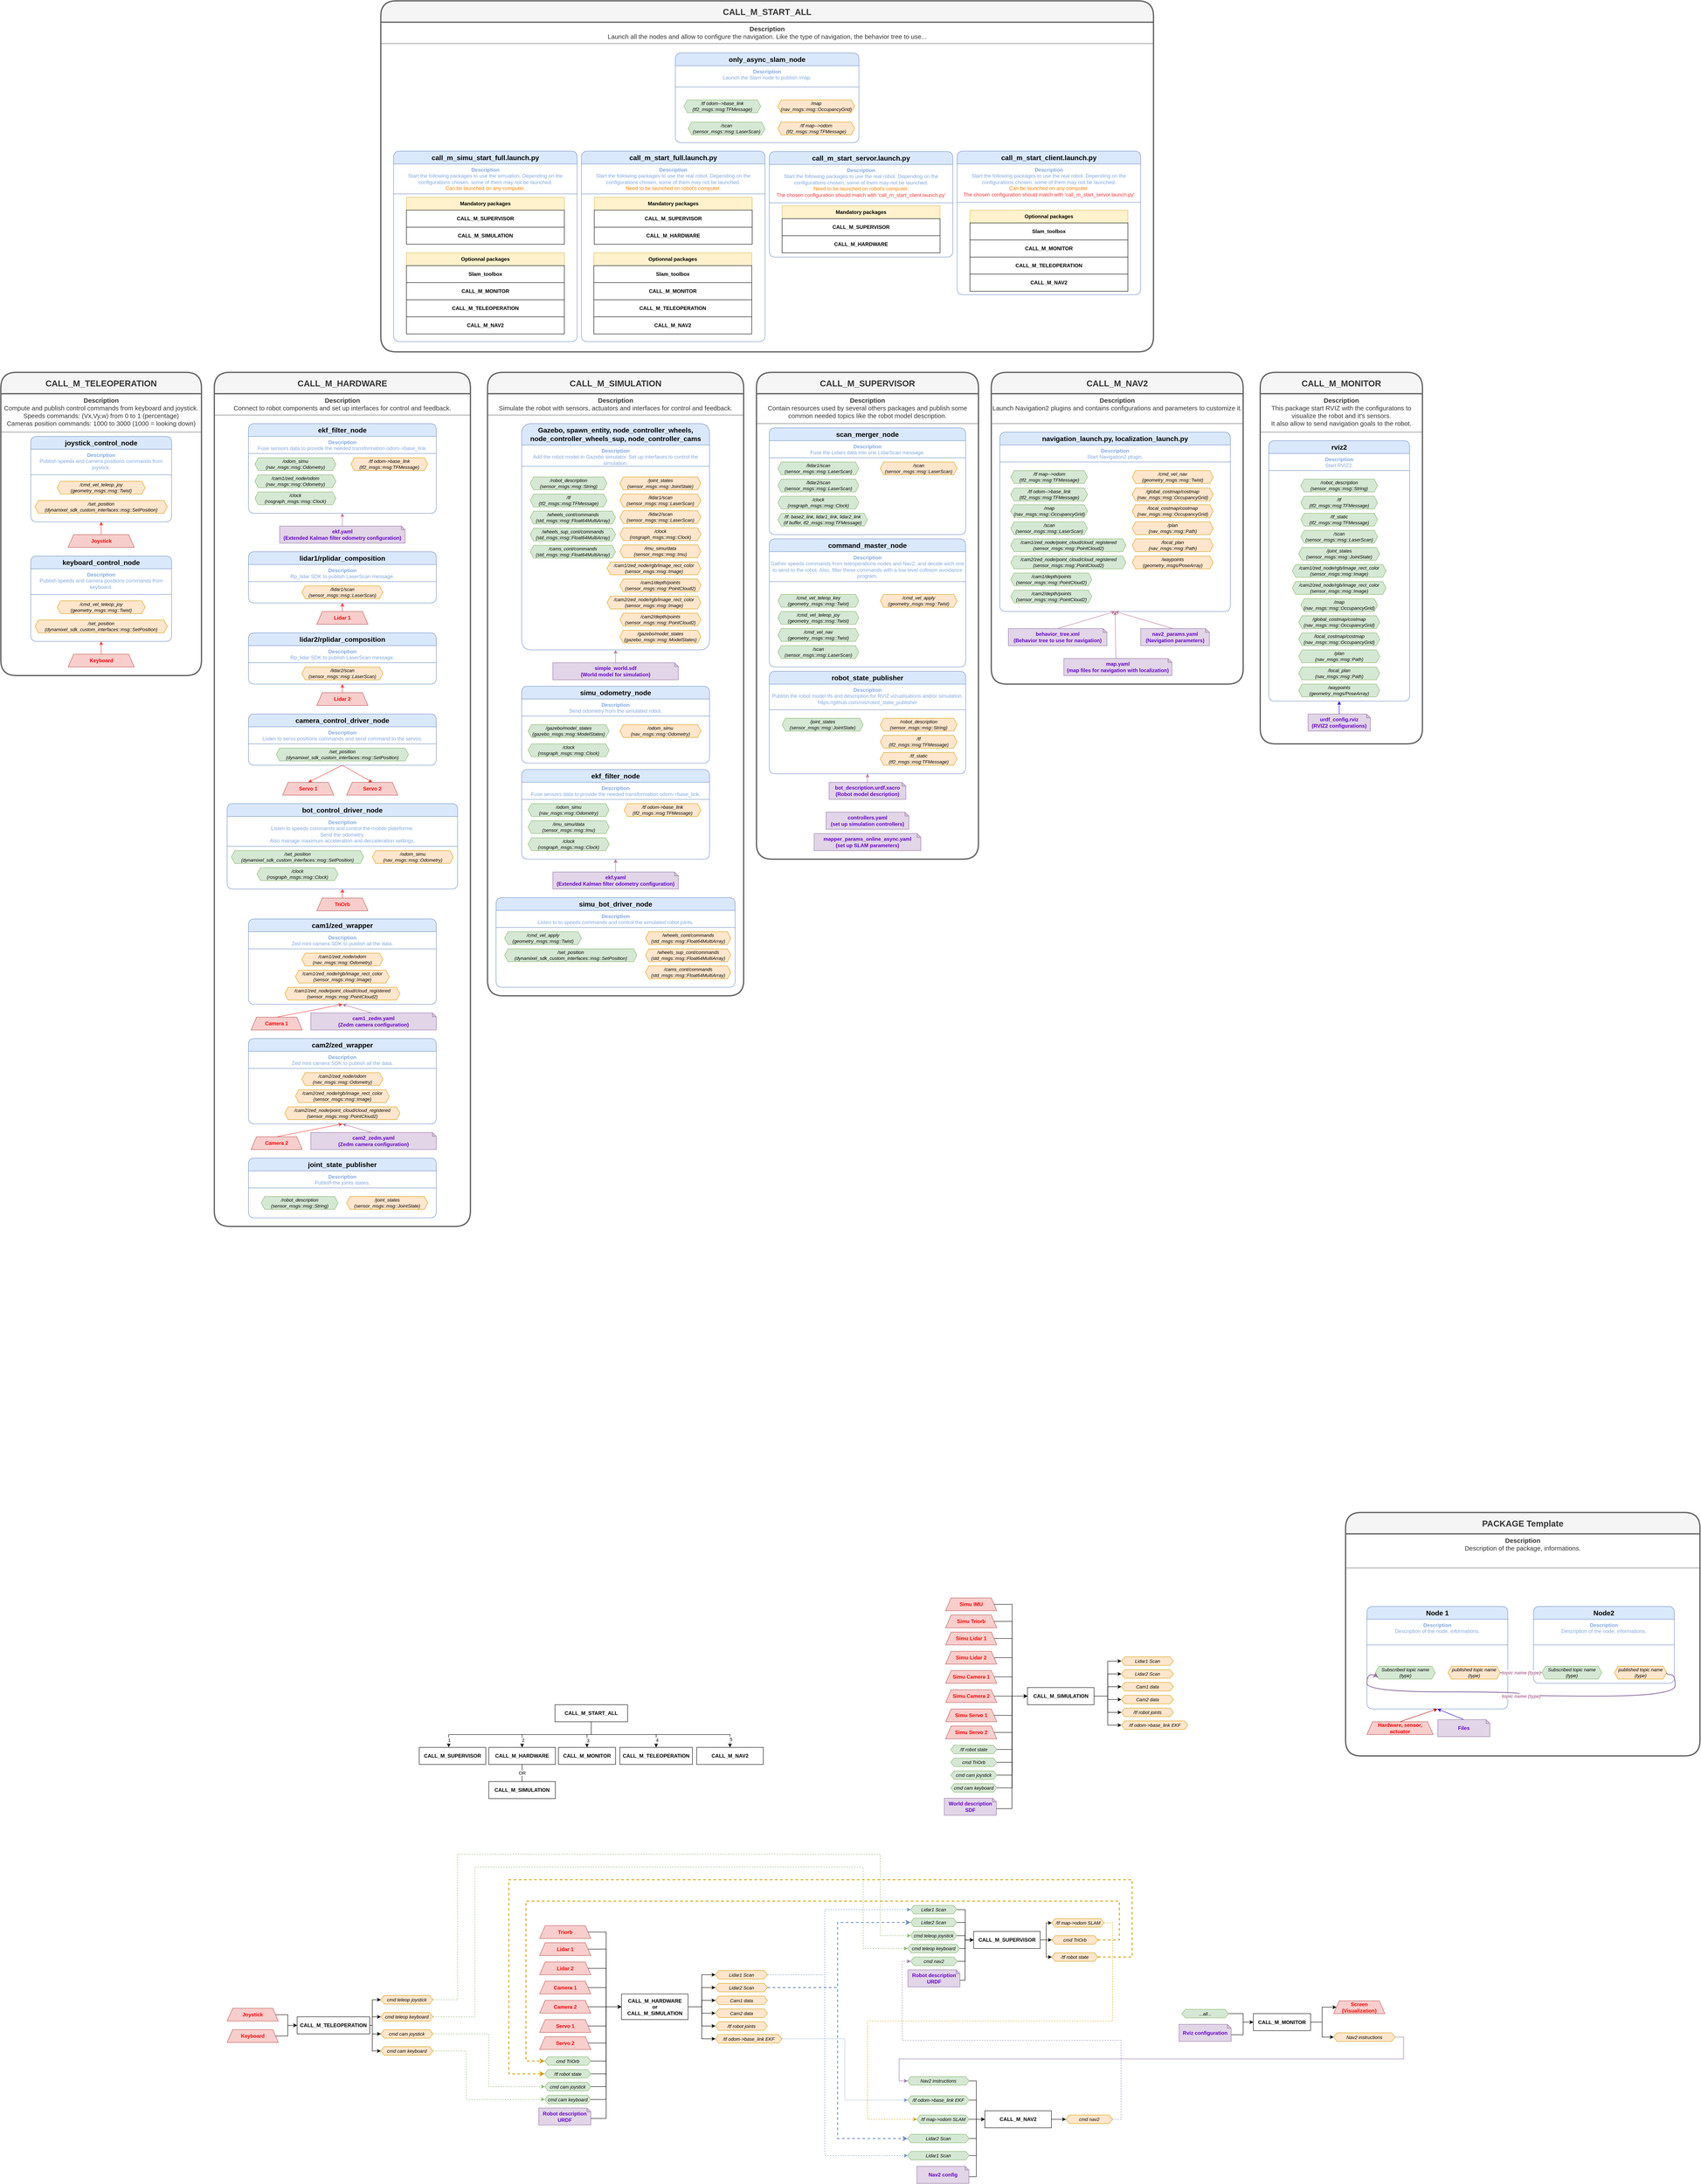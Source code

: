 <mxfile version="23.0.2" type="device">
  <diagram id="C5RBs43oDa-KdzZeNtuy" name="Page-1">
    <mxGraphModel dx="6434" dy="6407" grid="1" gridSize="10" guides="1" tooltips="1" connect="1" arrows="1" fold="1" page="1" pageScale="1" pageWidth="827" pageHeight="1169" math="0" shadow="0">
      <root>
        <mxCell id="WIyWlLk6GJQsqaUBKTNV-0" />
        <mxCell id="WIyWlLk6GJQsqaUBKTNV-1" parent="WIyWlLk6GJQsqaUBKTNV-0" />
        <mxCell id="dkalc_hDWcm7XEXlRDou-80" value="" style="group" parent="WIyWlLk6GJQsqaUBKTNV-1" vertex="1" connectable="0">
          <mxGeometry x="-620" y="1270" width="806" height="220" as="geometry" />
        </mxCell>
        <mxCell id="WIyWlLk6GJQsqaUBKTNV-7" value="&lt;b&gt;CALL_M_MONITOR&lt;/b&gt;" style="rounded=1;whiteSpace=wrap;html=1;fontSize=12;glass=0;strokeWidth=1;shadow=0;arcSize=0;" parent="dkalc_hDWcm7XEXlRDou-80" vertex="1">
          <mxGeometry x="326" y="100" width="134" height="40" as="geometry" />
        </mxCell>
        <mxCell id="dkalc_hDWcm7XEXlRDou-2" value="&lt;b&gt;CALL_M_HARDWARE&lt;/b&gt;" style="rounded=1;whiteSpace=wrap;html=1;fontSize=12;glass=0;strokeWidth=1;shadow=0;arcSize=0;" parent="dkalc_hDWcm7XEXlRDou-80" vertex="1">
          <mxGeometry x="163" y="100" width="156" height="40" as="geometry" />
        </mxCell>
        <mxCell id="dkalc_hDWcm7XEXlRDou-4" value="&lt;b&gt;CALL_M_SIMULATION&lt;/b&gt;" style="rounded=1;whiteSpace=wrap;html=1;fontSize=12;glass=0;strokeWidth=1;shadow=0;arcSize=0;" parent="dkalc_hDWcm7XEXlRDou-80" vertex="1">
          <mxGeometry x="163" y="180" width="156" height="40" as="geometry" />
        </mxCell>
        <mxCell id="dkalc_hDWcm7XEXlRDou-12" value="OR" style="edgeStyle=orthogonalEdgeStyle;rounded=0;orthogonalLoop=1;jettySize=auto;html=1;exitX=0.5;exitY=1;exitDx=0;exitDy=0;entryX=0.5;entryY=0;entryDx=0;entryDy=0;endArrow=none;endFill=0;" parent="dkalc_hDWcm7XEXlRDou-80" source="dkalc_hDWcm7XEXlRDou-2" target="dkalc_hDWcm7XEXlRDou-4" edge="1">
          <mxGeometry relative="1" as="geometry" />
        </mxCell>
        <mxCell id="dkalc_hDWcm7XEXlRDou-6" value="&lt;b&gt;CALL_M_NAV2&lt;/b&gt;" style="rounded=1;whiteSpace=wrap;html=1;fontSize=12;glass=0;strokeWidth=1;shadow=0;arcSize=0;" parent="dkalc_hDWcm7XEXlRDou-80" vertex="1">
          <mxGeometry x="650" y="100" width="156" height="40" as="geometry" />
        </mxCell>
        <mxCell id="dkalc_hDWcm7XEXlRDou-7" value="&lt;b&gt;CALL_M_SUPERVISOR&lt;/b&gt;" style="rounded=1;whiteSpace=wrap;html=1;fontSize=12;glass=0;strokeWidth=1;shadow=0;arcSize=0;" parent="dkalc_hDWcm7XEXlRDou-80" vertex="1">
          <mxGeometry y="100" width="156" height="40" as="geometry" />
        </mxCell>
        <mxCell id="dkalc_hDWcm7XEXlRDou-8" value="&lt;b&gt;CALL_M_TELEOPERATION&lt;/b&gt;" style="rounded=1;whiteSpace=wrap;html=1;fontSize=12;glass=0;strokeWidth=1;shadow=0;arcSize=0;" parent="dkalc_hDWcm7XEXlRDou-80" vertex="1">
          <mxGeometry x="470" y="100" width="170" height="40" as="geometry" />
        </mxCell>
        <mxCell id="dkalc_hDWcm7XEXlRDou-13" style="edgeStyle=orthogonalEdgeStyle;rounded=0;orthogonalLoop=1;jettySize=auto;html=1;exitX=0.5;exitY=1;exitDx=0;exitDy=0;entryX=0.5;entryY=0;entryDx=0;entryDy=0;" parent="dkalc_hDWcm7XEXlRDou-80" source="dkalc_hDWcm7XEXlRDou-9" target="WIyWlLk6GJQsqaUBKTNV-7" edge="1">
          <mxGeometry relative="1" as="geometry" />
        </mxCell>
        <mxCell id="dkalc_hDWcm7XEXlRDou-21" value="3" style="edgeLabel;html=1;align=center;verticalAlign=middle;resizable=0;points=[];" parent="dkalc_hDWcm7XEXlRDou-13" vertex="1" connectable="0">
          <mxGeometry x="0.538" y="2" relative="1" as="geometry">
            <mxPoint as="offset" />
          </mxGeometry>
        </mxCell>
        <mxCell id="dkalc_hDWcm7XEXlRDou-14" style="edgeStyle=orthogonalEdgeStyle;rounded=0;orthogonalLoop=1;jettySize=auto;html=1;exitX=0.5;exitY=1;exitDx=0;exitDy=0;entryX=0.5;entryY=0;entryDx=0;entryDy=0;" parent="dkalc_hDWcm7XEXlRDou-80" source="dkalc_hDWcm7XEXlRDou-9" target="dkalc_hDWcm7XEXlRDou-8" edge="1">
          <mxGeometry relative="1" as="geometry" />
        </mxCell>
        <mxCell id="dkalc_hDWcm7XEXlRDou-22" value="4" style="edgeLabel;html=1;align=center;verticalAlign=middle;resizable=0;points=[];" parent="dkalc_hDWcm7XEXlRDou-14" vertex="1" connectable="0">
          <mxGeometry x="0.84" y="2" relative="1" as="geometry">
            <mxPoint as="offset" />
          </mxGeometry>
        </mxCell>
        <mxCell id="dkalc_hDWcm7XEXlRDou-15" style="edgeStyle=orthogonalEdgeStyle;rounded=0;orthogonalLoop=1;jettySize=auto;html=1;exitX=0.5;exitY=1;exitDx=0;exitDy=0;entryX=0.5;entryY=0;entryDx=0;entryDy=0;" parent="dkalc_hDWcm7XEXlRDou-80" source="dkalc_hDWcm7XEXlRDou-9" target="dkalc_hDWcm7XEXlRDou-6" edge="1">
          <mxGeometry relative="1" as="geometry" />
        </mxCell>
        <mxCell id="dkalc_hDWcm7XEXlRDou-23" value="5" style="edgeLabel;html=1;align=center;verticalAlign=middle;resizable=0;points=[];" parent="dkalc_hDWcm7XEXlRDou-15" vertex="1" connectable="0">
          <mxGeometry x="0.899" y="2" relative="1" as="geometry">
            <mxPoint as="offset" />
          </mxGeometry>
        </mxCell>
        <mxCell id="dkalc_hDWcm7XEXlRDou-16" style="edgeStyle=orthogonalEdgeStyle;rounded=0;orthogonalLoop=1;jettySize=auto;html=1;exitX=0.5;exitY=1;exitDx=0;exitDy=0;entryX=0.5;entryY=0;entryDx=0;entryDy=0;" parent="dkalc_hDWcm7XEXlRDou-80" source="dkalc_hDWcm7XEXlRDou-9" target="dkalc_hDWcm7XEXlRDou-2" edge="1">
          <mxGeometry relative="1" as="geometry" />
        </mxCell>
        <mxCell id="dkalc_hDWcm7XEXlRDou-20" value="2" style="edgeLabel;html=1;align=center;verticalAlign=middle;resizable=0;points=[];" parent="dkalc_hDWcm7XEXlRDou-16" vertex="1" connectable="0">
          <mxGeometry x="0.847" y="2" relative="1" as="geometry">
            <mxPoint as="offset" />
          </mxGeometry>
        </mxCell>
        <mxCell id="dkalc_hDWcm7XEXlRDou-9" value="&lt;b&gt;CALL_M_START_ALL&lt;/b&gt;" style="rounded=1;whiteSpace=wrap;html=1;fontSize=12;glass=0;strokeWidth=1;shadow=0;arcSize=0;" parent="dkalc_hDWcm7XEXlRDou-80" vertex="1">
          <mxGeometry x="318" width="170" height="40" as="geometry" />
        </mxCell>
        <mxCell id="dkalc_hDWcm7XEXlRDou-17" style="edgeStyle=orthogonalEdgeStyle;rounded=0;orthogonalLoop=1;jettySize=auto;html=1;exitX=0.5;exitY=1;exitDx=0;exitDy=0;entryX=0.443;entryY=-0.008;entryDx=0;entryDy=0;entryPerimeter=0;" parent="dkalc_hDWcm7XEXlRDou-80" source="dkalc_hDWcm7XEXlRDou-9" target="dkalc_hDWcm7XEXlRDou-7" edge="1">
          <mxGeometry relative="1" as="geometry" />
        </mxCell>
        <mxCell id="dkalc_hDWcm7XEXlRDou-19" value="1" style="edgeLabel;html=1;align=center;verticalAlign=middle;resizable=0;points=[];" parent="dkalc_hDWcm7XEXlRDou-17" vertex="1" connectable="0">
          <mxGeometry x="0.915" y="1" relative="1" as="geometry">
            <mxPoint as="offset" />
          </mxGeometry>
        </mxCell>
        <mxCell id="dkalc_hDWcm7XEXlRDou-431" value="" style="group" parent="WIyWlLk6GJQsqaUBKTNV-1" vertex="1" connectable="0">
          <mxGeometry x="-1070" y="1951" width="482" height="140" as="geometry" />
        </mxCell>
        <mxCell id="dkalc_hDWcm7XEXlRDou-432" value="&lt;b&gt;CALL_M_TELEOPERATION&lt;/b&gt;" style="rounded=1;whiteSpace=wrap;html=1;fontSize=12;glass=0;strokeWidth=1;shadow=0;arcSize=0;" parent="dkalc_hDWcm7XEXlRDou-431" vertex="1">
          <mxGeometry x="164" y="50" width="170" height="40" as="geometry" />
        </mxCell>
        <mxCell id="dkalc_hDWcm7XEXlRDou-433" style="edgeStyle=orthogonalEdgeStyle;rounded=0;orthogonalLoop=1;jettySize=auto;html=1;exitX=1;exitY=0.5;exitDx=0;exitDy=0;entryX=0;entryY=0.5;entryDx=0;entryDy=0;" parent="dkalc_hDWcm7XEXlRDou-431" source="dkalc_hDWcm7XEXlRDou-434" target="dkalc_hDWcm7XEXlRDou-432" edge="1">
          <mxGeometry relative="1" as="geometry" />
        </mxCell>
        <mxCell id="dkalc_hDWcm7XEXlRDou-434" value="Joystick" style="shape=trapezoid;perimeter=trapezoidPerimeter;whiteSpace=wrap;html=1;fixedSize=1;size=13;fillColor=#f8cecc;strokeColor=#b85450;fontStyle=1;fontColor=#FF0000;" parent="dkalc_hDWcm7XEXlRDou-431" vertex="1">
          <mxGeometry y="30" width="120" height="30" as="geometry" />
        </mxCell>
        <mxCell id="dkalc_hDWcm7XEXlRDou-435" style="edgeStyle=orthogonalEdgeStyle;rounded=0;orthogonalLoop=1;jettySize=auto;html=1;exitX=1;exitY=0.5;exitDx=0;exitDy=0;" parent="dkalc_hDWcm7XEXlRDou-431" source="dkalc_hDWcm7XEXlRDou-436" target="dkalc_hDWcm7XEXlRDou-432" edge="1">
          <mxGeometry relative="1" as="geometry" />
        </mxCell>
        <mxCell id="dkalc_hDWcm7XEXlRDou-436" value="Keyboard" style="shape=trapezoid;perimeter=trapezoidPerimeter;whiteSpace=wrap;html=1;fixedSize=1;size=13;fillColor=#f8cecc;strokeColor=#b85450;fontStyle=1;fontColor=#FF0000;" parent="dkalc_hDWcm7XEXlRDou-431" vertex="1">
          <mxGeometry y="80" width="120" height="30" as="geometry" />
        </mxCell>
        <mxCell id="dkalc_hDWcm7XEXlRDou-437" value="cmd teleop joystick" style="shape=hexagon;perimeter=hexagonPerimeter2;whiteSpace=wrap;html=1;fixedSize=1;fillColor=#ffe6cc;strokeColor=#d79b00;size=8;fontStyle=2;fontSize=11;" parent="dkalc_hDWcm7XEXlRDou-431" vertex="1">
          <mxGeometry x="360" width="122" height="20" as="geometry" />
        </mxCell>
        <mxCell id="dkalc_hDWcm7XEXlRDou-438" style="edgeStyle=orthogonalEdgeStyle;rounded=0;orthogonalLoop=1;jettySize=auto;html=1;exitX=1;exitY=0.5;exitDx=0;exitDy=0;entryX=0;entryY=0.5;entryDx=0;entryDy=0;" parent="dkalc_hDWcm7XEXlRDou-431" source="dkalc_hDWcm7XEXlRDou-432" target="dkalc_hDWcm7XEXlRDou-437" edge="1">
          <mxGeometry relative="1" as="geometry">
            <Array as="points">
              <mxPoint x="340" y="70" />
              <mxPoint x="340" y="10" />
            </Array>
          </mxGeometry>
        </mxCell>
        <mxCell id="dkalc_hDWcm7XEXlRDou-439" value="cmd cam keyboard" style="shape=hexagon;perimeter=hexagonPerimeter2;whiteSpace=wrap;html=1;fixedSize=1;fillColor=#ffe6cc;strokeColor=#d79b00;size=8;fontStyle=2;fontSize=11;" parent="dkalc_hDWcm7XEXlRDou-431" vertex="1">
          <mxGeometry x="360" y="120" width="122" height="20" as="geometry" />
        </mxCell>
        <mxCell id="dkalc_hDWcm7XEXlRDou-440" style="edgeStyle=orthogonalEdgeStyle;rounded=0;orthogonalLoop=1;jettySize=auto;html=1;exitX=1;exitY=0.5;exitDx=0;exitDy=0;entryX=0;entryY=0.5;entryDx=0;entryDy=0;" parent="dkalc_hDWcm7XEXlRDou-431" source="dkalc_hDWcm7XEXlRDou-432" target="dkalc_hDWcm7XEXlRDou-439" edge="1">
          <mxGeometry relative="1" as="geometry">
            <Array as="points">
              <mxPoint x="340" y="70" />
              <mxPoint x="340" y="130" />
            </Array>
          </mxGeometry>
        </mxCell>
        <mxCell id="dkalc_hDWcm7XEXlRDou-441" value="cmd teleop keyboard" style="shape=hexagon;perimeter=hexagonPerimeter2;whiteSpace=wrap;html=1;fixedSize=1;fillColor=#ffe6cc;strokeColor=#d79b00;size=8;fontStyle=2;fontSize=11;" parent="dkalc_hDWcm7XEXlRDou-431" vertex="1">
          <mxGeometry x="360" y="40" width="122" height="20" as="geometry" />
        </mxCell>
        <mxCell id="dkalc_hDWcm7XEXlRDou-442" style="edgeStyle=orthogonalEdgeStyle;rounded=0;orthogonalLoop=1;jettySize=auto;html=1;exitX=1;exitY=0.5;exitDx=0;exitDy=0;entryX=0;entryY=0.5;entryDx=0;entryDy=0;" parent="dkalc_hDWcm7XEXlRDou-431" source="dkalc_hDWcm7XEXlRDou-432" target="dkalc_hDWcm7XEXlRDou-441" edge="1">
          <mxGeometry relative="1" as="geometry">
            <Array as="points">
              <mxPoint x="340" y="70" />
              <mxPoint x="340" y="50" />
            </Array>
          </mxGeometry>
        </mxCell>
        <mxCell id="dkalc_hDWcm7XEXlRDou-443" value="cmd cam joystick" style="shape=hexagon;perimeter=hexagonPerimeter2;whiteSpace=wrap;html=1;fixedSize=1;fillColor=#ffe6cc;strokeColor=#d79b00;size=8;fontStyle=2;fontSize=11;" parent="dkalc_hDWcm7XEXlRDou-431" vertex="1">
          <mxGeometry x="360" y="80" width="122" height="20" as="geometry" />
        </mxCell>
        <mxCell id="dkalc_hDWcm7XEXlRDou-444" style="edgeStyle=orthogonalEdgeStyle;rounded=0;orthogonalLoop=1;jettySize=auto;html=1;exitX=1;exitY=0.5;exitDx=0;exitDy=0;entryX=0;entryY=0.5;entryDx=0;entryDy=0;" parent="dkalc_hDWcm7XEXlRDou-431" source="dkalc_hDWcm7XEXlRDou-432" target="dkalc_hDWcm7XEXlRDou-443" edge="1">
          <mxGeometry relative="1" as="geometry">
            <Array as="points">
              <mxPoint x="340" y="70" />
              <mxPoint x="340" y="90" />
            </Array>
          </mxGeometry>
        </mxCell>
        <mxCell id="dkalc_hDWcm7XEXlRDou-445" value="" style="group" parent="WIyWlLk6GJQsqaUBKTNV-1" vertex="1" connectable="0">
          <mxGeometry x="-340" y="1787.5" width="569.75" height="467" as="geometry" />
        </mxCell>
        <mxCell id="dkalc_hDWcm7XEXlRDou-446" value="&lt;div&gt;Robot description&lt;/div&gt;&lt;div&gt;URDF&lt;br&gt;&lt;/div&gt;" style="shape=note;whiteSpace=wrap;html=1;backgroundOutline=1;darkOpacity=0.05;size=9;fontStyle=1;fillColor=#e1d5e7;strokeColor=#9673a6;fontColor=#6600CC;" parent="dkalc_hDWcm7XEXlRDou-445" vertex="1">
          <mxGeometry y="427" width="122" height="40" as="geometry" />
        </mxCell>
        <mxCell id="dkalc_hDWcm7XEXlRDou-447" value="&lt;b&gt;CALL_M_HARDWARE&lt;br&gt;or&lt;br&gt;CALL_M_SIMULATION&lt;br&gt;&lt;/b&gt;" style="rounded=1;whiteSpace=wrap;html=1;fontSize=12;glass=0;strokeWidth=1;shadow=0;arcSize=0;" parent="dkalc_hDWcm7XEXlRDou-445" vertex="1">
          <mxGeometry x="193.75" y="160" width="156" height="60" as="geometry" />
        </mxCell>
        <mxCell id="dkalc_hDWcm7XEXlRDou-448" style="edgeStyle=orthogonalEdgeStyle;rounded=0;orthogonalLoop=1;jettySize=auto;html=1;exitX=0;exitY=0;exitDx=122;exitDy=24.5;exitPerimeter=0;entryX=0;entryY=0.5;entryDx=0;entryDy=0;" parent="dkalc_hDWcm7XEXlRDou-445" source="dkalc_hDWcm7XEXlRDou-446" target="dkalc_hDWcm7XEXlRDou-447" edge="1">
          <mxGeometry relative="1" as="geometry" />
        </mxCell>
        <mxCell id="dkalc_hDWcm7XEXlRDou-449" style="edgeStyle=orthogonalEdgeStyle;rounded=0;orthogonalLoop=1;jettySize=auto;html=1;exitX=1;exitY=0.5;exitDx=0;exitDy=0;entryX=0;entryY=0.5;entryDx=0;entryDy=0;" parent="dkalc_hDWcm7XEXlRDou-445" source="dkalc_hDWcm7XEXlRDou-450" target="dkalc_hDWcm7XEXlRDou-447" edge="1">
          <mxGeometry relative="1" as="geometry" />
        </mxCell>
        <mxCell id="dkalc_hDWcm7XEXlRDou-450" value="Lidar 1" style="shape=trapezoid;perimeter=trapezoidPerimeter;whiteSpace=wrap;html=1;fixedSize=1;size=13;fillColor=#f8cecc;strokeColor=#b85450;fontStyle=1;fontColor=#FF0000;" parent="dkalc_hDWcm7XEXlRDou-445" vertex="1">
          <mxGeometry x="2" y="40" width="120" height="30" as="geometry" />
        </mxCell>
        <mxCell id="dkalc_hDWcm7XEXlRDou-451" style="edgeStyle=orthogonalEdgeStyle;rounded=0;orthogonalLoop=1;jettySize=auto;html=1;exitX=1;exitY=0.5;exitDx=0;exitDy=0;entryX=0;entryY=0.5;entryDx=0;entryDy=0;" parent="dkalc_hDWcm7XEXlRDou-445" source="dkalc_hDWcm7XEXlRDou-452" target="dkalc_hDWcm7XEXlRDou-447" edge="1">
          <mxGeometry relative="1" as="geometry" />
        </mxCell>
        <mxCell id="dkalc_hDWcm7XEXlRDou-452" value="Lidar 2" style="shape=trapezoid;perimeter=trapezoidPerimeter;whiteSpace=wrap;html=1;fixedSize=1;size=13;fillColor=#f8cecc;strokeColor=#b85450;fontStyle=1;fontColor=#FF0000;" parent="dkalc_hDWcm7XEXlRDou-445" vertex="1">
          <mxGeometry x="2" y="85" width="120" height="30" as="geometry" />
        </mxCell>
        <mxCell id="dkalc_hDWcm7XEXlRDou-453" style="edgeStyle=orthogonalEdgeStyle;rounded=0;orthogonalLoop=1;jettySize=auto;html=1;exitX=1;exitY=0.5;exitDx=0;exitDy=0;entryX=0;entryY=0.5;entryDx=0;entryDy=0;" parent="dkalc_hDWcm7XEXlRDou-445" source="dkalc_hDWcm7XEXlRDou-454" target="dkalc_hDWcm7XEXlRDou-447" edge="1">
          <mxGeometry relative="1" as="geometry" />
        </mxCell>
        <mxCell id="dkalc_hDWcm7XEXlRDou-454" value="Camera 1" style="shape=trapezoid;perimeter=trapezoidPerimeter;whiteSpace=wrap;html=1;fixedSize=1;size=13;fillColor=#f8cecc;strokeColor=#b85450;fontStyle=1;fontColor=#FF0000;" parent="dkalc_hDWcm7XEXlRDou-445" vertex="1">
          <mxGeometry x="2" y="130" width="120" height="30" as="geometry" />
        </mxCell>
        <mxCell id="dkalc_hDWcm7XEXlRDou-455" style="edgeStyle=orthogonalEdgeStyle;rounded=0;orthogonalLoop=1;jettySize=auto;html=1;exitX=1;exitY=0.5;exitDx=0;exitDy=0;" parent="dkalc_hDWcm7XEXlRDou-445" source="dkalc_hDWcm7XEXlRDou-456" target="dkalc_hDWcm7XEXlRDou-447" edge="1">
          <mxGeometry relative="1" as="geometry" />
        </mxCell>
        <mxCell id="dkalc_hDWcm7XEXlRDou-456" value="Camera 2" style="shape=trapezoid;perimeter=trapezoidPerimeter;whiteSpace=wrap;html=1;fixedSize=1;size=13;fillColor=#f8cecc;strokeColor=#b85450;fontStyle=1;fontColor=#FF0000;" parent="dkalc_hDWcm7XEXlRDou-445" vertex="1">
          <mxGeometry x="2" y="175" width="120" height="30" as="geometry" />
        </mxCell>
        <mxCell id="dkalc_hDWcm7XEXlRDou-457" style="edgeStyle=orthogonalEdgeStyle;rounded=0;orthogonalLoop=1;jettySize=auto;html=1;exitX=1;exitY=0.5;exitDx=0;exitDy=0;entryX=0;entryY=0.5;entryDx=0;entryDy=0;" parent="dkalc_hDWcm7XEXlRDou-445" source="dkalc_hDWcm7XEXlRDou-458" target="dkalc_hDWcm7XEXlRDou-447" edge="1">
          <mxGeometry relative="1" as="geometry" />
        </mxCell>
        <mxCell id="dkalc_hDWcm7XEXlRDou-458" value="Servo 1 " style="shape=trapezoid;perimeter=trapezoidPerimeter;whiteSpace=wrap;html=1;fixedSize=1;size=13;fillColor=#f8cecc;strokeColor=#b85450;fontStyle=1;fontColor=#FF0000;" parent="dkalc_hDWcm7XEXlRDou-445" vertex="1">
          <mxGeometry x="2" y="220" width="120" height="30" as="geometry" />
        </mxCell>
        <mxCell id="dkalc_hDWcm7XEXlRDou-459" style="edgeStyle=orthogonalEdgeStyle;rounded=0;orthogonalLoop=1;jettySize=auto;html=1;exitX=1;exitY=0.5;exitDx=0;exitDy=0;entryX=0;entryY=0.5;entryDx=0;entryDy=0;" parent="dkalc_hDWcm7XEXlRDou-445" source="dkalc_hDWcm7XEXlRDou-460" target="dkalc_hDWcm7XEXlRDou-447" edge="1">
          <mxGeometry relative="1" as="geometry" />
        </mxCell>
        <mxCell id="dkalc_hDWcm7XEXlRDou-460" value="Servo 2 " style="shape=trapezoid;perimeter=trapezoidPerimeter;whiteSpace=wrap;html=1;fixedSize=1;size=13;fillColor=#f8cecc;strokeColor=#b85450;fontStyle=1;fontColor=#FF0000;" parent="dkalc_hDWcm7XEXlRDou-445" vertex="1">
          <mxGeometry x="2" y="260" width="120" height="30" as="geometry" />
        </mxCell>
        <mxCell id="dkalc_hDWcm7XEXlRDou-461" style="edgeStyle=orthogonalEdgeStyle;rounded=0;orthogonalLoop=1;jettySize=auto;html=1;exitX=1;exitY=0.5;exitDx=0;exitDy=0;entryX=0;entryY=0.5;entryDx=0;entryDy=0;" parent="dkalc_hDWcm7XEXlRDou-445" source="dkalc_hDWcm7XEXlRDou-462" target="dkalc_hDWcm7XEXlRDou-447" edge="1">
          <mxGeometry relative="1" as="geometry" />
        </mxCell>
        <mxCell id="dkalc_hDWcm7XEXlRDou-462" value="Triorb" style="shape=trapezoid;perimeter=trapezoidPerimeter;whiteSpace=wrap;html=1;fixedSize=1;size=13;fillColor=#f8cecc;strokeColor=#b85450;fontStyle=1;fontColor=#FF0000;" parent="dkalc_hDWcm7XEXlRDou-445" vertex="1">
          <mxGeometry x="2" width="120" height="30" as="geometry" />
        </mxCell>
        <mxCell id="dkalc_hDWcm7XEXlRDou-463" style="edgeStyle=orthogonalEdgeStyle;rounded=0;orthogonalLoop=1;jettySize=auto;html=1;exitX=1;exitY=0.5;exitDx=0;exitDy=0;entryX=0;entryY=0.5;entryDx=0;entryDy=0;" parent="dkalc_hDWcm7XEXlRDou-445" source="dkalc_hDWcm7XEXlRDou-464" target="dkalc_hDWcm7XEXlRDou-447" edge="1">
          <mxGeometry relative="1" as="geometry" />
        </mxCell>
        <mxCell id="dkalc_hDWcm7XEXlRDou-464" value="cmd TriOrb" style="shape=hexagon;perimeter=hexagonPerimeter2;whiteSpace=wrap;html=1;fixedSize=1;fillColor=#d5e8d4;strokeColor=#82b366;size=8;fontStyle=2;fontColor=#000000;fontSize=11;" parent="dkalc_hDWcm7XEXlRDou-445" vertex="1">
          <mxGeometry x="14" y="307" width="108" height="20" as="geometry" />
        </mxCell>
        <mxCell id="dkalc_hDWcm7XEXlRDou-465" style="edgeStyle=orthogonalEdgeStyle;rounded=0;orthogonalLoop=1;jettySize=auto;html=1;exitX=1;exitY=0.5;exitDx=0;exitDy=0;entryX=0;entryY=0.5;entryDx=0;entryDy=0;" parent="dkalc_hDWcm7XEXlRDou-445" source="dkalc_hDWcm7XEXlRDou-466" target="dkalc_hDWcm7XEXlRDou-447" edge="1">
          <mxGeometry relative="1" as="geometry" />
        </mxCell>
        <mxCell id="dkalc_hDWcm7XEXlRDou-466" value="/tf robot state" style="shape=hexagon;perimeter=hexagonPerimeter2;whiteSpace=wrap;html=1;fixedSize=1;fillColor=#d5e8d4;strokeColor=#82b366;size=8;fontStyle=2;fontColor=#000000;fontSize=11;" parent="dkalc_hDWcm7XEXlRDou-445" vertex="1">
          <mxGeometry x="14" y="337" width="108" height="20" as="geometry" />
        </mxCell>
        <mxCell id="dkalc_hDWcm7XEXlRDou-467" style="edgeStyle=orthogonalEdgeStyle;rounded=0;orthogonalLoop=1;jettySize=auto;html=1;exitX=1;exitY=0.5;exitDx=0;exitDy=0;entryX=0;entryY=0.5;entryDx=0;entryDy=0;" parent="dkalc_hDWcm7XEXlRDou-445" source="dkalc_hDWcm7XEXlRDou-468" target="dkalc_hDWcm7XEXlRDou-447" edge="1">
          <mxGeometry relative="1" as="geometry" />
        </mxCell>
        <mxCell id="dkalc_hDWcm7XEXlRDou-468" value="cmd cam joystick" style="shape=hexagon;perimeter=hexagonPerimeter2;whiteSpace=wrap;html=1;fixedSize=1;fillColor=#d5e8d4;strokeColor=#82b366;size=8;fontStyle=2;fontColor=#000000;fontSize=11;" parent="dkalc_hDWcm7XEXlRDou-445" vertex="1">
          <mxGeometry x="14" y="367" width="108" height="20" as="geometry" />
        </mxCell>
        <mxCell id="dkalc_hDWcm7XEXlRDou-469" style="edgeStyle=orthogonalEdgeStyle;rounded=0;orthogonalLoop=1;jettySize=auto;html=1;exitX=1;exitY=0.5;exitDx=0;exitDy=0;entryX=0;entryY=0.5;entryDx=0;entryDy=0;" parent="dkalc_hDWcm7XEXlRDou-445" source="dkalc_hDWcm7XEXlRDou-470" target="dkalc_hDWcm7XEXlRDou-447" edge="1">
          <mxGeometry relative="1" as="geometry" />
        </mxCell>
        <mxCell id="dkalc_hDWcm7XEXlRDou-470" value="cmd cam keyboard" style="shape=hexagon;perimeter=hexagonPerimeter2;whiteSpace=wrap;html=1;fixedSize=1;fillColor=#d5e8d4;strokeColor=#82b366;size=8;fontStyle=2;fontColor=#000000;fontSize=11;" parent="dkalc_hDWcm7XEXlRDou-445" vertex="1">
          <mxGeometry x="14" y="397" width="108" height="20" as="geometry" />
        </mxCell>
        <mxCell id="dkalc_hDWcm7XEXlRDou-471" value="Lidar2 Scan" style="shape=hexagon;perimeter=hexagonPerimeter2;whiteSpace=wrap;html=1;fixedSize=1;fillColor=#ffe6cc;strokeColor=#d79b00;size=8;fontStyle=2;fontSize=11;" parent="dkalc_hDWcm7XEXlRDou-445" vertex="1">
          <mxGeometry x="413.75" y="135" width="122" height="20" as="geometry" />
        </mxCell>
        <mxCell id="dkalc_hDWcm7XEXlRDou-472" style="edgeStyle=orthogonalEdgeStyle;rounded=0;orthogonalLoop=1;jettySize=auto;html=1;exitX=1;exitY=0.5;exitDx=0;exitDy=0;entryX=0;entryY=0.5;entryDx=0;entryDy=0;" parent="dkalc_hDWcm7XEXlRDou-445" source="dkalc_hDWcm7XEXlRDou-447" target="dkalc_hDWcm7XEXlRDou-471" edge="1">
          <mxGeometry relative="1" as="geometry" />
        </mxCell>
        <mxCell id="dkalc_hDWcm7XEXlRDou-473" value="Lidar1 Scan" style="shape=hexagon;perimeter=hexagonPerimeter2;whiteSpace=wrap;html=1;fixedSize=1;fillColor=#ffe6cc;strokeColor=#d79b00;size=8;fontStyle=2;fontSize=11;" parent="dkalc_hDWcm7XEXlRDou-445" vertex="1">
          <mxGeometry x="413.75" y="105" width="122" height="20" as="geometry" />
        </mxCell>
        <mxCell id="dkalc_hDWcm7XEXlRDou-474" style="edgeStyle=orthogonalEdgeStyle;rounded=0;orthogonalLoop=1;jettySize=auto;html=1;exitX=1;exitY=0.5;exitDx=0;exitDy=0;entryX=0;entryY=0.5;entryDx=0;entryDy=0;" parent="dkalc_hDWcm7XEXlRDou-445" source="dkalc_hDWcm7XEXlRDou-447" target="dkalc_hDWcm7XEXlRDou-473" edge="1">
          <mxGeometry relative="1" as="geometry" />
        </mxCell>
        <mxCell id="dkalc_hDWcm7XEXlRDou-475" value="Cam1 data" style="shape=hexagon;perimeter=hexagonPerimeter2;whiteSpace=wrap;html=1;fixedSize=1;fillColor=#ffe6cc;strokeColor=#d79b00;size=8;fontStyle=2;fontSize=11;" parent="dkalc_hDWcm7XEXlRDou-445" vertex="1">
          <mxGeometry x="413.75" y="165" width="122" height="20" as="geometry" />
        </mxCell>
        <mxCell id="dkalc_hDWcm7XEXlRDou-476" style="edgeStyle=orthogonalEdgeStyle;rounded=0;orthogonalLoop=1;jettySize=auto;html=1;exitX=1;exitY=0.5;exitDx=0;exitDy=0;entryX=0;entryY=0.5;entryDx=0;entryDy=0;" parent="dkalc_hDWcm7XEXlRDou-445" source="dkalc_hDWcm7XEXlRDou-447" target="dkalc_hDWcm7XEXlRDou-475" edge="1">
          <mxGeometry relative="1" as="geometry" />
        </mxCell>
        <mxCell id="dkalc_hDWcm7XEXlRDou-477" value="Cam2 data" style="shape=hexagon;perimeter=hexagonPerimeter2;whiteSpace=wrap;html=1;fixedSize=1;fillColor=#ffe6cc;strokeColor=#d79b00;size=8;fontStyle=2;fontSize=11;" parent="dkalc_hDWcm7XEXlRDou-445" vertex="1">
          <mxGeometry x="413.75" y="195" width="122" height="20" as="geometry" />
        </mxCell>
        <mxCell id="dkalc_hDWcm7XEXlRDou-478" style="edgeStyle=orthogonalEdgeStyle;rounded=0;orthogonalLoop=1;jettySize=auto;html=1;exitX=1;exitY=0.5;exitDx=0;exitDy=0;entryX=0;entryY=0.5;entryDx=0;entryDy=0;" parent="dkalc_hDWcm7XEXlRDou-445" source="dkalc_hDWcm7XEXlRDou-447" target="dkalc_hDWcm7XEXlRDou-477" edge="1">
          <mxGeometry relative="1" as="geometry" />
        </mxCell>
        <mxCell id="dkalc_hDWcm7XEXlRDou-479" value="/tf robot joints" style="shape=hexagon;perimeter=hexagonPerimeter2;whiteSpace=wrap;html=1;fixedSize=1;fillColor=#ffe6cc;strokeColor=#d79b00;size=8;fontStyle=2;fontSize=11;" parent="dkalc_hDWcm7XEXlRDou-445" vertex="1">
          <mxGeometry x="413.75" y="225" width="122" height="20" as="geometry" />
        </mxCell>
        <mxCell id="dkalc_hDWcm7XEXlRDou-480" style="edgeStyle=orthogonalEdgeStyle;rounded=0;orthogonalLoop=1;jettySize=auto;html=1;exitX=1;exitY=0.5;exitDx=0;exitDy=0;entryX=0;entryY=0.5;entryDx=0;entryDy=0;" parent="dkalc_hDWcm7XEXlRDou-445" source="dkalc_hDWcm7XEXlRDou-447" target="dkalc_hDWcm7XEXlRDou-479" edge="1">
          <mxGeometry relative="1" as="geometry" />
        </mxCell>
        <mxCell id="dkalc_hDWcm7XEXlRDou-481" value="/tf odom-&amp;gt;base_link EKF" style="shape=hexagon;perimeter=hexagonPerimeter2;whiteSpace=wrap;html=1;fixedSize=1;fillColor=#ffe6cc;strokeColor=#d79b00;size=8;fontStyle=2;fontSize=11;" parent="dkalc_hDWcm7XEXlRDou-445" vertex="1">
          <mxGeometry x="413.75" y="255" width="156" height="20" as="geometry" />
        </mxCell>
        <mxCell id="dkalc_hDWcm7XEXlRDou-482" style="edgeStyle=orthogonalEdgeStyle;rounded=0;orthogonalLoop=1;jettySize=auto;html=1;exitX=1;exitY=0.5;exitDx=0;exitDy=0;entryX=0;entryY=0.5;entryDx=0;entryDy=0;" parent="dkalc_hDWcm7XEXlRDou-445" source="dkalc_hDWcm7XEXlRDou-447" target="dkalc_hDWcm7XEXlRDou-481" edge="1">
          <mxGeometry relative="1" as="geometry" />
        </mxCell>
        <mxCell id="dkalc_hDWcm7XEXlRDou-483" value="" style="group" parent="WIyWlLk6GJQsqaUBKTNV-1" vertex="1" connectable="0">
          <mxGeometry x="610" y="1020" width="570.75" height="509" as="geometry" />
        </mxCell>
        <mxCell id="dkalc_hDWcm7XEXlRDou-484" value="&lt;div&gt;World description&lt;/div&gt;&lt;div&gt;SDF&lt;br&gt;&lt;/div&gt;" style="shape=note;whiteSpace=wrap;html=1;backgroundOutline=1;darkOpacity=0.05;size=9;fontStyle=1;fillColor=#e1d5e7;strokeColor=#9673a6;fontColor=#6600CC;" parent="dkalc_hDWcm7XEXlRDou-483" vertex="1">
          <mxGeometry y="469" width="122" height="40" as="geometry" />
        </mxCell>
        <mxCell id="dkalc_hDWcm7XEXlRDou-485" value="&lt;b&gt;CALL_M_SIMULATION&lt;/b&gt;" style="rounded=1;whiteSpace=wrap;html=1;fontSize=12;glass=0;strokeWidth=1;shadow=0;arcSize=0;" parent="dkalc_hDWcm7XEXlRDou-483" vertex="1">
          <mxGeometry x="194.75" y="210" width="156" height="40" as="geometry" />
        </mxCell>
        <mxCell id="dkalc_hDWcm7XEXlRDou-486" style="edgeStyle=orthogonalEdgeStyle;rounded=0;orthogonalLoop=1;jettySize=auto;html=1;exitX=0;exitY=0;exitDx=122;exitDy=24.5;exitPerimeter=0;entryX=0;entryY=0.5;entryDx=0;entryDy=0;" parent="dkalc_hDWcm7XEXlRDou-483" source="dkalc_hDWcm7XEXlRDou-484" target="dkalc_hDWcm7XEXlRDou-485" edge="1">
          <mxGeometry relative="1" as="geometry" />
        </mxCell>
        <mxCell id="dkalc_hDWcm7XEXlRDou-487" style="edgeStyle=orthogonalEdgeStyle;rounded=0;orthogonalLoop=1;jettySize=auto;html=1;exitX=1;exitY=0.5;exitDx=0;exitDy=0;entryX=0;entryY=0.5;entryDx=0;entryDy=0;" parent="dkalc_hDWcm7XEXlRDou-483" source="dkalc_hDWcm7XEXlRDou-488" target="dkalc_hDWcm7XEXlRDou-485" edge="1">
          <mxGeometry relative="1" as="geometry" />
        </mxCell>
        <mxCell id="dkalc_hDWcm7XEXlRDou-488" value="Simu Lidar 1" style="shape=trapezoid;perimeter=trapezoidPerimeter;whiteSpace=wrap;html=1;fixedSize=1;size=13;fillColor=#f8cecc;strokeColor=#b85450;fontStyle=1;fontColor=#FF0000;" parent="dkalc_hDWcm7XEXlRDou-483" vertex="1">
          <mxGeometry x="3" y="80" width="120" height="30" as="geometry" />
        </mxCell>
        <mxCell id="dkalc_hDWcm7XEXlRDou-489" style="edgeStyle=orthogonalEdgeStyle;rounded=0;orthogonalLoop=1;jettySize=auto;html=1;exitX=1;exitY=0.5;exitDx=0;exitDy=0;entryX=0;entryY=0.5;entryDx=0;entryDy=0;" parent="dkalc_hDWcm7XEXlRDou-483" source="dkalc_hDWcm7XEXlRDou-490" target="dkalc_hDWcm7XEXlRDou-485" edge="1">
          <mxGeometry relative="1" as="geometry" />
        </mxCell>
        <mxCell id="dkalc_hDWcm7XEXlRDou-490" value="Simu Lidar 2" style="shape=trapezoid;perimeter=trapezoidPerimeter;whiteSpace=wrap;html=1;fixedSize=1;size=13;fillColor=#f8cecc;strokeColor=#b85450;fontStyle=1;fontColor=#FF0000;" parent="dkalc_hDWcm7XEXlRDou-483" vertex="1">
          <mxGeometry x="3" y="125" width="120" height="30" as="geometry" />
        </mxCell>
        <mxCell id="dkalc_hDWcm7XEXlRDou-491" style="edgeStyle=orthogonalEdgeStyle;rounded=0;orthogonalLoop=1;jettySize=auto;html=1;exitX=1;exitY=0.5;exitDx=0;exitDy=0;entryX=0;entryY=0.5;entryDx=0;entryDy=0;" parent="dkalc_hDWcm7XEXlRDou-483" source="dkalc_hDWcm7XEXlRDou-492" target="dkalc_hDWcm7XEXlRDou-485" edge="1">
          <mxGeometry relative="1" as="geometry" />
        </mxCell>
        <mxCell id="dkalc_hDWcm7XEXlRDou-492" value="Simu Camera 1" style="shape=trapezoid;perimeter=trapezoidPerimeter;whiteSpace=wrap;html=1;fixedSize=1;size=13;fillColor=#f8cecc;strokeColor=#b85450;fontStyle=1;fontColor=#FF0000;" parent="dkalc_hDWcm7XEXlRDou-483" vertex="1">
          <mxGeometry x="3" y="170" width="120" height="30" as="geometry" />
        </mxCell>
        <mxCell id="dkalc_hDWcm7XEXlRDou-493" style="edgeStyle=orthogonalEdgeStyle;rounded=0;orthogonalLoop=1;jettySize=auto;html=1;exitX=1;exitY=0.5;exitDx=0;exitDy=0;" parent="dkalc_hDWcm7XEXlRDou-483" source="dkalc_hDWcm7XEXlRDou-494" target="dkalc_hDWcm7XEXlRDou-485" edge="1">
          <mxGeometry relative="1" as="geometry" />
        </mxCell>
        <mxCell id="dkalc_hDWcm7XEXlRDou-494" value="Simu Camera 2" style="shape=trapezoid;perimeter=trapezoidPerimeter;whiteSpace=wrap;html=1;fixedSize=1;size=13;fillColor=#f8cecc;strokeColor=#b85450;fontStyle=1;fontColor=#FF0000;" parent="dkalc_hDWcm7XEXlRDou-483" vertex="1">
          <mxGeometry x="3" y="215" width="120" height="30" as="geometry" />
        </mxCell>
        <mxCell id="dkalc_hDWcm7XEXlRDou-495" style="edgeStyle=orthogonalEdgeStyle;rounded=0;orthogonalLoop=1;jettySize=auto;html=1;exitX=1;exitY=0.5;exitDx=0;exitDy=0;entryX=0;entryY=0.5;entryDx=0;entryDy=0;" parent="dkalc_hDWcm7XEXlRDou-483" source="dkalc_hDWcm7XEXlRDou-496" target="dkalc_hDWcm7XEXlRDou-485" edge="1">
          <mxGeometry relative="1" as="geometry" />
        </mxCell>
        <mxCell id="dkalc_hDWcm7XEXlRDou-496" value="Simu Servo 1 " style="shape=trapezoid;perimeter=trapezoidPerimeter;whiteSpace=wrap;html=1;fixedSize=1;size=13;fillColor=#f8cecc;strokeColor=#b85450;fontStyle=1;fontColor=#FF0000;" parent="dkalc_hDWcm7XEXlRDou-483" vertex="1">
          <mxGeometry x="3" y="260" width="120" height="30" as="geometry" />
        </mxCell>
        <mxCell id="dkalc_hDWcm7XEXlRDou-497" style="edgeStyle=orthogonalEdgeStyle;rounded=0;orthogonalLoop=1;jettySize=auto;html=1;exitX=1;exitY=0.5;exitDx=0;exitDy=0;entryX=0;entryY=0.5;entryDx=0;entryDy=0;" parent="dkalc_hDWcm7XEXlRDou-483" source="dkalc_hDWcm7XEXlRDou-498" target="dkalc_hDWcm7XEXlRDou-485" edge="1">
          <mxGeometry relative="1" as="geometry" />
        </mxCell>
        <mxCell id="dkalc_hDWcm7XEXlRDou-498" value="Simu Servo 2 " style="shape=trapezoid;perimeter=trapezoidPerimeter;whiteSpace=wrap;html=1;fixedSize=1;size=13;fillColor=#f8cecc;strokeColor=#b85450;fontStyle=1;fontColor=#FF0000;" parent="dkalc_hDWcm7XEXlRDou-483" vertex="1">
          <mxGeometry x="3" y="300" width="120" height="30" as="geometry" />
        </mxCell>
        <mxCell id="dkalc_hDWcm7XEXlRDou-499" style="edgeStyle=orthogonalEdgeStyle;rounded=0;orthogonalLoop=1;jettySize=auto;html=1;exitX=1;exitY=0.5;exitDx=0;exitDy=0;entryX=0;entryY=0.5;entryDx=0;entryDy=0;" parent="dkalc_hDWcm7XEXlRDou-483" source="dkalc_hDWcm7XEXlRDou-500" target="dkalc_hDWcm7XEXlRDou-485" edge="1">
          <mxGeometry relative="1" as="geometry" />
        </mxCell>
        <mxCell id="dkalc_hDWcm7XEXlRDou-500" value="Simu Triorb" style="shape=trapezoid;perimeter=trapezoidPerimeter;whiteSpace=wrap;html=1;fixedSize=1;size=13;fillColor=#f8cecc;strokeColor=#b85450;fontStyle=1;fontColor=#FF0000;" parent="dkalc_hDWcm7XEXlRDou-483" vertex="1">
          <mxGeometry x="3" y="40" width="120" height="30" as="geometry" />
        </mxCell>
        <mxCell id="dkalc_hDWcm7XEXlRDou-501" style="edgeStyle=orthogonalEdgeStyle;rounded=0;orthogonalLoop=1;jettySize=auto;html=1;exitX=1;exitY=0.5;exitDx=0;exitDy=0;entryX=0;entryY=0.5;entryDx=0;entryDy=0;" parent="dkalc_hDWcm7XEXlRDou-483" source="dkalc_hDWcm7XEXlRDou-502" target="dkalc_hDWcm7XEXlRDou-485" edge="1">
          <mxGeometry relative="1" as="geometry" />
        </mxCell>
        <mxCell id="dkalc_hDWcm7XEXlRDou-502" value="/tf robot state" style="shape=hexagon;perimeter=hexagonPerimeter2;whiteSpace=wrap;html=1;fixedSize=1;fillColor=#d5e8d4;strokeColor=#82b366;size=8;fontStyle=2;fontColor=#000000;fontSize=11;" parent="dkalc_hDWcm7XEXlRDou-483" vertex="1">
          <mxGeometry x="15" y="345" width="108" height="20" as="geometry" />
        </mxCell>
        <mxCell id="dkalc_hDWcm7XEXlRDou-503" style="edgeStyle=orthogonalEdgeStyle;rounded=0;orthogonalLoop=1;jettySize=auto;html=1;exitX=1;exitY=0.5;exitDx=0;exitDy=0;entryX=0;entryY=0.5;entryDx=0;entryDy=0;" parent="dkalc_hDWcm7XEXlRDou-483" source="dkalc_hDWcm7XEXlRDou-504" target="dkalc_hDWcm7XEXlRDou-485" edge="1">
          <mxGeometry relative="1" as="geometry" />
        </mxCell>
        <mxCell id="dkalc_hDWcm7XEXlRDou-504" value="cmd TriOrb" style="shape=hexagon;perimeter=hexagonPerimeter2;whiteSpace=wrap;html=1;fixedSize=1;fillColor=#d5e8d4;strokeColor=#82b366;size=8;fontStyle=2;fontColor=#000000;fontSize=11;" parent="dkalc_hDWcm7XEXlRDou-483" vertex="1">
          <mxGeometry x="15" y="375" width="108" height="20" as="geometry" />
        </mxCell>
        <mxCell id="dkalc_hDWcm7XEXlRDou-505" style="edgeStyle=orthogonalEdgeStyle;rounded=0;orthogonalLoop=1;jettySize=auto;html=1;exitX=1;exitY=0.5;exitDx=0;exitDy=0;entryX=0;entryY=0.5;entryDx=0;entryDy=0;" parent="dkalc_hDWcm7XEXlRDou-483" source="dkalc_hDWcm7XEXlRDou-506" target="dkalc_hDWcm7XEXlRDou-485" edge="1">
          <mxGeometry relative="1" as="geometry" />
        </mxCell>
        <mxCell id="dkalc_hDWcm7XEXlRDou-506" value="cmd cam joystick" style="shape=hexagon;perimeter=hexagonPerimeter2;whiteSpace=wrap;html=1;fixedSize=1;fillColor=#d5e8d4;strokeColor=#82b366;size=8;fontStyle=2;fontColor=#000000;fontSize=11;" parent="dkalc_hDWcm7XEXlRDou-483" vertex="1">
          <mxGeometry x="15" y="405" width="108" height="20" as="geometry" />
        </mxCell>
        <mxCell id="dkalc_hDWcm7XEXlRDou-507" style="edgeStyle=orthogonalEdgeStyle;rounded=0;orthogonalLoop=1;jettySize=auto;html=1;exitX=1;exitY=0.5;exitDx=0;exitDy=0;entryX=0;entryY=0.5;entryDx=0;entryDy=0;" parent="dkalc_hDWcm7XEXlRDou-483" source="dkalc_hDWcm7XEXlRDou-508" target="dkalc_hDWcm7XEXlRDou-485" edge="1">
          <mxGeometry relative="1" as="geometry" />
        </mxCell>
        <mxCell id="dkalc_hDWcm7XEXlRDou-508" value="cmd cam keyboard" style="shape=hexagon;perimeter=hexagonPerimeter2;whiteSpace=wrap;html=1;fixedSize=1;fillColor=#d5e8d4;strokeColor=#82b366;size=8;fontStyle=2;fontColor=#000000;fontSize=11;" parent="dkalc_hDWcm7XEXlRDou-483" vertex="1">
          <mxGeometry x="15" y="435" width="108" height="20" as="geometry" />
        </mxCell>
        <mxCell id="dkalc_hDWcm7XEXlRDou-509" value="Lidar2 Scan" style="shape=hexagon;perimeter=hexagonPerimeter2;whiteSpace=wrap;html=1;fixedSize=1;fillColor=#ffe6cc;strokeColor=#d79b00;size=8;fontStyle=2;fontSize=11;" parent="dkalc_hDWcm7XEXlRDou-483" vertex="1">
          <mxGeometry x="414.75" y="168" width="122" height="20" as="geometry" />
        </mxCell>
        <mxCell id="dkalc_hDWcm7XEXlRDou-510" style="edgeStyle=orthogonalEdgeStyle;rounded=0;orthogonalLoop=1;jettySize=auto;html=1;exitX=1;exitY=0.5;exitDx=0;exitDy=0;entryX=0;entryY=0.5;entryDx=0;entryDy=0;" parent="dkalc_hDWcm7XEXlRDou-483" source="dkalc_hDWcm7XEXlRDou-485" target="dkalc_hDWcm7XEXlRDou-509" edge="1">
          <mxGeometry relative="1" as="geometry" />
        </mxCell>
        <mxCell id="dkalc_hDWcm7XEXlRDou-511" value="Lidar1 Scan" style="shape=hexagon;perimeter=hexagonPerimeter2;whiteSpace=wrap;html=1;fixedSize=1;fillColor=#ffe6cc;strokeColor=#d79b00;size=8;fontStyle=2;fontSize=11;" parent="dkalc_hDWcm7XEXlRDou-483" vertex="1">
          <mxGeometry x="414.75" y="138" width="122" height="20" as="geometry" />
        </mxCell>
        <mxCell id="dkalc_hDWcm7XEXlRDou-512" style="edgeStyle=orthogonalEdgeStyle;rounded=0;orthogonalLoop=1;jettySize=auto;html=1;exitX=1;exitY=0.5;exitDx=0;exitDy=0;entryX=0;entryY=0.5;entryDx=0;entryDy=0;" parent="dkalc_hDWcm7XEXlRDou-483" source="dkalc_hDWcm7XEXlRDou-485" target="dkalc_hDWcm7XEXlRDou-511" edge="1">
          <mxGeometry relative="1" as="geometry" />
        </mxCell>
        <mxCell id="dkalc_hDWcm7XEXlRDou-513" value="Cam1 data" style="shape=hexagon;perimeter=hexagonPerimeter2;whiteSpace=wrap;html=1;fixedSize=1;fillColor=#ffe6cc;strokeColor=#d79b00;size=8;fontStyle=2;fontSize=11;" parent="dkalc_hDWcm7XEXlRDou-483" vertex="1">
          <mxGeometry x="414.75" y="198" width="122" height="20" as="geometry" />
        </mxCell>
        <mxCell id="dkalc_hDWcm7XEXlRDou-514" style="edgeStyle=orthogonalEdgeStyle;rounded=0;orthogonalLoop=1;jettySize=auto;html=1;exitX=1;exitY=0.5;exitDx=0;exitDy=0;entryX=0;entryY=0.5;entryDx=0;entryDy=0;" parent="dkalc_hDWcm7XEXlRDou-483" source="dkalc_hDWcm7XEXlRDou-485" target="dkalc_hDWcm7XEXlRDou-513" edge="1">
          <mxGeometry relative="1" as="geometry" />
        </mxCell>
        <mxCell id="dkalc_hDWcm7XEXlRDou-515" value="Cam2 data" style="shape=hexagon;perimeter=hexagonPerimeter2;whiteSpace=wrap;html=1;fixedSize=1;fillColor=#ffe6cc;strokeColor=#d79b00;size=8;fontStyle=2;fontSize=11;" parent="dkalc_hDWcm7XEXlRDou-483" vertex="1">
          <mxGeometry x="414.75" y="228" width="122" height="20" as="geometry" />
        </mxCell>
        <mxCell id="dkalc_hDWcm7XEXlRDou-516" style="edgeStyle=orthogonalEdgeStyle;rounded=0;orthogonalLoop=1;jettySize=auto;html=1;exitX=1;exitY=0.5;exitDx=0;exitDy=0;entryX=0;entryY=0.5;entryDx=0;entryDy=0;" parent="dkalc_hDWcm7XEXlRDou-483" source="dkalc_hDWcm7XEXlRDou-485" target="dkalc_hDWcm7XEXlRDou-515" edge="1">
          <mxGeometry relative="1" as="geometry" />
        </mxCell>
        <mxCell id="dkalc_hDWcm7XEXlRDou-517" value="/tf robot joints" style="shape=hexagon;perimeter=hexagonPerimeter2;whiteSpace=wrap;html=1;fixedSize=1;fillColor=#ffe6cc;strokeColor=#d79b00;size=8;fontStyle=2;fontSize=11;" parent="dkalc_hDWcm7XEXlRDou-483" vertex="1">
          <mxGeometry x="414.75" y="258" width="122" height="20" as="geometry" />
        </mxCell>
        <mxCell id="dkalc_hDWcm7XEXlRDou-518" style="edgeStyle=orthogonalEdgeStyle;rounded=0;orthogonalLoop=1;jettySize=auto;html=1;exitX=1;exitY=0.5;exitDx=0;exitDy=0;entryX=0;entryY=0.5;entryDx=0;entryDy=0;" parent="dkalc_hDWcm7XEXlRDou-483" source="dkalc_hDWcm7XEXlRDou-485" target="dkalc_hDWcm7XEXlRDou-517" edge="1">
          <mxGeometry relative="1" as="geometry" />
        </mxCell>
        <mxCell id="dkalc_hDWcm7XEXlRDou-519" value="/tf odom-&amp;gt;base_link EKF" style="shape=hexagon;perimeter=hexagonPerimeter2;whiteSpace=wrap;html=1;fixedSize=1;fillColor=#ffe6cc;strokeColor=#d79b00;size=8;fontStyle=2;fontSize=11;" parent="dkalc_hDWcm7XEXlRDou-483" vertex="1">
          <mxGeometry x="414.75" y="288" width="156" height="20" as="geometry" />
        </mxCell>
        <mxCell id="dkalc_hDWcm7XEXlRDou-520" style="edgeStyle=orthogonalEdgeStyle;rounded=0;orthogonalLoop=1;jettySize=auto;html=1;exitX=1;exitY=0.5;exitDx=0;exitDy=0;entryX=0;entryY=0.5;entryDx=0;entryDy=0;" parent="dkalc_hDWcm7XEXlRDou-483" source="dkalc_hDWcm7XEXlRDou-485" target="dkalc_hDWcm7XEXlRDou-519" edge="1">
          <mxGeometry relative="1" as="geometry" />
        </mxCell>
        <mxCell id="dkalc_hDWcm7XEXlRDou-521" style="edgeStyle=orthogonalEdgeStyle;rounded=0;orthogonalLoop=1;jettySize=auto;html=1;exitX=1;exitY=0.5;exitDx=0;exitDy=0;entryX=0;entryY=0.5;entryDx=0;entryDy=0;" parent="dkalc_hDWcm7XEXlRDou-483" source="dkalc_hDWcm7XEXlRDou-522" target="dkalc_hDWcm7XEXlRDou-485" edge="1">
          <mxGeometry relative="1" as="geometry" />
        </mxCell>
        <mxCell id="dkalc_hDWcm7XEXlRDou-522" value="Simu IMU" style="shape=trapezoid;perimeter=trapezoidPerimeter;whiteSpace=wrap;html=1;fixedSize=1;size=13;fillColor=#f8cecc;strokeColor=#b85450;fontStyle=1;fontColor=#FF0000;" parent="dkalc_hDWcm7XEXlRDou-483" vertex="1">
          <mxGeometry x="3" width="120" height="30" as="geometry" />
        </mxCell>
        <mxCell id="dkalc_hDWcm7XEXlRDou-539" value="" style="group" parent="WIyWlLk6GJQsqaUBKTNV-1" vertex="1" connectable="0">
          <mxGeometry x="524.13" y="2141" width="479.75" height="250" as="geometry" />
        </mxCell>
        <mxCell id="dkalc_hDWcm7XEXlRDou-524" value="&lt;b&gt;CALL_M_NAV2&lt;/b&gt;" style="rounded=1;whiteSpace=wrap;html=1;fontSize=12;glass=0;strokeWidth=1;shadow=0;arcSize=0;" parent="dkalc_hDWcm7XEXlRDou-539" vertex="1">
          <mxGeometry x="180.75" y="80" width="156" height="40" as="geometry" />
        </mxCell>
        <mxCell id="dkalc_hDWcm7XEXlRDou-525" style="edgeStyle=orthogonalEdgeStyle;rounded=0;orthogonalLoop=1;jettySize=auto;html=1;exitX=1;exitY=0.5;exitDx=0;exitDy=0;entryX=0;entryY=0.5;entryDx=0;entryDy=0;" parent="dkalc_hDWcm7XEXlRDou-539" source="dkalc_hDWcm7XEXlRDou-526" target="dkalc_hDWcm7XEXlRDou-524" edge="1">
          <mxGeometry relative="1" as="geometry">
            <Array as="points">
              <mxPoint x="160.75" y="55" />
              <mxPoint x="160.75" y="100" />
            </Array>
          </mxGeometry>
        </mxCell>
        <mxCell id="dkalc_hDWcm7XEXlRDou-526" value="/tf odom-&amp;gt;base_link EKF" style="shape=hexagon;perimeter=hexagonPerimeter2;whiteSpace=wrap;html=1;fixedSize=1;fillColor=#d5e8d4;strokeColor=#82b366;size=8;fontStyle=2;fontColor=#000000;fontSize=11;" parent="dkalc_hDWcm7XEXlRDou-539" vertex="1">
          <mxGeometry y="45" width="144" height="20" as="geometry" />
        </mxCell>
        <mxCell id="dkalc_hDWcm7XEXlRDou-527" style="edgeStyle=orthogonalEdgeStyle;rounded=0;orthogonalLoop=1;jettySize=auto;html=1;exitX=1;exitY=0.5;exitDx=0;exitDy=0;entryX=0;entryY=0.5;entryDx=0;entryDy=0;" parent="dkalc_hDWcm7XEXlRDou-539" source="dkalc_hDWcm7XEXlRDou-528" target="dkalc_hDWcm7XEXlRDou-524" edge="1">
          <mxGeometry relative="1" as="geometry" />
        </mxCell>
        <mxCell id="dkalc_hDWcm7XEXlRDou-528" value="/tf map-&amp;gt;odom SLAM" style="shape=hexagon;perimeter=hexagonPerimeter2;whiteSpace=wrap;html=1;fixedSize=1;fillColor=#d5e8d4;strokeColor=#82b366;size=8;fontStyle=2;fontSize=11;" parent="dkalc_hDWcm7XEXlRDou-539" vertex="1">
          <mxGeometry x="21.5" y="90" width="122.5" height="20" as="geometry" />
        </mxCell>
        <mxCell id="dkalc_hDWcm7XEXlRDou-529" style="edgeStyle=orthogonalEdgeStyle;rounded=0;orthogonalLoop=1;jettySize=auto;html=1;exitX=1;exitY=0.5;exitDx=0;exitDy=0;entryX=0;entryY=0.5;entryDx=0;entryDy=0;" parent="dkalc_hDWcm7XEXlRDou-539" source="dkalc_hDWcm7XEXlRDou-530" target="dkalc_hDWcm7XEXlRDou-524" edge="1">
          <mxGeometry relative="1" as="geometry">
            <Array as="points">
              <mxPoint x="160.75" y="145" />
              <mxPoint x="160.75" y="100" />
            </Array>
          </mxGeometry>
        </mxCell>
        <mxCell id="dkalc_hDWcm7XEXlRDou-530" value="Lidar2 Scan" style="shape=hexagon;perimeter=hexagonPerimeter2;whiteSpace=wrap;html=1;fixedSize=1;fillColor=#d5e8d4;strokeColor=#82b366;size=8;fontStyle=2;fontColor=#000000;fontSize=11;" parent="dkalc_hDWcm7XEXlRDou-539" vertex="1">
          <mxGeometry y="135" width="144" height="20" as="geometry" />
        </mxCell>
        <mxCell id="dkalc_hDWcm7XEXlRDou-531" style="edgeStyle=orthogonalEdgeStyle;rounded=0;orthogonalLoop=1;jettySize=auto;html=1;exitX=1;exitY=0.5;exitDx=0;exitDy=0;entryX=0;entryY=0.5;entryDx=0;entryDy=0;" parent="dkalc_hDWcm7XEXlRDou-539" source="dkalc_hDWcm7XEXlRDou-532" target="dkalc_hDWcm7XEXlRDou-524" edge="1">
          <mxGeometry relative="1" as="geometry">
            <Array as="points">
              <mxPoint x="160.75" y="185" />
              <mxPoint x="160.75" y="100" />
            </Array>
          </mxGeometry>
        </mxCell>
        <mxCell id="dkalc_hDWcm7XEXlRDou-532" value="Lidar1 Scan" style="shape=hexagon;perimeter=hexagonPerimeter2;whiteSpace=wrap;html=1;fixedSize=1;fillColor=#d5e8d4;strokeColor=#82b366;size=8;fontStyle=2;fontColor=#000000;fontSize=11;" parent="dkalc_hDWcm7XEXlRDou-539" vertex="1">
          <mxGeometry y="175" width="144" height="20" as="geometry" />
        </mxCell>
        <mxCell id="dkalc_hDWcm7XEXlRDou-533" value="cmd nav2" style="shape=hexagon;perimeter=hexagonPerimeter2;whiteSpace=wrap;html=1;fixedSize=1;fillColor=#ffe6cc;strokeColor=#d79b00;size=8;fontStyle=2;fontSize=11;" parent="dkalc_hDWcm7XEXlRDou-539" vertex="1">
          <mxGeometry x="370.75" y="90" width="109" height="20" as="geometry" />
        </mxCell>
        <mxCell id="dkalc_hDWcm7XEXlRDou-534" style="edgeStyle=orthogonalEdgeStyle;rounded=0;orthogonalLoop=1;jettySize=auto;html=1;exitX=1;exitY=0.5;exitDx=0;exitDy=0;entryX=0;entryY=0.5;entryDx=0;entryDy=0;" parent="dkalc_hDWcm7XEXlRDou-539" source="dkalc_hDWcm7XEXlRDou-524" target="dkalc_hDWcm7XEXlRDou-533" edge="1">
          <mxGeometry relative="1" as="geometry" />
        </mxCell>
        <mxCell id="dkalc_hDWcm7XEXlRDou-536" style="edgeStyle=orthogonalEdgeStyle;rounded=0;orthogonalLoop=1;jettySize=auto;html=1;exitX=1;exitY=0.5;exitDx=0;exitDy=0;entryX=0;entryY=0.5;entryDx=0;entryDy=0;" parent="dkalc_hDWcm7XEXlRDou-539" source="dkalc_hDWcm7XEXlRDou-535" target="dkalc_hDWcm7XEXlRDou-524" edge="1">
          <mxGeometry relative="1" as="geometry">
            <Array as="points">
              <mxPoint x="160.87" y="10" />
              <mxPoint x="160.87" y="100" />
            </Array>
          </mxGeometry>
        </mxCell>
        <mxCell id="dkalc_hDWcm7XEXlRDou-535" value="Nav2 instructions" style="shape=hexagon;perimeter=hexagonPerimeter2;whiteSpace=wrap;html=1;fixedSize=1;fillColor=#d5e8d4;strokeColor=#82b366;size=8;fontStyle=2;fontColor=#000000;fontSize=11;" parent="dkalc_hDWcm7XEXlRDou-539" vertex="1">
          <mxGeometry width="144" height="20" as="geometry" />
        </mxCell>
        <mxCell id="dkalc_hDWcm7XEXlRDou-538" style="edgeStyle=orthogonalEdgeStyle;rounded=0;orthogonalLoop=1;jettySize=auto;html=1;exitX=0;exitY=0;exitDx=122;exitDy=24.5;exitPerimeter=0;entryX=0;entryY=0.5;entryDx=0;entryDy=0;" parent="dkalc_hDWcm7XEXlRDou-539" source="dkalc_hDWcm7XEXlRDou-537" target="dkalc_hDWcm7XEXlRDou-524" edge="1">
          <mxGeometry relative="1" as="geometry">
            <Array as="points">
              <mxPoint x="160.87" y="235" />
              <mxPoint x="160.87" y="100" />
            </Array>
          </mxGeometry>
        </mxCell>
        <mxCell id="dkalc_hDWcm7XEXlRDou-537" value="Nav2 config" style="shape=note;whiteSpace=wrap;html=1;backgroundOutline=1;darkOpacity=0.05;size=9;fontStyle=1;fillColor=#e1d5e7;strokeColor=#9673a6;fontColor=#6600CC;" parent="dkalc_hDWcm7XEXlRDou-539" vertex="1">
          <mxGeometry x="21.5" y="210" width="122" height="40" as="geometry" />
        </mxCell>
        <mxCell id="dkalc_hDWcm7XEXlRDou-542" value="" style="group" parent="WIyWlLk6GJQsqaUBKTNV-1" vertex="1" connectable="0">
          <mxGeometry x="1160" y="1963.5" width="506" height="95" as="geometry" />
        </mxCell>
        <mxCell id="dkalc_hDWcm7XEXlRDou-424" value="&lt;b&gt;CALL_M_MONITOR&lt;/b&gt;" style="rounded=1;whiteSpace=wrap;html=1;fontSize=12;glass=0;strokeWidth=1;shadow=0;arcSize=0;" parent="dkalc_hDWcm7XEXlRDou-542" vertex="1">
          <mxGeometry x="174" y="30" width="134" height="40" as="geometry" />
        </mxCell>
        <mxCell id="dkalc_hDWcm7XEXlRDou-425" style="edgeStyle=orthogonalEdgeStyle;rounded=0;orthogonalLoop=1;jettySize=auto;html=1;exitX=0;exitY=0;exitDx=122.0;exitDy=24.5;exitPerimeter=0;entryX=0;entryY=0.5;entryDx=0;entryDy=0;" parent="dkalc_hDWcm7XEXlRDou-542" source="dkalc_hDWcm7XEXlRDou-426" target="dkalc_hDWcm7XEXlRDou-424" edge="1">
          <mxGeometry relative="1" as="geometry">
            <Array as="points">
              <mxPoint x="150" y="79" />
              <mxPoint x="150" y="50" />
            </Array>
          </mxGeometry>
        </mxCell>
        <mxCell id="dkalc_hDWcm7XEXlRDou-426" value="Rviz configuration" style="shape=note;whiteSpace=wrap;html=1;backgroundOutline=1;darkOpacity=0.05;size=9;fontStyle=1;fillColor=#e1d5e7;strokeColor=#9673a6;fontColor=#6600CC;" parent="dkalc_hDWcm7XEXlRDou-542" vertex="1">
          <mxGeometry y="55" width="122" height="40" as="geometry" />
        </mxCell>
        <mxCell id="dkalc_hDWcm7XEXlRDou-427" value="&lt;div&gt;Screen&lt;/div&gt;&lt;div&gt;(Visualization)&lt;br&gt;&lt;/div&gt;" style="shape=trapezoid;perimeter=trapezoidPerimeter;whiteSpace=wrap;html=1;fixedSize=1;size=13;fillColor=#f8cecc;strokeColor=#b85450;fontStyle=1;fontColor=#FF0000;" parent="dkalc_hDWcm7XEXlRDou-542" vertex="1">
          <mxGeometry x="362" width="120" height="30" as="geometry" />
        </mxCell>
        <mxCell id="dkalc_hDWcm7XEXlRDou-428" style="edgeStyle=orthogonalEdgeStyle;rounded=0;orthogonalLoop=1;jettySize=auto;html=1;exitX=1;exitY=0.5;exitDx=0;exitDy=0;entryX=0;entryY=0.5;entryDx=0;entryDy=0;" parent="dkalc_hDWcm7XEXlRDou-542" source="dkalc_hDWcm7XEXlRDou-424" target="dkalc_hDWcm7XEXlRDou-427" edge="1">
          <mxGeometry relative="1" as="geometry" />
        </mxCell>
        <mxCell id="dkalc_hDWcm7XEXlRDou-429" style="edgeStyle=orthogonalEdgeStyle;rounded=0;orthogonalLoop=1;jettySize=auto;html=1;exitX=1;exitY=0.5;exitDx=0;exitDy=0;entryX=0;entryY=0.5;entryDx=0;entryDy=0;" parent="dkalc_hDWcm7XEXlRDou-542" source="dkalc_hDWcm7XEXlRDou-430" target="dkalc_hDWcm7XEXlRDou-424" edge="1">
          <mxGeometry relative="1" as="geometry">
            <Array as="points">
              <mxPoint x="150" y="30" />
              <mxPoint x="150" y="50" />
            </Array>
          </mxGeometry>
        </mxCell>
        <mxCell id="dkalc_hDWcm7XEXlRDou-430" value="...all..." style="shape=hexagon;perimeter=hexagonPerimeter2;whiteSpace=wrap;html=1;fixedSize=1;fillColor=#d5e8d4;strokeColor=#82b366;size=8;fontStyle=2;fontColor=#000000;fontSize=11;" parent="dkalc_hDWcm7XEXlRDou-542" vertex="1">
          <mxGeometry x="6.5" y="20" width="109" height="20" as="geometry" />
        </mxCell>
        <mxCell id="dkalc_hDWcm7XEXlRDou-540" value="Nav2 instructions" style="shape=hexagon;perimeter=hexagonPerimeter2;whiteSpace=wrap;html=1;fixedSize=1;fillColor=#ffe6cc;strokeColor=#d79b00;size=8;fontStyle=2;fontSize=11;" parent="dkalc_hDWcm7XEXlRDou-542" vertex="1">
          <mxGeometry x="362" y="75" width="144" height="20" as="geometry" />
        </mxCell>
        <mxCell id="dkalc_hDWcm7XEXlRDou-541" style="edgeStyle=orthogonalEdgeStyle;rounded=0;orthogonalLoop=1;jettySize=auto;html=1;exitX=1;exitY=0.5;exitDx=0;exitDy=0;entryX=0;entryY=0.5;entryDx=0;entryDy=0;" parent="dkalc_hDWcm7XEXlRDou-542" source="dkalc_hDWcm7XEXlRDou-424" target="dkalc_hDWcm7XEXlRDou-540" edge="1">
          <mxGeometry relative="1" as="geometry" />
        </mxCell>
        <mxCell id="dkalc_hDWcm7XEXlRDou-543" style="edgeStyle=orthogonalEdgeStyle;rounded=0;orthogonalLoop=1;jettySize=auto;html=1;exitX=1;exitY=0.5;exitDx=0;exitDy=0;entryX=0;entryY=0.5;entryDx=0;entryDy=0;dashed=1;fillColor=#dae8fc;strokeColor=#6c8ebf;" parent="WIyWlLk6GJQsqaUBKTNV-1" source="dkalc_hDWcm7XEXlRDou-473" target="dkalc_hDWcm7XEXlRDou-418" edge="1">
          <mxGeometry relative="1" as="geometry">
            <Array as="points">
              <mxPoint x="330" y="1902" />
              <mxPoint x="330" y="1750" />
            </Array>
          </mxGeometry>
        </mxCell>
        <mxCell id="dkalc_hDWcm7XEXlRDou-544" style="edgeStyle=orthogonalEdgeStyle;rounded=0;orthogonalLoop=1;jettySize=auto;html=1;exitX=1;exitY=0.5;exitDx=0;exitDy=0;entryX=0;entryY=0.5;entryDx=0;entryDy=0;fillColor=#dae8fc;strokeColor=#6c8ebf;dashed=1;strokeWidth=2;" parent="WIyWlLk6GJQsqaUBKTNV-1" source="dkalc_hDWcm7XEXlRDou-471" target="dkalc_hDWcm7XEXlRDou-408" edge="1">
          <mxGeometry relative="1" as="geometry">
            <Array as="points">
              <mxPoint x="360" y="1932" />
              <mxPoint x="360" y="1780" />
            </Array>
          </mxGeometry>
        </mxCell>
        <mxCell id="dkalc_hDWcm7XEXlRDou-547" style="edgeStyle=orthogonalEdgeStyle;rounded=0;orthogonalLoop=1;jettySize=auto;html=1;exitX=1;exitY=0.5;exitDx=0;exitDy=0;entryX=0;entryY=0.5;entryDx=0;entryDy=0;fillColor=#dae8fc;strokeColor=#6c8ebf;dashed=1;dashPattern=1 1;" parent="WIyWlLk6GJQsqaUBKTNV-1" source="dkalc_hDWcm7XEXlRDou-481" target="dkalc_hDWcm7XEXlRDou-526" edge="1">
          <mxGeometry relative="1" as="geometry" />
        </mxCell>
        <mxCell id="dkalc_hDWcm7XEXlRDou-548" style="edgeStyle=orthogonalEdgeStyle;rounded=0;orthogonalLoop=1;jettySize=auto;html=1;exitX=1;exitY=0.5;exitDx=0;exitDy=0;entryX=0;entryY=0.5;entryDx=0;entryDy=0;fillColor=#dae8fc;strokeColor=#6c8ebf;dashed=1;strokeWidth=2;" parent="WIyWlLk6GJQsqaUBKTNV-1" source="dkalc_hDWcm7XEXlRDou-471" target="dkalc_hDWcm7XEXlRDou-530" edge="1">
          <mxGeometry relative="1" as="geometry" />
        </mxCell>
        <mxCell id="dkalc_hDWcm7XEXlRDou-549" style="edgeStyle=orthogonalEdgeStyle;rounded=0;orthogonalLoop=1;jettySize=auto;html=1;exitX=1;exitY=0.5;exitDx=0;exitDy=0;entryX=0;entryY=0.5;entryDx=0;entryDy=0;fillColor=#dae8fc;strokeColor=#6c8ebf;dashed=1;strokeWidth=1;" parent="WIyWlLk6GJQsqaUBKTNV-1" source="dkalc_hDWcm7XEXlRDou-473" target="dkalc_hDWcm7XEXlRDou-532" edge="1">
          <mxGeometry relative="1" as="geometry">
            <Array as="points">
              <mxPoint x="330" y="1902" />
              <mxPoint x="330" y="2326" />
            </Array>
          </mxGeometry>
        </mxCell>
        <mxCell id="dkalc_hDWcm7XEXlRDou-550" style="edgeStyle=orthogonalEdgeStyle;rounded=0;orthogonalLoop=1;jettySize=auto;html=1;exitX=1;exitY=0.5;exitDx=0;exitDy=0;entryX=0;entryY=0.5;entryDx=0;entryDy=0;fillColor=#e1d5e7;strokeColor=#9673a6;dashed=1;" parent="WIyWlLk6GJQsqaUBKTNV-1" source="dkalc_hDWcm7XEXlRDou-533" target="dkalc_hDWcm7XEXlRDou-414" edge="1">
          <mxGeometry relative="1" as="geometry" />
        </mxCell>
        <mxCell id="dkalc_hDWcm7XEXlRDou-554" value="" style="group" parent="WIyWlLk6GJQsqaUBKTNV-1" vertex="1" connectable="0">
          <mxGeometry x="524.13" y="1740" width="460.0" height="191" as="geometry" />
        </mxCell>
        <mxCell id="dkalc_hDWcm7XEXlRDou-402" value="&lt;b&gt;CALL_M_SUPERVISOR&lt;/b&gt;" style="rounded=1;whiteSpace=wrap;html=1;fontSize=12;glass=0;strokeWidth=1;shadow=0;arcSize=0;" parent="dkalc_hDWcm7XEXlRDou-554" vertex="1">
          <mxGeometry x="154.5" y="61" width="156" height="40" as="geometry" />
        </mxCell>
        <mxCell id="dkalc_hDWcm7XEXlRDou-403" value="/tf map-&amp;gt;odom SLAM" style="shape=hexagon;perimeter=hexagonPerimeter2;whiteSpace=wrap;html=1;fixedSize=1;fillColor=#ffe6cc;strokeColor=#d79b00;size=8;fontStyle=2;fontSize=11;" parent="dkalc_hDWcm7XEXlRDou-554" vertex="1">
          <mxGeometry x="337.5" y="31" width="122.5" height="20" as="geometry" />
        </mxCell>
        <mxCell id="dkalc_hDWcm7XEXlRDou-404" style="edgeStyle=orthogonalEdgeStyle;rounded=0;orthogonalLoop=1;jettySize=auto;html=1;exitX=1;exitY=0.5;exitDx=0;exitDy=0;entryX=0;entryY=0.5;entryDx=0;entryDy=0;" parent="dkalc_hDWcm7XEXlRDou-554" source="dkalc_hDWcm7XEXlRDou-402" target="dkalc_hDWcm7XEXlRDou-403" edge="1">
          <mxGeometry relative="1" as="geometry">
            <Array as="points">
              <mxPoint x="324.5" y="81" />
              <mxPoint x="324.5" y="41" />
            </Array>
          </mxGeometry>
        </mxCell>
        <mxCell id="dkalc_hDWcm7XEXlRDou-405" style="edgeStyle=orthogonalEdgeStyle;rounded=0;orthogonalLoop=1;jettySize=auto;html=1;exitX=1;exitY=0.5;exitDx=0;exitDy=0;" parent="dkalc_hDWcm7XEXlRDou-554" source="dkalc_hDWcm7XEXlRDou-406" edge="1">
          <mxGeometry relative="1" as="geometry">
            <mxPoint x="154.5" y="81" as="targetPoint" />
          </mxGeometry>
        </mxCell>
        <mxCell id="dkalc_hDWcm7XEXlRDou-406" value="cmd teleop joystick" style="shape=hexagon;perimeter=hexagonPerimeter2;whiteSpace=wrap;html=1;fixedSize=1;fillColor=#d5e8d4;strokeColor=#82b366;size=8;fontStyle=2;fontColor=#000000;fontSize=11;" parent="dkalc_hDWcm7XEXlRDou-554" vertex="1">
          <mxGeometry x="7" y="61" width="108" height="20" as="geometry" />
        </mxCell>
        <mxCell id="dkalc_hDWcm7XEXlRDou-407" style="edgeStyle=orthogonalEdgeStyle;rounded=0;orthogonalLoop=1;jettySize=auto;html=1;exitX=1;exitY=0.5;exitDx=0;exitDy=0;entryX=0;entryY=0.5;entryDx=0;entryDy=0;" parent="dkalc_hDWcm7XEXlRDou-554" source="dkalc_hDWcm7XEXlRDou-408" target="dkalc_hDWcm7XEXlRDou-402" edge="1">
          <mxGeometry relative="1" as="geometry" />
        </mxCell>
        <mxCell id="dkalc_hDWcm7XEXlRDou-408" value="Lidar2 Scan" style="shape=hexagon;perimeter=hexagonPerimeter2;whiteSpace=wrap;html=1;fixedSize=1;fillColor=#d5e8d4;strokeColor=#82b366;size=8;fontStyle=2;fontColor=#000000;fontSize=11;" parent="dkalc_hDWcm7XEXlRDou-554" vertex="1">
          <mxGeometry x="7" y="30" width="108" height="20" as="geometry" />
        </mxCell>
        <mxCell id="dkalc_hDWcm7XEXlRDou-411" style="edgeStyle=orthogonalEdgeStyle;rounded=0;orthogonalLoop=1;jettySize=auto;html=1;exitX=1;exitY=0.5;exitDx=0;exitDy=0;entryX=0;entryY=0.5;entryDx=0;entryDy=0;" parent="dkalc_hDWcm7XEXlRDou-554" source="dkalc_hDWcm7XEXlRDou-412" target="dkalc_hDWcm7XEXlRDou-402" edge="1">
          <mxGeometry relative="1" as="geometry">
            <Array as="points">
              <mxPoint x="134.5" y="101" />
              <mxPoint x="134.5" y="81" />
            </Array>
          </mxGeometry>
        </mxCell>
        <mxCell id="dkalc_hDWcm7XEXlRDou-412" value="cmd teleop keyboard" style="shape=hexagon;perimeter=hexagonPerimeter2;whiteSpace=wrap;html=1;fixedSize=1;fillColor=#d5e8d4;strokeColor=#82b366;size=8;fontStyle=2;fontColor=#000000;fontSize=11;" parent="dkalc_hDWcm7XEXlRDou-554" vertex="1">
          <mxGeometry y="91" width="122" height="20" as="geometry" />
        </mxCell>
        <mxCell id="dkalc_hDWcm7XEXlRDou-413" style="edgeStyle=orthogonalEdgeStyle;rounded=0;orthogonalLoop=1;jettySize=auto;html=1;exitX=1;exitY=0.5;exitDx=0;exitDy=0;entryX=0;entryY=0.5;entryDx=0;entryDy=0;" parent="dkalc_hDWcm7XEXlRDou-554" source="dkalc_hDWcm7XEXlRDou-414" target="dkalc_hDWcm7XEXlRDou-402" edge="1">
          <mxGeometry relative="1" as="geometry">
            <Array as="points">
              <mxPoint x="134.5" y="131" />
              <mxPoint x="134.5" y="81" />
            </Array>
          </mxGeometry>
        </mxCell>
        <mxCell id="dkalc_hDWcm7XEXlRDou-414" value="cmd nav2" style="shape=hexagon;perimeter=hexagonPerimeter2;whiteSpace=wrap;html=1;fixedSize=1;fillColor=#d5e8d4;strokeColor=#82b366;size=8;fontStyle=2;fontColor=#000000;fontSize=11;" parent="dkalc_hDWcm7XEXlRDou-554" vertex="1">
          <mxGeometry x="7" y="121" width="109" height="20" as="geometry" />
        </mxCell>
        <mxCell id="dkalc_hDWcm7XEXlRDou-415" style="edgeStyle=orthogonalEdgeStyle;rounded=0;orthogonalLoop=1;jettySize=auto;html=1;exitX=0;exitY=0;exitDx=122;exitDy=24.5;exitPerimeter=0;entryX=0;entryY=0.5;entryDx=0;entryDy=0;" parent="dkalc_hDWcm7XEXlRDou-554" source="dkalc_hDWcm7XEXlRDou-416" target="dkalc_hDWcm7XEXlRDou-402" edge="1">
          <mxGeometry relative="1" as="geometry">
            <Array as="points">
              <mxPoint x="134.5" y="175" />
              <mxPoint x="134.5" y="81" />
            </Array>
          </mxGeometry>
        </mxCell>
        <mxCell id="dkalc_hDWcm7XEXlRDou-416" value="&lt;div&gt;Robot description&lt;/div&gt;&lt;div&gt;URDF&lt;br&gt;&lt;/div&gt;" style="shape=note;whiteSpace=wrap;html=1;backgroundOutline=1;darkOpacity=0.05;size=9;fontStyle=1;fillColor=#e1d5e7;strokeColor=#9673a6;fontColor=#6600CC;" parent="dkalc_hDWcm7XEXlRDou-554" vertex="1">
          <mxGeometry x="0.5" y="151" width="122" height="40" as="geometry" />
        </mxCell>
        <mxCell id="dkalc_hDWcm7XEXlRDou-417" style="edgeStyle=orthogonalEdgeStyle;rounded=0;orthogonalLoop=1;jettySize=auto;html=1;exitX=1;exitY=0.5;exitDx=0;exitDy=0;entryX=0;entryY=0.5;entryDx=0;entryDy=0;" parent="dkalc_hDWcm7XEXlRDou-554" source="dkalc_hDWcm7XEXlRDou-418" target="dkalc_hDWcm7XEXlRDou-402" edge="1">
          <mxGeometry relative="1" as="geometry" />
        </mxCell>
        <mxCell id="dkalc_hDWcm7XEXlRDou-418" value="Lidar1 Scan" style="shape=hexagon;perimeter=hexagonPerimeter2;whiteSpace=wrap;html=1;fixedSize=1;fillColor=#d5e8d4;strokeColor=#82b366;size=8;fontStyle=2;fontColor=#000000;fontSize=11;" parent="dkalc_hDWcm7XEXlRDou-554" vertex="1">
          <mxGeometry x="7" width="108" height="20" as="geometry" />
        </mxCell>
        <mxCell id="dkalc_hDWcm7XEXlRDou-419" value="/tf robot state" style="shape=hexagon;perimeter=hexagonPerimeter2;whiteSpace=wrap;html=1;fixedSize=1;fillColor=#ffe6cc;strokeColor=#d79b00;size=8;fontStyle=2;fontSize=11;" parent="dkalc_hDWcm7XEXlRDou-554" vertex="1">
          <mxGeometry x="337.5" y="111" width="108" height="20" as="geometry" />
        </mxCell>
        <mxCell id="dkalc_hDWcm7XEXlRDou-420" style="edgeStyle=orthogonalEdgeStyle;rounded=0;orthogonalLoop=1;jettySize=auto;html=1;exitX=1;exitY=0.5;exitDx=0;exitDy=0;entryX=0;entryY=0.5;entryDx=0;entryDy=0;" parent="dkalc_hDWcm7XEXlRDou-554" source="dkalc_hDWcm7XEXlRDou-402" target="dkalc_hDWcm7XEXlRDou-419" edge="1">
          <mxGeometry relative="1" as="geometry">
            <Array as="points">
              <mxPoint x="324.5" y="81" />
              <mxPoint x="324.5" y="121" />
            </Array>
          </mxGeometry>
        </mxCell>
        <mxCell id="dkalc_hDWcm7XEXlRDou-421" value="cmd TriOrb" style="shape=hexagon;perimeter=hexagonPerimeter2;whiteSpace=wrap;html=1;fixedSize=1;fillColor=#ffe6cc;strokeColor=#d79b00;size=8;fontStyle=2;fontSize=11;" parent="dkalc_hDWcm7XEXlRDou-554" vertex="1">
          <mxGeometry x="337.5" y="71" width="108" height="20" as="geometry" />
        </mxCell>
        <mxCell id="dkalc_hDWcm7XEXlRDou-422" style="edgeStyle=orthogonalEdgeStyle;rounded=0;orthogonalLoop=1;jettySize=auto;html=1;exitX=1;exitY=0.5;exitDx=0;exitDy=0;entryX=0;entryY=0.5;entryDx=0;entryDy=0;" parent="dkalc_hDWcm7XEXlRDou-554" source="dkalc_hDWcm7XEXlRDou-402" target="dkalc_hDWcm7XEXlRDou-421" edge="1">
          <mxGeometry relative="1" as="geometry" />
        </mxCell>
        <mxCell id="dkalc_hDWcm7XEXlRDou-555" style="edgeStyle=orthogonalEdgeStyle;rounded=0;orthogonalLoop=1;jettySize=auto;html=1;exitX=1;exitY=0.5;exitDx=0;exitDy=0;entryX=0;entryY=0.5;entryDx=0;entryDy=0;fillColor=#ffe6cc;strokeColor=#d79b00;dashed=1;" parent="WIyWlLk6GJQsqaUBKTNV-1" source="dkalc_hDWcm7XEXlRDou-403" target="dkalc_hDWcm7XEXlRDou-528" edge="1">
          <mxGeometry relative="1" as="geometry">
            <Array as="points">
              <mxPoint x="1004" y="1781" />
              <mxPoint x="1004" y="2011" />
              <mxPoint x="430" y="2011" />
              <mxPoint x="430" y="2241" />
            </Array>
          </mxGeometry>
        </mxCell>
        <mxCell id="dkalc_hDWcm7XEXlRDou-557" style="edgeStyle=orthogonalEdgeStyle;rounded=0;orthogonalLoop=1;jettySize=auto;html=1;exitX=1;exitY=0.5;exitDx=0;exitDy=0;entryX=0;entryY=0.5;entryDx=0;entryDy=0;fillColor=#ffe6cc;strokeColor=#d79b00;strokeWidth=2;dashed=1;" parent="WIyWlLk6GJQsqaUBKTNV-1" source="dkalc_hDWcm7XEXlRDou-421" target="dkalc_hDWcm7XEXlRDou-464" edge="1">
          <mxGeometry relative="1" as="geometry">
            <Array as="points">
              <mxPoint x="1020" y="1821" />
              <mxPoint x="1020" y="1730" />
              <mxPoint x="-370" y="1730" />
              <mxPoint x="-370" y="2105" />
            </Array>
          </mxGeometry>
        </mxCell>
        <mxCell id="dkalc_hDWcm7XEXlRDou-558" style="edgeStyle=orthogonalEdgeStyle;rounded=0;orthogonalLoop=1;jettySize=auto;html=1;exitX=1;exitY=0.5;exitDx=0;exitDy=0;entryX=0;entryY=0.5;entryDx=0;entryDy=0;fillColor=#ffe6cc;strokeColor=#d79b00;strokeWidth=2;dashed=1;" parent="WIyWlLk6GJQsqaUBKTNV-1" source="dkalc_hDWcm7XEXlRDou-419" target="dkalc_hDWcm7XEXlRDou-466" edge="1">
          <mxGeometry relative="1" as="geometry">
            <Array as="points">
              <mxPoint x="1050" y="1861" />
              <mxPoint x="1050" y="1680" />
              <mxPoint x="-410" y="1680" />
              <mxPoint x="-410" y="2135" />
            </Array>
          </mxGeometry>
        </mxCell>
        <mxCell id="dkalc_hDWcm7XEXlRDou-560" style="edgeStyle=orthogonalEdgeStyle;rounded=0;orthogonalLoop=1;jettySize=auto;html=1;exitX=1;exitY=0.5;exitDx=0;exitDy=0;entryX=0;entryY=0.5;entryDx=0;entryDy=0;fillColor=#d5e8d4;strokeColor=#82b366;dashed=1;" parent="WIyWlLk6GJQsqaUBKTNV-1" source="dkalc_hDWcm7XEXlRDou-439" target="dkalc_hDWcm7XEXlRDou-470" edge="1">
          <mxGeometry relative="1" as="geometry">
            <Array as="points">
              <mxPoint x="-510" y="2081" />
              <mxPoint x="-510" y="2194" />
            </Array>
          </mxGeometry>
        </mxCell>
        <mxCell id="dkalc_hDWcm7XEXlRDou-561" style="edgeStyle=orthogonalEdgeStyle;rounded=0;orthogonalLoop=1;jettySize=auto;html=1;exitX=1;exitY=0.5;exitDx=0;exitDy=0;entryX=0;entryY=0.5;entryDx=0;entryDy=0;fillColor=#d5e8d4;strokeColor=#82b366;dashed=1;" parent="WIyWlLk6GJQsqaUBKTNV-1" source="dkalc_hDWcm7XEXlRDou-443" target="dkalc_hDWcm7XEXlRDou-468" edge="1">
          <mxGeometry relative="1" as="geometry" />
        </mxCell>
        <mxCell id="dkalc_hDWcm7XEXlRDou-562" style="edgeStyle=orthogonalEdgeStyle;rounded=0;orthogonalLoop=1;jettySize=auto;html=1;exitX=1;exitY=0.5;exitDx=0;exitDy=0;entryX=0;entryY=0.5;entryDx=0;entryDy=0;fillColor=#d5e8d4;strokeColor=#82b366;dashed=1;" parent="WIyWlLk6GJQsqaUBKTNV-1" source="dkalc_hDWcm7XEXlRDou-441" target="dkalc_hDWcm7XEXlRDou-412" edge="1">
          <mxGeometry relative="1" as="geometry">
            <Array as="points">
              <mxPoint x="-490" y="2001" />
              <mxPoint x="-490" y="1650" />
              <mxPoint x="420" y="1650" />
              <mxPoint x="420" y="1841" />
            </Array>
          </mxGeometry>
        </mxCell>
        <mxCell id="dkalc_hDWcm7XEXlRDou-563" style="edgeStyle=orthogonalEdgeStyle;rounded=0;orthogonalLoop=1;jettySize=auto;html=1;exitX=1;exitY=0.5;exitDx=0;exitDy=0;entryX=0;entryY=0.5;entryDx=0;entryDy=0;fillColor=#d5e8d4;strokeColor=#82b366;dashed=1;" parent="WIyWlLk6GJQsqaUBKTNV-1" source="dkalc_hDWcm7XEXlRDou-437" target="dkalc_hDWcm7XEXlRDou-406" edge="1">
          <mxGeometry relative="1" as="geometry">
            <Array as="points">
              <mxPoint x="-530" y="1961" />
              <mxPoint x="-530" y="1620" />
              <mxPoint x="460" y="1620" />
              <mxPoint x="460" y="1811" />
            </Array>
          </mxGeometry>
        </mxCell>
        <mxCell id="dkalc_hDWcm7XEXlRDou-564" style="edgeStyle=orthogonalEdgeStyle;rounded=0;orthogonalLoop=1;jettySize=auto;html=1;exitX=1;exitY=0.5;exitDx=0;exitDy=0;entryX=0;entryY=0.5;entryDx=0;entryDy=0;fillColor=#e1d5e7;strokeColor=#9673a6;" parent="WIyWlLk6GJQsqaUBKTNV-1" source="dkalc_hDWcm7XEXlRDou-540" target="dkalc_hDWcm7XEXlRDou-535" edge="1">
          <mxGeometry relative="1" as="geometry" />
        </mxCell>
        <mxCell id="xvgE5KipbSew79sManDY-8" value="&lt;font style=&quot;font-size: 20px;&quot;&gt;CALL_M_TELEOPERATION&lt;/font&gt;" style="swimlane;whiteSpace=wrap;html=1;startSize=50;fillColor=#f5f5f5;fontColor=#333333;strokeColor=#666666;rounded=1;glass=0;shadow=0;perimeterSpacing=0;strokeWidth=3;arcSize=24;swimlaneLine=1;" parent="WIyWlLk6GJQsqaUBKTNV-1" vertex="1">
          <mxGeometry x="-1600" y="-1850" width="470" height="710" as="geometry">
            <mxRectangle x="1241" y="-1080" width="290" height="50" as="alternateBounds" />
          </mxGeometry>
        </mxCell>
        <mxCell id="xvgE5KipbSew79sManDY-16" value="&lt;font style=&quot;font-size: 16px;&quot;&gt;joystick_control_node&lt;br&gt;&lt;/font&gt;" style="swimlane;whiteSpace=wrap;html=1;startSize=30;fillColor=#dae8fc;strokeColor=#6c8ebf;rounded=1;glass=0;shadow=0;perimeterSpacing=0;strokeWidth=1;arcSize=16;swimlaneLine=1;" parent="xvgE5KipbSew79sManDY-8" vertex="1">
          <mxGeometry x="70" y="150" width="330" height="200" as="geometry">
            <mxRectangle x="40" y="100" width="250" height="50" as="alternateBounds" />
          </mxGeometry>
        </mxCell>
        <mxCell id="xvgE5KipbSew79sManDY-31" value="/cmd_vel_teleop_joy&lt;br&gt;(geometry_msgs::msg::Twist)" style="shape=hexagon;perimeter=hexagonPerimeter2;whiteSpace=wrap;html=1;fixedSize=1;fillColor=#ffe6cc;strokeColor=#d79b00;size=8;fontStyle=2;fontSize=11;" parent="xvgE5KipbSew79sManDY-16" vertex="1">
          <mxGeometry x="62" y="105" width="206" height="30" as="geometry" />
        </mxCell>
        <mxCell id="rSVRgfcn430CL0DK6edP-1" value="&lt;b&gt;Description&lt;/b&gt;&lt;br&gt;Publish speeds and camera positions commands from joystick." style="text;html=1;strokeColor=#6c8ebf;fillColor=none;align=center;verticalAlign=top;whiteSpace=wrap;rounded=0;fontColor=#7EA6E0;" parent="xvgE5KipbSew79sManDY-16" vertex="1">
          <mxGeometry y="30" width="330" height="60" as="geometry" />
        </mxCell>
        <mxCell id="rSVRgfcn430CL0DK6edP-22" value="/set_position&lt;br&gt;(dynamixel_sdk_custom_interfaces::msg::SetPosition)" style="shape=hexagon;perimeter=hexagonPerimeter2;whiteSpace=wrap;html=1;fixedSize=1;fillColor=#ffe6cc;strokeColor=#d79b00;size=8;fontStyle=2;fontSize=11;" parent="xvgE5KipbSew79sManDY-16" vertex="1">
          <mxGeometry x="10" y="150" width="310" height="30" as="geometry" />
        </mxCell>
        <mxCell id="xvgE5KipbSew79sManDY-46" value="&lt;font style=&quot;font-size: 16px;&quot;&gt;keyboard_control_node&lt;br&gt;&lt;/font&gt;" style="swimlane;whiteSpace=wrap;html=1;startSize=30;fillColor=#dae8fc;strokeColor=#6c8ebf;rounded=1;glass=0;shadow=0;perimeterSpacing=0;strokeWidth=1;arcSize=16;swimlaneLine=1;" parent="xvgE5KipbSew79sManDY-8" vertex="1">
          <mxGeometry x="70" y="430" width="330" height="200" as="geometry">
            <mxRectangle x="440" y="90" width="250" height="50" as="alternateBounds" />
          </mxGeometry>
        </mxCell>
        <mxCell id="rSVRgfcn430CL0DK6edP-2" value="&lt;b&gt;Description&lt;/b&gt;&lt;br&gt;Publish speeds and camera positions commands from keyboard." style="text;html=1;strokeColor=#6c8ebf;fillColor=none;align=center;verticalAlign=top;whiteSpace=wrap;rounded=0;fontColor=#7EA6E0;" parent="xvgE5KipbSew79sManDY-46" vertex="1">
          <mxGeometry y="30" width="330" height="60" as="geometry" />
        </mxCell>
        <mxCell id="rSVRgfcn430CL0DK6edP-23" value="/cmd_vel_teleop_joy&lt;br&gt;(geometry_msgs::msg::Twist)" style="shape=hexagon;perimeter=hexagonPerimeter2;whiteSpace=wrap;html=1;fixedSize=1;fillColor=#ffe6cc;strokeColor=#d79b00;size=8;fontStyle=2;fontSize=11;" parent="xvgE5KipbSew79sManDY-46" vertex="1">
          <mxGeometry x="62" y="105" width="206" height="30" as="geometry" />
        </mxCell>
        <mxCell id="rSVRgfcn430CL0DK6edP-24" value="/set_position&lt;br&gt;(dynamixel_sdk_custom_interfaces::msg::SetPosition)" style="shape=hexagon;perimeter=hexagonPerimeter2;whiteSpace=wrap;html=1;fixedSize=1;fillColor=#ffe6cc;strokeColor=#d79b00;size=8;fontStyle=2;fontSize=11;" parent="xvgE5KipbSew79sManDY-46" vertex="1">
          <mxGeometry x="10" y="150" width="310" height="30" as="geometry" />
        </mxCell>
        <mxCell id="rSVRgfcn430CL0DK6edP-3" value="&lt;b style=&quot;font-size: 15px;&quot;&gt;Description&lt;/b&gt;&lt;br style=&quot;font-size: 15px;&quot;&gt;Compute and publish control commands from keyboard and joystick.&lt;br&gt;Speeds commands: (Vx,Vy,w) from 0 to 1 (percentage)&lt;br&gt;Cameras position commands:&amp;nbsp;1000 to 3000 (1000 = looking down)" style="text;html=1;strokeColor=#666666;fillColor=none;align=center;verticalAlign=top;whiteSpace=wrap;rounded=0;fontColor=#333333;fontSize=15;" parent="xvgE5KipbSew79sManDY-8" vertex="1">
          <mxGeometry y="50" width="470" height="90" as="geometry" />
        </mxCell>
        <mxCell id="rSVRgfcn430CL0DK6edP-25" style="edgeStyle=orthogonalEdgeStyle;rounded=0;orthogonalLoop=1;jettySize=auto;html=1;exitX=0.5;exitY=0;exitDx=0;exitDy=0;entryX=0.5;entryY=1;entryDx=0;entryDy=0;strokeColor=#FF3333;" parent="xvgE5KipbSew79sManDY-8" source="rSVRgfcn430CL0DK6edP-20" target="xvgE5KipbSew79sManDY-16" edge="1">
          <mxGeometry relative="1" as="geometry" />
        </mxCell>
        <mxCell id="rSVRgfcn430CL0DK6edP-20" value="Joystick" style="shape=trapezoid;perimeter=trapezoidPerimeter;whiteSpace=wrap;html=1;fixedSize=1;size=13;fillColor=#f8cecc;strokeColor=#b85450;fontStyle=1;fontColor=#FF0000;" parent="xvgE5KipbSew79sManDY-8" vertex="1">
          <mxGeometry x="157.5" y="380" width="155" height="30" as="geometry" />
        </mxCell>
        <mxCell id="rSVRgfcn430CL0DK6edP-26" style="edgeStyle=orthogonalEdgeStyle;rounded=0;orthogonalLoop=1;jettySize=auto;html=1;exitX=0.5;exitY=0;exitDx=0;exitDy=0;entryX=0.5;entryY=1;entryDx=0;entryDy=0;strokeColor=#FF3333;" parent="xvgE5KipbSew79sManDY-8" source="rSVRgfcn430CL0DK6edP-21" target="xvgE5KipbSew79sManDY-46" edge="1">
          <mxGeometry relative="1" as="geometry" />
        </mxCell>
        <mxCell id="rSVRgfcn430CL0DK6edP-21" value="Keyboard" style="shape=trapezoid;perimeter=trapezoidPerimeter;whiteSpace=wrap;html=1;fixedSize=1;size=13;fillColor=#f8cecc;strokeColor=#b85450;fontStyle=1;fontColor=#FF0000;" parent="xvgE5KipbSew79sManDY-8" vertex="1">
          <mxGeometry x="157.5" y="660" width="155" height="30" as="geometry" />
        </mxCell>
        <mxCell id="rSVRgfcn430CL0DK6edP-4" value="&lt;font style=&quot;font-size: 20px;&quot;&gt;PACKAGE Template&lt;/font&gt;" style="swimlane;whiteSpace=wrap;html=1;startSize=50;fillColor=#f5f5f5;fontColor=#333333;strokeColor=#666666;rounded=1;glass=0;shadow=0;perimeterSpacing=0;strokeWidth=3;arcSize=24;swimlaneLine=1;" parent="WIyWlLk6GJQsqaUBKTNV-1" vertex="1">
          <mxGeometry x="1550" y="820" width="830" height="570" as="geometry">
            <mxRectangle x="-730" y="-1070" width="250" height="50" as="alternateBounds" />
          </mxGeometry>
        </mxCell>
        <mxCell id="rSVRgfcn430CL0DK6edP-5" value="&lt;font style=&quot;font-size: 16px;&quot;&gt;Node 1&lt;br&gt;&lt;/font&gt;" style="swimlane;whiteSpace=wrap;html=1;startSize=30;fillColor=#dae8fc;strokeColor=#6c8ebf;rounded=1;glass=0;shadow=0;perimeterSpacing=0;strokeWidth=1;arcSize=16;swimlaneLine=1;" parent="rSVRgfcn430CL0DK6edP-4" vertex="1">
          <mxGeometry x="50" y="220" width="330" height="240" as="geometry">
            <mxRectangle x="40" y="100" width="250" height="50" as="alternateBounds" />
          </mxGeometry>
        </mxCell>
        <mxCell id="rSVRgfcn430CL0DK6edP-6" value="published topic name&lt;br&gt;(type)" style="shape=hexagon;perimeter=hexagonPerimeter2;whiteSpace=wrap;html=1;fixedSize=1;fillColor=#ffe6cc;strokeColor=#d79b00;size=8;fontStyle=2;fontSize=11;" parent="rSVRgfcn430CL0DK6edP-5" vertex="1">
          <mxGeometry x="190" y="140" width="122" height="30" as="geometry" />
        </mxCell>
        <mxCell id="rSVRgfcn430CL0DK6edP-7" value="Subscribed topic name&lt;br&gt;(type)" style="shape=hexagon;perimeter=hexagonPerimeter2;whiteSpace=wrap;html=1;fixedSize=1;fillColor=#d5e8d4;strokeColor=#82b366;size=8;fontStyle=2;fontColor=#000000;fontSize=11;" parent="rSVRgfcn430CL0DK6edP-5" vertex="1">
          <mxGeometry x="20" y="140" width="140" height="30" as="geometry" />
        </mxCell>
        <mxCell id="rSVRgfcn430CL0DK6edP-8" value="&lt;b&gt;Description&lt;/b&gt;&lt;br&gt;Description of the node, informations." style="text;html=1;strokeColor=#6c8ebf;fillColor=none;align=center;verticalAlign=top;whiteSpace=wrap;rounded=0;fontColor=#7EA6E0;" parent="rSVRgfcn430CL0DK6edP-5" vertex="1">
          <mxGeometry y="30" width="330" height="60" as="geometry" />
        </mxCell>
        <mxCell id="rSVRgfcn430CL0DK6edP-9" style="rounded=0;orthogonalLoop=1;jettySize=auto;html=1;exitX=0.5;exitY=0;exitDx=0;exitDy=0;exitPerimeter=0;entryX=0.5;entryY=1;entryDx=0;entryDy=0;fillColor=#6a00ff;strokeColor=#3700CC;" parent="rSVRgfcn430CL0DK6edP-4" source="rSVRgfcn430CL0DK6edP-10" target="rSVRgfcn430CL0DK6edP-5" edge="1">
          <mxGeometry relative="1" as="geometry" />
        </mxCell>
        <mxCell id="rSVRgfcn430CL0DK6edP-10" value="&lt;div&gt;Files&lt;/div&gt;" style="shape=note;whiteSpace=wrap;html=1;backgroundOutline=1;darkOpacity=0.05;size=9;fontStyle=1;fillColor=#e1d5e7;strokeColor=#9673a6;fontColor=#6600CC;" parent="rSVRgfcn430CL0DK6edP-4" vertex="1">
          <mxGeometry x="216" y="485" width="122" height="40" as="geometry" />
        </mxCell>
        <mxCell id="rSVRgfcn430CL0DK6edP-11" style="rounded=0;orthogonalLoop=1;jettySize=auto;html=1;exitX=0.5;exitY=0;exitDx=0;exitDy=0;entryX=0.5;entryY=1;entryDx=0;entryDy=0;fillColor=#e51400;strokeColor=#B20000;" parent="rSVRgfcn430CL0DK6edP-4" source="rSVRgfcn430CL0DK6edP-12" target="rSVRgfcn430CL0DK6edP-5" edge="1">
          <mxGeometry relative="1" as="geometry" />
        </mxCell>
        <mxCell id="rSVRgfcn430CL0DK6edP-12" value="Hardware, sensor, actuator" style="shape=trapezoid;perimeter=trapezoidPerimeter;whiteSpace=wrap;html=1;fixedSize=1;size=13;fillColor=#f8cecc;strokeColor=#b85450;fontStyle=1;fontColor=#FF0000;" parent="rSVRgfcn430CL0DK6edP-4" vertex="1">
          <mxGeometry x="50" y="490" width="155" height="30" as="geometry" />
        </mxCell>
        <mxCell id="rSVRgfcn430CL0DK6edP-13" value="&lt;font style=&quot;font-size: 16px;&quot;&gt;Node2&lt;br&gt;&lt;/font&gt;" style="swimlane;whiteSpace=wrap;html=1;startSize=30;fillColor=#dae8fc;strokeColor=#6c8ebf;rounded=1;glass=0;shadow=0;perimeterSpacing=0;strokeWidth=1;arcSize=16;swimlaneLine=1;" parent="rSVRgfcn430CL0DK6edP-4" vertex="1">
          <mxGeometry x="440" y="220" width="330" height="180" as="geometry">
            <mxRectangle x="440" y="90" width="250" height="50" as="alternateBounds" />
          </mxGeometry>
        </mxCell>
        <mxCell id="rSVRgfcn430CL0DK6edP-14" value="published topic name&lt;br&gt;(type)" style="shape=hexagon;perimeter=hexagonPerimeter2;whiteSpace=wrap;html=1;fixedSize=1;fillColor=#ffe6cc;strokeColor=#d79b00;size=8;fontStyle=2;fontSize=11;" parent="rSVRgfcn430CL0DK6edP-13" vertex="1">
          <mxGeometry x="190" y="140" width="122" height="30" as="geometry" />
        </mxCell>
        <mxCell id="rSVRgfcn430CL0DK6edP-15" value="Subscribed topic name&lt;br&gt;(type)" style="shape=hexagon;perimeter=hexagonPerimeter2;whiteSpace=wrap;html=1;fixedSize=1;fillColor=#d5e8d4;strokeColor=#82b366;size=8;fontStyle=2;fontColor=#000000;fontSize=11;" parent="rSVRgfcn430CL0DK6edP-13" vertex="1">
          <mxGeometry x="20" y="140" width="140" height="30" as="geometry" />
        </mxCell>
        <mxCell id="rSVRgfcn430CL0DK6edP-16" value="&lt;b&gt;Description&lt;/b&gt;&lt;br&gt;Description of the node, informations." style="text;html=1;strokeColor=#6c8ebf;fillColor=none;align=center;verticalAlign=top;whiteSpace=wrap;rounded=0;fontColor=#7EA6E0;" parent="rSVRgfcn430CL0DK6edP-13" vertex="1">
          <mxGeometry y="30" width="330" height="60" as="geometry" />
        </mxCell>
        <mxCell id="rSVRgfcn430CL0DK6edP-17" value="topic name (type)" style="rounded=0;orthogonalLoop=1;jettySize=auto;html=1;exitX=1;exitY=0.5;exitDx=0;exitDy=0;entryX=0;entryY=0.5;entryDx=0;entryDy=0;fillColor=#e1d5e7;strokeColor=#9673a6;strokeWidth=2;fontColor=#B5739D;fontStyle=3" parent="rSVRgfcn430CL0DK6edP-4" source="rSVRgfcn430CL0DK6edP-6" target="rSVRgfcn430CL0DK6edP-15" edge="1">
          <mxGeometry relative="1" as="geometry" />
        </mxCell>
        <mxCell id="rSVRgfcn430CL0DK6edP-18" value="topic name (type)" style="rounded=0;orthogonalLoop=1;jettySize=auto;html=1;exitX=1;exitY=0.5;exitDx=0;exitDy=0;entryX=0;entryY=0.5;entryDx=0;entryDy=0;edgeStyle=orthogonalEdgeStyle;curved=1;fillColor=#e1d5e7;strokeColor=#9673a6;strokeWidth=2;fontColor=#B5739D;fontStyle=3" parent="rSVRgfcn430CL0DK6edP-4" source="rSVRgfcn430CL0DK6edP-14" target="rSVRgfcn430CL0DK6edP-7" edge="1">
          <mxGeometry relative="1" as="geometry">
            <Array as="points">
              <mxPoint x="772" y="380" />
              <mxPoint x="772" y="430" />
              <mxPoint x="410" y="430" />
              <mxPoint x="410" y="420" />
              <mxPoint x="50" y="420" />
              <mxPoint x="50" y="380" />
            </Array>
          </mxGeometry>
        </mxCell>
        <mxCell id="rSVRgfcn430CL0DK6edP-19" value="&lt;b style=&quot;font-size: 15px;&quot;&gt;Description&lt;/b&gt;&lt;br style=&quot;font-size: 15px;&quot;&gt;Description of the package, informations." style="text;html=1;strokeColor=#666666;fillColor=none;align=center;verticalAlign=top;whiteSpace=wrap;rounded=0;fontColor=#333333;fontSize=15;" parent="rSVRgfcn430CL0DK6edP-4" vertex="1">
          <mxGeometry y="50" width="830" height="80" as="geometry" />
        </mxCell>
        <mxCell id="rSVRgfcn430CL0DK6edP-27" value="&lt;font style=&quot;font-size: 20px;&quot;&gt;CALL_M_SUPERVISOR&lt;/font&gt;" style="swimlane;whiteSpace=wrap;html=1;startSize=50;fillColor=#f5f5f5;fontColor=#333333;strokeColor=#666666;rounded=1;glass=0;shadow=0;perimeterSpacing=0;strokeWidth=3;arcSize=24;swimlaneLine=1;" parent="WIyWlLk6GJQsqaUBKTNV-1" vertex="1">
          <mxGeometry x="170.0" y="-1850" width="520" height="1140" as="geometry">
            <mxRectangle x="520.0" y="-1060" width="250" height="50" as="alternateBounds" />
          </mxGeometry>
        </mxCell>
        <mxCell id="rSVRgfcn430CL0DK6edP-28" value="&lt;font style=&quot;font-size: 16px;&quot;&gt;scan_merger_node&lt;br&gt;&lt;/font&gt;" style="swimlane;whiteSpace=wrap;html=1;startSize=30;fillColor=#dae8fc;strokeColor=#6c8ebf;rounded=1;glass=0;shadow=0;perimeterSpacing=0;strokeWidth=1;arcSize=16;swimlaneLine=1;" parent="rSVRgfcn430CL0DK6edP-27" vertex="1">
          <mxGeometry x="30" y="130" width="460" height="250" as="geometry">
            <mxRectangle x="40" y="100" width="250" height="50" as="alternateBounds" />
          </mxGeometry>
        </mxCell>
        <mxCell id="rSVRgfcn430CL0DK6edP-29" value="/scan&lt;br&gt;(sensor_msgs::msg::LaserScan)" style="shape=hexagon;perimeter=hexagonPerimeter2;whiteSpace=wrap;html=1;fixedSize=1;fillColor=#ffe6cc;strokeColor=#d79b00;size=8;fontStyle=2;fontSize=11;" parent="rSVRgfcn430CL0DK6edP-28" vertex="1">
          <mxGeometry x="260" y="80" width="180" height="30" as="geometry" />
        </mxCell>
        <mxCell id="rSVRgfcn430CL0DK6edP-30" value="/lidar1/scan&lt;br&gt;(sensor_msgs::msg::LaserScan)" style="shape=hexagon;perimeter=hexagonPerimeter2;whiteSpace=wrap;html=1;fixedSize=1;fillColor=#d5e8d4;strokeColor=#82b366;size=8;fontStyle=2;fontColor=#000000;fontSize=11;" parent="rSVRgfcn430CL0DK6edP-28" vertex="1">
          <mxGeometry x="20" y="80" width="190" height="30" as="geometry" />
        </mxCell>
        <mxCell id="rSVRgfcn430CL0DK6edP-31" value="&lt;b&gt;Description&lt;/b&gt;&lt;br&gt;Fuse the Lidars data into one LidarScan message." style="text;html=1;strokeColor=#6c8ebf;fillColor=none;align=center;verticalAlign=top;whiteSpace=wrap;rounded=0;fontColor=#7EA6E0;" parent="rSVRgfcn430CL0DK6edP-28" vertex="1">
          <mxGeometry y="30" width="460" height="40" as="geometry" />
        </mxCell>
        <mxCell id="rSVRgfcn430CL0DK6edP-45" value="/clock&lt;br&gt;(rosgraph_msgs::msg::Clock)" style="shape=hexagon;perimeter=hexagonPerimeter2;whiteSpace=wrap;html=1;fixedSize=1;fillColor=#d5e8d4;strokeColor=#82b366;size=8;fontStyle=2;fontColor=#000000;fontSize=11;" parent="rSVRgfcn430CL0DK6edP-28" vertex="1">
          <mxGeometry x="20" y="160" width="190" height="30" as="geometry" />
        </mxCell>
        <mxCell id="rSVRgfcn430CL0DK6edP-47" value="/tf: base2_link, lidar1_link, lidar2_link&lt;br&gt;(tf buffer, tf2_msgs::msg:TFMessage)" style="shape=hexagon;perimeter=hexagonPerimeter2;whiteSpace=wrap;html=1;fixedSize=1;fillColor=#d5e8d4;strokeColor=#82b366;size=8;fontStyle=2;fontColor=#000000;fontSize=11;" parent="rSVRgfcn430CL0DK6edP-28" vertex="1">
          <mxGeometry x="20" y="200" width="210" height="30" as="geometry" />
        </mxCell>
        <mxCell id="rSVRgfcn430CL0DK6edP-95" value="/lidar2/scan&lt;br&gt;(sensor_msgs::msg::LaserScan)" style="shape=hexagon;perimeter=hexagonPerimeter2;whiteSpace=wrap;html=1;fixedSize=1;fillColor=#d5e8d4;strokeColor=#82b366;size=8;fontStyle=2;fontColor=#000000;fontSize=11;" parent="rSVRgfcn430CL0DK6edP-28" vertex="1">
          <mxGeometry x="20" y="120" width="190" height="30" as="geometry" />
        </mxCell>
        <mxCell id="rSVRgfcn430CL0DK6edP-33" value="&lt;div&gt;controllers.yaml&lt;br&gt;(set up simulation controllers)&lt;/div&gt;" style="shape=note;whiteSpace=wrap;html=1;backgroundOutline=1;darkOpacity=0.05;size=9;fontStyle=1;fillColor=#e1d5e7;strokeColor=#9673a6;fontColor=#6600CC;" parent="rSVRgfcn430CL0DK6edP-27" vertex="1">
          <mxGeometry x="163" y="1030" width="194" height="40" as="geometry" />
        </mxCell>
        <mxCell id="rSVRgfcn430CL0DK6edP-42" value="&lt;b style=&quot;font-size: 15px;&quot;&gt;Description&lt;/b&gt;&lt;br style=&quot;font-size: 15px;&quot;&gt;Contain resources used by several others packages and publish some common needed topics like the robot model description." style="text;html=1;strokeColor=#666666;fillColor=none;align=center;verticalAlign=top;whiteSpace=wrap;rounded=0;fontColor=#333333;fontSize=15;" parent="rSVRgfcn430CL0DK6edP-27" vertex="1">
          <mxGeometry y="50" width="520" height="70" as="geometry" />
        </mxCell>
        <mxCell id="rSVRgfcn430CL0DK6edP-43" value="&lt;div&gt;mapper_params_online_async.yaml&lt;br&gt;(set up SLAM parameters)&lt;/div&gt;" style="shape=note;whiteSpace=wrap;html=1;backgroundOutline=1;darkOpacity=0.05;size=9;fontStyle=1;fillColor=#e1d5e7;strokeColor=#9673a6;fontColor=#6600CC;" parent="rSVRgfcn430CL0DK6edP-27" vertex="1">
          <mxGeometry x="135" y="1080" width="250" height="40" as="geometry" />
        </mxCell>
        <mxCell id="rSVRgfcn430CL0DK6edP-63" style="edgeStyle=orthogonalEdgeStyle;rounded=0;orthogonalLoop=1;jettySize=auto;html=1;exitX=0.5;exitY=0;exitDx=0;exitDy=0;exitPerimeter=0;entryX=0.5;entryY=1;entryDx=0;entryDy=0;strokeColor=#B5739D;" parent="rSVRgfcn430CL0DK6edP-27" source="rSVRgfcn430CL0DK6edP-44" target="rSVRgfcn430CL0DK6edP-56" edge="1">
          <mxGeometry relative="1" as="geometry" />
        </mxCell>
        <mxCell id="rSVRgfcn430CL0DK6edP-44" value="bot_description.urdf.xacro&lt;br&gt;(Robot model description)" style="shape=note;whiteSpace=wrap;html=1;backgroundOutline=1;darkOpacity=0.05;size=9;fontStyle=1;fillColor=#e1d5e7;strokeColor=#9673a6;fontColor=#6600CC;" parent="rSVRgfcn430CL0DK6edP-27" vertex="1">
          <mxGeometry x="170" y="960" width="180" height="40" as="geometry" />
        </mxCell>
        <mxCell id="rSVRgfcn430CL0DK6edP-48" value="&lt;font style=&quot;font-size: 16px;&quot;&gt;command_master_node&lt;br&gt;&lt;/font&gt;" style="swimlane;whiteSpace=wrap;html=1;startSize=30;fillColor=#dae8fc;strokeColor=#6c8ebf;rounded=1;glass=0;shadow=0;perimeterSpacing=0;strokeWidth=1;arcSize=16;swimlaneLine=1;" parent="rSVRgfcn430CL0DK6edP-27" vertex="1">
          <mxGeometry x="30" y="390" width="460" height="300" as="geometry">
            <mxRectangle x="40" y="100" width="250" height="50" as="alternateBounds" />
          </mxGeometry>
        </mxCell>
        <mxCell id="rSVRgfcn430CL0DK6edP-49" value="/cmd_vel_apply&lt;br&gt;(geometry_msgs::msg::Twist)" style="shape=hexagon;perimeter=hexagonPerimeter2;whiteSpace=wrap;html=1;fixedSize=1;fillColor=#ffe6cc;strokeColor=#d79b00;size=8;fontStyle=2;fontSize=11;" parent="rSVRgfcn430CL0DK6edP-48" vertex="1">
          <mxGeometry x="260" y="130" width="180" height="30" as="geometry" />
        </mxCell>
        <mxCell id="rSVRgfcn430CL0DK6edP-50" value="/cmd_vel_teleop_key&lt;br&gt;(geometry_msgs::msg::Twist)" style="shape=hexagon;perimeter=hexagonPerimeter2;whiteSpace=wrap;html=1;fixedSize=1;fillColor=#d5e8d4;strokeColor=#82b366;size=8;fontStyle=2;fontColor=#000000;fontSize=11;" parent="rSVRgfcn430CL0DK6edP-48" vertex="1">
          <mxGeometry x="20" y="130" width="190" height="30" as="geometry" />
        </mxCell>
        <mxCell id="rSVRgfcn430CL0DK6edP-51" value="&lt;b&gt;Description&lt;/b&gt;&lt;br&gt;Gather speeds commands from teleoperations nodes and Nav2, and decide wich one to send to the robot. Also, filter these commands with a low level collision avoidance program." style="text;html=1;strokeColor=#6c8ebf;fillColor=none;align=center;verticalAlign=top;whiteSpace=wrap;rounded=0;fontColor=#7EA6E0;" parent="rSVRgfcn430CL0DK6edP-48" vertex="1">
          <mxGeometry y="30" width="460" height="70" as="geometry" />
        </mxCell>
        <mxCell id="rSVRgfcn430CL0DK6edP-52" value="/cmd_vel_nav&lt;br style=&quot;border-color: var(--border-color);&quot;&gt;(geometry_msgs::msg::Twist)" style="shape=hexagon;perimeter=hexagonPerimeter2;whiteSpace=wrap;html=1;fixedSize=1;fillColor=#d5e8d4;strokeColor=#82b366;size=8;fontStyle=2;fontColor=#000000;fontSize=11;" parent="rSVRgfcn430CL0DK6edP-48" vertex="1">
          <mxGeometry x="20" y="210" width="190" height="30" as="geometry" />
        </mxCell>
        <mxCell id="rSVRgfcn430CL0DK6edP-53" value="/cmd_vel_teleop_joy&lt;br style=&quot;border-color: var(--border-color);&quot;&gt;(geometry_msgs::msg::Twist)" style="shape=hexagon;perimeter=hexagonPerimeter2;whiteSpace=wrap;html=1;fixedSize=1;fillColor=#d5e8d4;strokeColor=#82b366;size=8;fontStyle=2;fontColor=#000000;fontSize=11;" parent="rSVRgfcn430CL0DK6edP-48" vertex="1">
          <mxGeometry x="20" y="170" width="190" height="30" as="geometry" />
        </mxCell>
        <mxCell id="rSVRgfcn430CL0DK6edP-55" value="/scan&lt;br&gt;(sensor_msgs::msg::LaserScan)" style="shape=hexagon;perimeter=hexagonPerimeter2;whiteSpace=wrap;html=1;fixedSize=1;fillColor=#d5e8d4;strokeColor=#82b366;size=8;fontStyle=2;fontColor=#000000;fontSize=11;" parent="rSVRgfcn430CL0DK6edP-48" vertex="1">
          <mxGeometry x="20" y="250" width="190" height="30" as="geometry" />
        </mxCell>
        <mxCell id="rSVRgfcn430CL0DK6edP-56" value="&lt;font style=&quot;font-size: 16px;&quot;&gt;robot_state_publisher&lt;br&gt;&lt;/font&gt;" style="swimlane;whiteSpace=wrap;html=1;startSize=30;fillColor=#dae8fc;strokeColor=#6c8ebf;rounded=1;glass=0;shadow=0;perimeterSpacing=0;strokeWidth=1;arcSize=16;swimlaneLine=1;" parent="rSVRgfcn430CL0DK6edP-27" vertex="1">
          <mxGeometry x="30" y="700" width="460" height="240" as="geometry">
            <mxRectangle x="40" y="100" width="250" height="50" as="alternateBounds" />
          </mxGeometry>
        </mxCell>
        <mxCell id="rSVRgfcn430CL0DK6edP-57" value="/robot_description&lt;br&gt;(sensor_msgs::msg::String)" style="shape=hexagon;perimeter=hexagonPerimeter2;whiteSpace=wrap;html=1;fixedSize=1;fillColor=#ffe6cc;strokeColor=#d79b00;size=8;fontStyle=2;fontSize=11;" parent="rSVRgfcn430CL0DK6edP-56" vertex="1">
          <mxGeometry x="260" y="110" width="180" height="30" as="geometry" />
        </mxCell>
        <mxCell id="rSVRgfcn430CL0DK6edP-59" value="&lt;b&gt;Description&lt;/b&gt;&lt;br&gt;Publish the robot model tfs and description for RVIZ vizualisations and/or simulation.&lt;br&gt;https://github.com/ros/robot_state_publisher" style="text;html=1;strokeColor=#6c8ebf;fillColor=none;align=center;verticalAlign=top;whiteSpace=wrap;rounded=0;fontColor=#7EA6E0;" parent="rSVRgfcn430CL0DK6edP-56" vertex="1">
          <mxGeometry y="30" width="460" height="60" as="geometry" />
        </mxCell>
        <mxCell id="rSVRgfcn430CL0DK6edP-65" value="/tf&lt;br&gt;(tf2_msgs::msg:TFMessage)" style="shape=hexagon;perimeter=hexagonPerimeter2;whiteSpace=wrap;html=1;fixedSize=1;fillColor=#ffe6cc;strokeColor=#d79b00;size=8;fontStyle=2;fontSize=11;" parent="rSVRgfcn430CL0DK6edP-56" vertex="1">
          <mxGeometry x="260" y="150" width="180" height="30" as="geometry" />
        </mxCell>
        <mxCell id="rSVRgfcn430CL0DK6edP-66" value="/tf_static&lt;br&gt;(tf2_msgs::msg:TFMessage)" style="shape=hexagon;perimeter=hexagonPerimeter2;whiteSpace=wrap;html=1;fixedSize=1;fillColor=#ffe6cc;strokeColor=#d79b00;size=8;fontStyle=2;fontSize=11;" parent="rSVRgfcn430CL0DK6edP-56" vertex="1">
          <mxGeometry x="260" y="190" width="180" height="30" as="geometry" />
        </mxCell>
        <mxCell id="rSVRgfcn430CL0DK6edP-85" value="/joint_states&lt;br&gt;(sensor_msgs::msg::JointState)" style="shape=hexagon;perimeter=hexagonPerimeter2;whiteSpace=wrap;html=1;fixedSize=1;fillColor=#d5e8d4;strokeColor=#82b366;size=8;fontStyle=2;fontColor=#000000;fontSize=11;" parent="rSVRgfcn430CL0DK6edP-56" vertex="1">
          <mxGeometry x="30" y="110" width="190" height="30" as="geometry" />
        </mxCell>
        <mxCell id="rSVRgfcn430CL0DK6edP-67" value="&lt;font style=&quot;font-size: 20px;&quot;&gt;CALL_M_SIMULATION&lt;/font&gt;" style="swimlane;whiteSpace=wrap;html=1;startSize=50;fillColor=#f5f5f5;fontColor=#333333;strokeColor=#666666;rounded=1;glass=0;shadow=0;perimeterSpacing=0;strokeWidth=3;arcSize=24;swimlaneLine=1;" parent="WIyWlLk6GJQsqaUBKTNV-1" vertex="1">
          <mxGeometry x="-460" y="-1850" width="600" height="1460" as="geometry">
            <mxRectangle x="-730" y="-1070" width="250" height="50" as="alternateBounds" />
          </mxGeometry>
        </mxCell>
        <mxCell id="rSVRgfcn430CL0DK6edP-68" value="&lt;font style=&quot;font-size: 16px;&quot;&gt;Gazebo, spawn_entity, node_controller_wheels, node_controller_wheels_sup, node_controller_cams&lt;br&gt;&lt;/font&gt;" style="swimlane;whiteSpace=wrap;html=1;startSize=50;fillColor=#dae8fc;strokeColor=#6c8ebf;rounded=1;glass=0;shadow=0;perimeterSpacing=0;strokeWidth=1;arcSize=16;swimlaneLine=1;" parent="rSVRgfcn430CL0DK6edP-67" vertex="1">
          <mxGeometry x="80" y="120" width="440" height="530" as="geometry">
            <mxRectangle x="40" y="100" width="250" height="50" as="alternateBounds" />
          </mxGeometry>
        </mxCell>
        <mxCell id="rSVRgfcn430CL0DK6edP-71" value="&lt;b&gt;Description&lt;/b&gt;&lt;br&gt;Add the robot model in Gazebo simulator. Set up interfaces to control the simulation." style="text;html=1;strokeColor=#6c8ebf;fillColor=none;align=center;verticalAlign=top;whiteSpace=wrap;rounded=0;fontColor=#7EA6E0;" parent="rSVRgfcn430CL0DK6edP-68" vertex="1">
          <mxGeometry y="50" width="440" height="50" as="geometry" />
        </mxCell>
        <mxCell id="rSVRgfcn430CL0DK6edP-84" value="/robot_description&lt;br&gt;(sensor_msgs::msg::String)" style="shape=hexagon;perimeter=hexagonPerimeter2;whiteSpace=wrap;html=1;fixedSize=1;fillColor=#d5e8d4;strokeColor=#82b366;size=8;fontStyle=2;fontSize=11;" parent="rSVRgfcn430CL0DK6edP-68" vertex="1">
          <mxGeometry x="20.0" y="125" width="180" height="30" as="geometry" />
        </mxCell>
        <mxCell id="rSVRgfcn430CL0DK6edP-64" value="/joint_states&lt;br&gt;(sensor_msgs::msg::JointState)" style="shape=hexagon;perimeter=hexagonPerimeter2;whiteSpace=wrap;html=1;fixedSize=1;fillColor=#ffe6cc;strokeColor=#d79b00;size=8;fontStyle=2;fontSize=11;" parent="rSVRgfcn430CL0DK6edP-68" vertex="1">
          <mxGeometry x="230.0" y="125" width="190" height="30" as="geometry" />
        </mxCell>
        <mxCell id="rSVRgfcn430CL0DK6edP-89" value="/tf&lt;br&gt;(tf2_msgs::msg:TFMessage)" style="shape=hexagon;perimeter=hexagonPerimeter2;whiteSpace=wrap;html=1;fixedSize=1;fillColor=#d5e8d4;strokeColor=#82b366;size=8;fontStyle=2;fontSize=11;" parent="rSVRgfcn430CL0DK6edP-68" vertex="1">
          <mxGeometry x="20.0" y="165" width="180" height="30" as="geometry" />
        </mxCell>
        <mxCell id="rSVRgfcn430CL0DK6edP-94" value="/lidar1/scan&lt;br&gt;(sensor_msgs::msg::LaserScan)" style="shape=hexagon;perimeter=hexagonPerimeter2;whiteSpace=wrap;html=1;fixedSize=1;fillColor=#ffe6cc;strokeColor=#d79b00;size=8;fontStyle=2;fontSize=11;" parent="rSVRgfcn430CL0DK6edP-68" vertex="1">
          <mxGeometry x="230.0" y="165" width="190" height="30" as="geometry" />
        </mxCell>
        <mxCell id="rSVRgfcn430CL0DK6edP-46" value="/lidar2/scan&lt;br&gt;(sensor_msgs::msg::LaserScan)" style="shape=hexagon;perimeter=hexagonPerimeter2;whiteSpace=wrap;html=1;fixedSize=1;fillColor=#ffe6cc;strokeColor=#d79b00;size=8;fontStyle=2;fontSize=11;" parent="rSVRgfcn430CL0DK6edP-68" vertex="1">
          <mxGeometry x="230.0" y="204" width="190" height="30" as="geometry" />
        </mxCell>
        <mxCell id="rSVRgfcn430CL0DK6edP-96" value="/clock&lt;br&gt;(rosgraph_msgs::msg::Clock)" style="shape=hexagon;perimeter=hexagonPerimeter2;whiteSpace=wrap;html=1;fixedSize=1;fillColor=#ffe6cc;strokeColor=#d79b00;size=8;fontStyle=2;fontSize=11;" parent="rSVRgfcn430CL0DK6edP-68" vertex="1">
          <mxGeometry x="230.0" y="244" width="190" height="30" as="geometry" />
        </mxCell>
        <mxCell id="rSVRgfcn430CL0DK6edP-97" value="/imu_simu/data&lt;br&gt;(sensor_msgs::msg::Imu)" style="shape=hexagon;perimeter=hexagonPerimeter2;whiteSpace=wrap;html=1;fixedSize=1;fillColor=#ffe6cc;strokeColor=#d79b00;size=8;fontStyle=2;fontSize=11;" parent="rSVRgfcn430CL0DK6edP-68" vertex="1">
          <mxGeometry x="230.0" y="284" width="190" height="30" as="geometry" />
        </mxCell>
        <mxCell id="rSVRgfcn430CL0DK6edP-107" value="/cam1/zed_node/rgb/image_rect_color&lt;br&gt;(sensor_msgs::msg::Image)" style="shape=hexagon;perimeter=hexagonPerimeter2;whiteSpace=wrap;html=1;fixedSize=1;fillColor=#ffe6cc;strokeColor=#d79b00;size=8;fontStyle=2;fontSize=11;" parent="rSVRgfcn430CL0DK6edP-68" vertex="1">
          <mxGeometry x="200" y="324" width="220" height="30" as="geometry" />
        </mxCell>
        <mxCell id="rSVRgfcn430CL0DK6edP-109" value="/cam1/depth/points&lt;br&gt;(sensor_msgs::msg::PointCloud2)" style="shape=hexagon;perimeter=hexagonPerimeter2;whiteSpace=wrap;html=1;fixedSize=1;fillColor=#ffe6cc;strokeColor=#d79b00;size=8;fontStyle=2;fontSize=11;" parent="rSVRgfcn430CL0DK6edP-68" vertex="1">
          <mxGeometry x="230.0" y="364" width="190" height="30" as="geometry" />
        </mxCell>
        <mxCell id="rSVRgfcn430CL0DK6edP-110" value="/cam2/zed_node/rgb/image_rect_color&lt;br&gt;(sensor_msgs::msg::Image)" style="shape=hexagon;perimeter=hexagonPerimeter2;whiteSpace=wrap;html=1;fixedSize=1;fillColor=#ffe6cc;strokeColor=#d79b00;size=8;fontStyle=2;fontSize=11;" parent="rSVRgfcn430CL0DK6edP-68" vertex="1">
          <mxGeometry x="200" y="404" width="220" height="30" as="geometry" />
        </mxCell>
        <mxCell id="rSVRgfcn430CL0DK6edP-111" value="/cam2/depth/points&lt;br&gt;(sensor_msgs::msg::PointCloud2)" style="shape=hexagon;perimeter=hexagonPerimeter2;whiteSpace=wrap;html=1;fixedSize=1;fillColor=#ffe6cc;strokeColor=#d79b00;size=8;fontStyle=2;fontSize=11;" parent="rSVRgfcn430CL0DK6edP-68" vertex="1">
          <mxGeometry x="230.0" y="444" width="190" height="30" as="geometry" />
        </mxCell>
        <mxCell id="rSVRgfcn430CL0DK6edP-127" value="/gazebo/model_states&lt;br&gt;(gazebo_msgs::msg::ModelStates)" style="shape=hexagon;perimeter=hexagonPerimeter2;whiteSpace=wrap;html=1;fixedSize=1;fillColor=#ffe6cc;strokeColor=#d79b00;size=8;fontStyle=2;fontSize=11;" parent="rSVRgfcn430CL0DK6edP-68" vertex="1">
          <mxGeometry x="230.0" y="484" width="190" height="30" as="geometry" />
        </mxCell>
        <mxCell id="rSVRgfcn430CL0DK6edP-86" value="/wheels_cont/commands&lt;br&gt;(std_msgs::msg::Float64MultiArray)" style="shape=hexagon;perimeter=hexagonPerimeter2;whiteSpace=wrap;html=1;fixedSize=1;fillColor=#d5e8d4;strokeColor=#82b366;size=8;fontStyle=2;fontSize=11;" parent="rSVRgfcn430CL0DK6edP-68" vertex="1">
          <mxGeometry x="20" y="205" width="200" height="30" as="geometry" />
        </mxCell>
        <mxCell id="rSVRgfcn430CL0DK6edP-87" value="/wheels_sup_cont/commands&lt;br&gt;(std_msgs::msg::Float64MultiArray)" style="shape=hexagon;perimeter=hexagonPerimeter2;whiteSpace=wrap;html=1;fixedSize=1;fillColor=#d5e8d4;strokeColor=#82b366;size=8;fontStyle=2;fontSize=11;" parent="rSVRgfcn430CL0DK6edP-68" vertex="1">
          <mxGeometry x="20" y="245" width="200" height="30" as="geometry" />
        </mxCell>
        <mxCell id="rSVRgfcn430CL0DK6edP-88" value="/cams_cont/commands&lt;br&gt;(std_msgs::msg::Float64MultiArray)" style="shape=hexagon;perimeter=hexagonPerimeter2;whiteSpace=wrap;html=1;fixedSize=1;fillColor=#d5e8d4;strokeColor=#82b366;size=8;fontStyle=2;fontSize=11;" parent="rSVRgfcn430CL0DK6edP-68" vertex="1">
          <mxGeometry x="20" y="285" width="200" height="30" as="geometry" />
        </mxCell>
        <mxCell id="rSVRgfcn430CL0DK6edP-112" style="edgeStyle=orthogonalEdgeStyle;rounded=0;orthogonalLoop=1;jettySize=auto;html=1;exitX=0.5;exitY=0;exitDx=0;exitDy=0;exitPerimeter=0;entryX=0.5;entryY=1;entryDx=0;entryDy=0;strokeColor=#B5739D;" parent="rSVRgfcn430CL0DK6edP-67" source="rSVRgfcn430CL0DK6edP-73" target="rSVRgfcn430CL0DK6edP-68" edge="1">
          <mxGeometry relative="1" as="geometry" />
        </mxCell>
        <mxCell id="rSVRgfcn430CL0DK6edP-73" value="&lt;div&gt;simple_world.sdf&lt;br&gt;(World model for simulation)&lt;/div&gt;" style="shape=note;whiteSpace=wrap;html=1;backgroundOutline=1;darkOpacity=0.05;size=9;fontStyle=1;fillColor=#e1d5e7;strokeColor=#9673a6;fontColor=#6600CC;" parent="rSVRgfcn430CL0DK6edP-67" vertex="1">
          <mxGeometry x="153" y="680" width="294" height="40" as="geometry" />
        </mxCell>
        <mxCell id="rSVRgfcn430CL0DK6edP-82" value="&lt;b style=&quot;font-size: 15px;&quot;&gt;Description&lt;/b&gt;&lt;br style=&quot;font-size: 15px;&quot;&gt;Simulate the robot with sensors, actuators and interfaces for control and feedback." style="text;html=1;strokeColor=#666666;fillColor=none;align=center;verticalAlign=top;whiteSpace=wrap;rounded=0;fontColor=#333333;fontSize=15;" parent="rSVRgfcn430CL0DK6edP-67" vertex="1">
          <mxGeometry y="50" width="600" height="50" as="geometry" />
        </mxCell>
        <mxCell id="rSVRgfcn430CL0DK6edP-134" style="edgeStyle=orthogonalEdgeStyle;rounded=0;orthogonalLoop=1;jettySize=auto;html=1;exitX=0.5;exitY=0;exitDx=0;exitDy=0;exitPerimeter=0;entryX=0.5;entryY=1;entryDx=0;entryDy=0;strokeColor=#B5739D;" parent="rSVRgfcn430CL0DK6edP-67" source="rSVRgfcn430CL0DK6edP-83" target="rSVRgfcn430CL0DK6edP-129" edge="1">
          <mxGeometry relative="1" as="geometry" />
        </mxCell>
        <mxCell id="rSVRgfcn430CL0DK6edP-83" value="&lt;div&gt;ekf.yaml&lt;br&gt;(Extended Kalman filter odometry configuration)&lt;/div&gt;" style="shape=note;whiteSpace=wrap;html=1;backgroundOutline=1;darkOpacity=0.05;size=9;fontStyle=1;fillColor=#e1d5e7;strokeColor=#9673a6;fontColor=#6600CC;" parent="rSVRgfcn430CL0DK6edP-67" vertex="1">
          <mxGeometry x="153" y="1170" width="294" height="40" as="geometry" />
        </mxCell>
        <mxCell id="rSVRgfcn430CL0DK6edP-113" value="&lt;font style=&quot;font-size: 16px;&quot;&gt;simu_odometry_node&lt;br&gt;&lt;/font&gt;" style="swimlane;whiteSpace=wrap;html=1;startSize=30;fillColor=#dae8fc;strokeColor=#6c8ebf;rounded=1;glass=0;shadow=0;perimeterSpacing=0;strokeWidth=1;arcSize=16;swimlaneLine=1;" parent="rSVRgfcn430CL0DK6edP-67" vertex="1">
          <mxGeometry x="80" y="735" width="440" height="180" as="geometry">
            <mxRectangle x="40" y="100" width="250" height="50" as="alternateBounds" />
          </mxGeometry>
        </mxCell>
        <mxCell id="rSVRgfcn430CL0DK6edP-114" value="&lt;b&gt;Description&lt;/b&gt;&lt;br&gt;Send odometry from the simulated robot." style="text;html=1;strokeColor=#6c8ebf;fillColor=none;align=center;verticalAlign=top;whiteSpace=wrap;rounded=0;fontColor=#7EA6E0;" parent="rSVRgfcn430CL0DK6edP-113" vertex="1">
          <mxGeometry y="30" width="440" height="40" as="geometry" />
        </mxCell>
        <mxCell id="rSVRgfcn430CL0DK6edP-116" value="/odom_simu&lt;br&gt;(nav_msgs::msg::Odometry)" style="shape=hexagon;perimeter=hexagonPerimeter2;whiteSpace=wrap;html=1;fixedSize=1;fillColor=#ffe6cc;strokeColor=#d79b00;size=8;fontStyle=2;fontSize=11;" parent="rSVRgfcn430CL0DK6edP-113" vertex="1">
          <mxGeometry x="230.0" y="90" width="190" height="30" as="geometry" />
        </mxCell>
        <mxCell id="rSVRgfcn430CL0DK6edP-126" value="/clock&lt;br&gt;(rosgraph_msgs::msg::Clock)" style="shape=hexagon;perimeter=hexagonPerimeter2;whiteSpace=wrap;html=1;fixedSize=1;fillColor=#d5e8d4;strokeColor=#82b366;size=8;fontStyle=2;fontSize=11;" parent="rSVRgfcn430CL0DK6edP-113" vertex="1">
          <mxGeometry x="15.0" y="135" width="190" height="30" as="geometry" />
        </mxCell>
        <mxCell id="rSVRgfcn430CL0DK6edP-128" value="/gazebo/model_states&lt;br&gt;(gazebo_msgs::msg::ModelStates)" style="shape=hexagon;perimeter=hexagonPerimeter2;whiteSpace=wrap;html=1;fixedSize=1;fillColor=#d5e8d4;strokeColor=#82b366;size=8;fontStyle=2;fontSize=11;" parent="rSVRgfcn430CL0DK6edP-113" vertex="1">
          <mxGeometry x="15.0" y="90" width="190" height="30" as="geometry" />
        </mxCell>
        <mxCell id="rSVRgfcn430CL0DK6edP-129" value="&lt;font style=&quot;font-size: 16px;&quot;&gt;ekf_filter_node&lt;br&gt;&lt;/font&gt;" style="swimlane;whiteSpace=wrap;html=1;startSize=30;fillColor=#dae8fc;strokeColor=#6c8ebf;rounded=1;glass=0;shadow=0;perimeterSpacing=0;strokeWidth=1;arcSize=16;swimlaneLine=1;" parent="rSVRgfcn430CL0DK6edP-67" vertex="1">
          <mxGeometry x="80" y="930" width="440" height="210" as="geometry">
            <mxRectangle x="40" y="100" width="250" height="50" as="alternateBounds" />
          </mxGeometry>
        </mxCell>
        <mxCell id="rSVRgfcn430CL0DK6edP-130" value="&lt;b&gt;Description&lt;/b&gt;&lt;br&gt;Fuse sensors data to provide the needed transformation odom-&amp;gt;base_link." style="text;html=1;strokeColor=#6c8ebf;fillColor=none;align=center;verticalAlign=top;whiteSpace=wrap;rounded=0;fontColor=#7EA6E0;" parent="rSVRgfcn430CL0DK6edP-129" vertex="1">
          <mxGeometry y="30" width="440" height="40" as="geometry" />
        </mxCell>
        <mxCell id="rSVRgfcn430CL0DK6edP-132" value="/clock&lt;br&gt;(rosgraph_msgs::msg::Clock)" style="shape=hexagon;perimeter=hexagonPerimeter2;whiteSpace=wrap;html=1;fixedSize=1;fillColor=#d5e8d4;strokeColor=#82b366;size=8;fontStyle=2;fontSize=11;" parent="rSVRgfcn430CL0DK6edP-129" vertex="1">
          <mxGeometry x="15.0" y="160" width="190" height="30" as="geometry" />
        </mxCell>
        <mxCell id="rSVRgfcn430CL0DK6edP-135" value="/tf odom-&amp;gt;base_link&lt;br&gt;(tf2_msgs::msg:TFMessage)" style="shape=hexagon;perimeter=hexagonPerimeter2;whiteSpace=wrap;html=1;fixedSize=1;fillColor=#ffe6cc;strokeColor=#d79b00;size=8;fontStyle=2;fontSize=11;" parent="rSVRgfcn430CL0DK6edP-129" vertex="1">
          <mxGeometry x="240.0" y="80" width="180" height="30" as="geometry" />
        </mxCell>
        <mxCell id="rSVRgfcn430CL0DK6edP-136" value="/odom_simu&lt;br&gt;(nav_msgs::msg::Odometry)" style="shape=hexagon;perimeter=hexagonPerimeter2;whiteSpace=wrap;html=1;fixedSize=1;fillColor=#d5e8d4;strokeColor=#82b366;size=8;fontStyle=2;fontSize=11;" parent="rSVRgfcn430CL0DK6edP-129" vertex="1">
          <mxGeometry x="15.0" y="80" width="190" height="30" as="geometry" />
        </mxCell>
        <mxCell id="rSVRgfcn430CL0DK6edP-137" value="/imu_simu/data&lt;br&gt;(sensor_msgs::msg::Imu)" style="shape=hexagon;perimeter=hexagonPerimeter2;whiteSpace=wrap;html=1;fixedSize=1;fillColor=#d5e8d4;strokeColor=#82b366;size=8;fontStyle=2;fontSize=11;" parent="rSVRgfcn430CL0DK6edP-129" vertex="1">
          <mxGeometry x="15.0" y="120" width="190" height="30" as="geometry" />
        </mxCell>
        <mxCell id="rSVRgfcn430CL0DK6edP-138" value="&lt;font style=&quot;font-size: 16px;&quot;&gt;simu_bot_driver_node&lt;br&gt;&lt;/font&gt;" style="swimlane;whiteSpace=wrap;html=1;startSize=30;fillColor=#dae8fc;strokeColor=#6c8ebf;rounded=1;glass=0;shadow=0;perimeterSpacing=0;strokeWidth=1;arcSize=16;swimlaneLine=1;" parent="rSVRgfcn430CL0DK6edP-67" vertex="1">
          <mxGeometry x="20" y="1230" width="560" height="210" as="geometry">
            <mxRectangle x="40" y="100" width="250" height="50" as="alternateBounds" />
          </mxGeometry>
        </mxCell>
        <mxCell id="rSVRgfcn430CL0DK6edP-139" value="&lt;b&gt;Description&lt;/b&gt;&lt;br&gt;Listen to to speeds commands and control the simulated robot joints." style="text;html=1;strokeColor=#6c8ebf;fillColor=none;align=center;verticalAlign=top;whiteSpace=wrap;rounded=0;fontColor=#7EA6E0;" parent="rSVRgfcn430CL0DK6edP-138" vertex="1">
          <mxGeometry y="30" width="560" height="40" as="geometry" />
        </mxCell>
        <mxCell id="rSVRgfcn430CL0DK6edP-144" value="/cmd_vel_apply&lt;br&gt;(geometry_msgs::msg::Twist)" style="shape=hexagon;perimeter=hexagonPerimeter2;whiteSpace=wrap;html=1;fixedSize=1;fillColor=#d5e8d4;strokeColor=#82b366;size=8;fontStyle=2;fontSize=11;" parent="rSVRgfcn430CL0DK6edP-138" vertex="1">
          <mxGeometry x="20.0" y="80" width="180" height="30" as="geometry" />
        </mxCell>
        <mxCell id="rSVRgfcn430CL0DK6edP-145" value="/set_position&lt;br&gt;(dynamixel_sdk_custom_interfaces::msg::SetPosition)" style="shape=hexagon;perimeter=hexagonPerimeter2;whiteSpace=wrap;html=1;fixedSize=1;fillColor=#d5e8d4;strokeColor=#82b366;size=8;fontStyle=2;fontSize=11;" parent="rSVRgfcn430CL0DK6edP-138" vertex="1">
          <mxGeometry x="20" y="120" width="310" height="30" as="geometry" />
        </mxCell>
        <mxCell id="rSVRgfcn430CL0DK6edP-146" value="/wheels_cont/commands&lt;br&gt;(std_msgs::msg::Float64MultiArray)" style="shape=hexagon;perimeter=hexagonPerimeter2;whiteSpace=wrap;html=1;fixedSize=1;fillColor=#ffe6cc;strokeColor=#d79b00;size=8;fontStyle=2;fontSize=11;" parent="rSVRgfcn430CL0DK6edP-138" vertex="1">
          <mxGeometry x="350" y="80" width="200" height="30" as="geometry" />
        </mxCell>
        <mxCell id="rSVRgfcn430CL0DK6edP-147" value="/wheels_sup_cont/commands&lt;br&gt;(std_msgs::msg::Float64MultiArray)" style="shape=hexagon;perimeter=hexagonPerimeter2;whiteSpace=wrap;html=1;fixedSize=1;fillColor=#ffe6cc;strokeColor=#d79b00;size=8;fontStyle=2;fontSize=11;" parent="rSVRgfcn430CL0DK6edP-138" vertex="1">
          <mxGeometry x="350" y="120" width="200" height="30" as="geometry" />
        </mxCell>
        <mxCell id="rSVRgfcn430CL0DK6edP-148" value="/cams_cont/commands&lt;br&gt;(std_msgs::msg::Float64MultiArray)" style="shape=hexagon;perimeter=hexagonPerimeter2;whiteSpace=wrap;html=1;fixedSize=1;fillColor=#ffe6cc;strokeColor=#d79b00;size=8;fontStyle=2;fontSize=11;" parent="rSVRgfcn430CL0DK6edP-138" vertex="1">
          <mxGeometry x="350" y="160" width="200" height="30" as="geometry" />
        </mxCell>
        <mxCell id="rSVRgfcn430CL0DK6edP-149" value="&lt;font style=&quot;font-size: 20px;&quot;&gt;CALL_M_HARDWARE&lt;/font&gt;" style="swimlane;whiteSpace=wrap;html=1;startSize=50;fillColor=#f5f5f5;fontColor=#333333;strokeColor=#666666;rounded=1;glass=0;shadow=0;perimeterSpacing=0;strokeWidth=3;arcSize=24;swimlaneLine=1;" parent="WIyWlLk6GJQsqaUBKTNV-1" vertex="1">
          <mxGeometry x="-1100" y="-1850" width="600" height="2000" as="geometry">
            <mxRectangle x="-730" y="-1070" width="250" height="50" as="alternateBounds" />
          </mxGeometry>
        </mxCell>
        <mxCell id="rSVRgfcn430CL0DK6edP-169" value="&lt;b style=&quot;font-size: 15px;&quot;&gt;Description&lt;/b&gt;&lt;br style=&quot;font-size: 15px;&quot;&gt;Connect to robot components and set up interfaces for control and feedback." style="text;html=1;strokeColor=#666666;fillColor=none;align=center;verticalAlign=top;whiteSpace=wrap;rounded=0;fontColor=#333333;fontSize=15;" parent="rSVRgfcn430CL0DK6edP-149" vertex="1">
          <mxGeometry y="50" width="600" height="50" as="geometry" />
        </mxCell>
        <mxCell id="rSVRgfcn430CL0DK6edP-170" style="edgeStyle=orthogonalEdgeStyle;rounded=0;orthogonalLoop=1;jettySize=auto;html=1;exitX=0.5;exitY=0;exitDx=0;exitDy=0;exitPerimeter=0;entryX=0.5;entryY=1;entryDx=0;entryDy=0;strokeColor=#B5739D;" parent="rSVRgfcn430CL0DK6edP-149" source="rSVRgfcn430CL0DK6edP-171" target="rSVRgfcn430CL0DK6edP-177" edge="1">
          <mxGeometry relative="1" as="geometry" />
        </mxCell>
        <mxCell id="rSVRgfcn430CL0DK6edP-171" value="&lt;div&gt;ekf.yaml&lt;br&gt;(Extended Kalman filter odometry configuration)&lt;/div&gt;" style="shape=note;whiteSpace=wrap;html=1;backgroundOutline=1;darkOpacity=0.05;size=9;fontStyle=1;fillColor=#e1d5e7;strokeColor=#9673a6;fontColor=#6600CC;" parent="rSVRgfcn430CL0DK6edP-149" vertex="1">
          <mxGeometry x="153" y="360" width="294" height="40" as="geometry" />
        </mxCell>
        <mxCell id="rSVRgfcn430CL0DK6edP-177" value="&lt;font style=&quot;font-size: 16px;&quot;&gt;ekf_filter_node&lt;br&gt;&lt;/font&gt;" style="swimlane;whiteSpace=wrap;html=1;startSize=30;fillColor=#dae8fc;strokeColor=#6c8ebf;rounded=1;glass=0;shadow=0;perimeterSpacing=0;strokeWidth=1;arcSize=16;swimlaneLine=1;" parent="rSVRgfcn430CL0DK6edP-149" vertex="1">
          <mxGeometry x="80" y="120" width="440" height="210" as="geometry">
            <mxRectangle x="40" y="100" width="250" height="50" as="alternateBounds" />
          </mxGeometry>
        </mxCell>
        <mxCell id="rSVRgfcn430CL0DK6edP-178" value="&lt;b&gt;Description&lt;/b&gt;&lt;br&gt;Fuse sensors data to provide the needed transformation odom-&amp;gt;base_link." style="text;html=1;strokeColor=#6c8ebf;fillColor=none;align=center;verticalAlign=top;whiteSpace=wrap;rounded=0;fontColor=#7EA6E0;" parent="rSVRgfcn430CL0DK6edP-177" vertex="1">
          <mxGeometry y="30" width="440" height="40" as="geometry" />
        </mxCell>
        <mxCell id="rSVRgfcn430CL0DK6edP-179" value="/clock&lt;br&gt;(rosgraph_msgs::msg::Clock)" style="shape=hexagon;perimeter=hexagonPerimeter2;whiteSpace=wrap;html=1;fixedSize=1;fillColor=#d5e8d4;strokeColor=#82b366;size=8;fontStyle=2;fontSize=11;" parent="rSVRgfcn430CL0DK6edP-177" vertex="1">
          <mxGeometry x="15.0" y="160" width="190" height="30" as="geometry" />
        </mxCell>
        <mxCell id="rSVRgfcn430CL0DK6edP-180" value="/tf odom-&amp;gt;base_link&lt;br&gt;(tf2_msgs::msg:TFMessage)" style="shape=hexagon;perimeter=hexagonPerimeter2;whiteSpace=wrap;html=1;fixedSize=1;fillColor=#ffe6cc;strokeColor=#d79b00;size=8;fontStyle=2;fontSize=11;" parent="rSVRgfcn430CL0DK6edP-177" vertex="1">
          <mxGeometry x="240.0" y="80" width="180" height="30" as="geometry" />
        </mxCell>
        <mxCell id="rSVRgfcn430CL0DK6edP-181" value="/odom_simu&lt;br&gt;(nav_msgs::msg::Odometry)" style="shape=hexagon;perimeter=hexagonPerimeter2;whiteSpace=wrap;html=1;fixedSize=1;fillColor=#d5e8d4;strokeColor=#82b366;size=8;fontStyle=2;fontSize=11;" parent="rSVRgfcn430CL0DK6edP-177" vertex="1">
          <mxGeometry x="15.0" y="80" width="190" height="30" as="geometry" />
        </mxCell>
        <mxCell id="rSVRgfcn430CL0DK6edP-182" value="/cam1/zed_node/odom&lt;br&gt;(nav_msgs::msg::Odometry)" style="shape=hexagon;perimeter=hexagonPerimeter2;whiteSpace=wrap;html=1;fixedSize=1;fillColor=#d5e8d4;strokeColor=#82b366;size=8;fontStyle=2;fontSize=11;" parent="rSVRgfcn430CL0DK6edP-177" vertex="1">
          <mxGeometry x="15.0" y="120" width="190" height="30" as="geometry" />
        </mxCell>
        <mxCell id="rSVRgfcn430CL0DK6edP-229" style="rounded=0;orthogonalLoop=1;jettySize=auto;html=1;exitX=0;exitY=0;exitDx=142.5;exitDy=0;exitPerimeter=0;entryX=0.5;entryY=1;entryDx=0;entryDy=0;strokeColor=#B5739D;" parent="rSVRgfcn430CL0DK6edP-149" source="rSVRgfcn430CL0DK6edP-190" target="rSVRgfcn430CL0DK6edP-224" edge="1">
          <mxGeometry relative="1" as="geometry" />
        </mxCell>
        <mxCell id="rSVRgfcn430CL0DK6edP-190" value="&lt;div&gt;cam1_zedm.yaml&lt;br&gt;(Zedm camera configuration)&lt;/div&gt;" style="shape=note;whiteSpace=wrap;html=1;backgroundOutline=1;darkOpacity=0.05;size=9;fontStyle=1;fillColor=#e1d5e7;strokeColor=#9673a6;fontColor=#6600CC;" parent="rSVRgfcn430CL0DK6edP-149" vertex="1">
          <mxGeometry x="226" y="1500" width="294" height="40" as="geometry" />
        </mxCell>
        <mxCell id="rSVRgfcn430CL0DK6edP-192" value="&lt;font style=&quot;font-size: 16px;&quot;&gt;lidar1/rplidar_composition&lt;br&gt;&lt;/font&gt;" style="swimlane;whiteSpace=wrap;html=1;startSize=30;fillColor=#dae8fc;strokeColor=#6c8ebf;rounded=1;glass=0;shadow=0;perimeterSpacing=0;strokeWidth=1;arcSize=16;swimlaneLine=1;" parent="rSVRgfcn430CL0DK6edP-149" vertex="1">
          <mxGeometry x="80" y="420" width="440" height="120" as="geometry">
            <mxRectangle x="40" y="100" width="250" height="50" as="alternateBounds" />
          </mxGeometry>
        </mxCell>
        <mxCell id="rSVRgfcn430CL0DK6edP-193" value="&lt;b&gt;Description&lt;/b&gt;&lt;br&gt;Rp_lidar SDK to publish LaserScan message." style="text;html=1;strokeColor=#6c8ebf;fillColor=none;align=center;verticalAlign=top;whiteSpace=wrap;rounded=0;fontColor=#7EA6E0;" parent="rSVRgfcn430CL0DK6edP-192" vertex="1">
          <mxGeometry y="30" width="440" height="40" as="geometry" />
        </mxCell>
        <mxCell id="rSVRgfcn430CL0DK6edP-199" value="/lidar1/scan&lt;br&gt;(sensor_msgs::msg::LaserScan)" style="shape=hexagon;perimeter=hexagonPerimeter2;whiteSpace=wrap;html=1;fixedSize=1;fillColor=#ffe6cc;strokeColor=#d79b00;size=8;fontStyle=2;fontSize=11;" parent="rSVRgfcn430CL0DK6edP-192" vertex="1">
          <mxGeometry x="125.0" y="80" width="190" height="30" as="geometry" />
        </mxCell>
        <mxCell id="rSVRgfcn430CL0DK6edP-200" style="edgeStyle=orthogonalEdgeStyle;rounded=0;orthogonalLoop=1;jettySize=auto;html=1;exitX=0.5;exitY=0;exitDx=0;exitDy=0;entryX=0.5;entryY=1;entryDx=0;entryDy=0;strokeColor=#FF3333;" parent="rSVRgfcn430CL0DK6edP-149" source="rSVRgfcn430CL0DK6edP-198" target="rSVRgfcn430CL0DK6edP-192" edge="1">
          <mxGeometry relative="1" as="geometry" />
        </mxCell>
        <mxCell id="rSVRgfcn430CL0DK6edP-198" value="Lidar 1" style="shape=trapezoid;perimeter=trapezoidPerimeter;whiteSpace=wrap;html=1;fixedSize=1;size=13;fillColor=#f8cecc;strokeColor=#b85450;fontStyle=1;fontColor=#FF0000;" parent="rSVRgfcn430CL0DK6edP-149" vertex="1">
          <mxGeometry x="240" y="560" width="120" height="30" as="geometry" />
        </mxCell>
        <mxCell id="rSVRgfcn430CL0DK6edP-201" value="&lt;font style=&quot;font-size: 16px;&quot;&gt;lidar2/rplidar_composition&lt;br&gt;&lt;/font&gt;" style="swimlane;whiteSpace=wrap;html=1;startSize=30;fillColor=#dae8fc;strokeColor=#6c8ebf;rounded=1;glass=0;shadow=0;perimeterSpacing=0;strokeWidth=1;arcSize=16;swimlaneLine=1;" parent="rSVRgfcn430CL0DK6edP-149" vertex="1">
          <mxGeometry x="80" y="610" width="440" height="120" as="geometry">
            <mxRectangle x="40" y="100" width="250" height="50" as="alternateBounds" />
          </mxGeometry>
        </mxCell>
        <mxCell id="rSVRgfcn430CL0DK6edP-202" value="&lt;b&gt;Description&lt;/b&gt;&lt;br&gt;Rp_lidar SDK to publish LaserScan message." style="text;html=1;strokeColor=#6c8ebf;fillColor=none;align=center;verticalAlign=top;whiteSpace=wrap;rounded=0;fontColor=#7EA6E0;" parent="rSVRgfcn430CL0DK6edP-201" vertex="1">
          <mxGeometry y="30" width="440" height="40" as="geometry" />
        </mxCell>
        <mxCell id="rSVRgfcn430CL0DK6edP-203" value="/lidar2/scan&lt;br&gt;(sensor_msgs::msg::LaserScan)" style="shape=hexagon;perimeter=hexagonPerimeter2;whiteSpace=wrap;html=1;fixedSize=1;fillColor=#ffe6cc;strokeColor=#d79b00;size=8;fontStyle=2;fontSize=11;" parent="rSVRgfcn430CL0DK6edP-201" vertex="1">
          <mxGeometry x="125.0" y="80" width="190" height="30" as="geometry" />
        </mxCell>
        <mxCell id="rSVRgfcn430CL0DK6edP-204" style="edgeStyle=orthogonalEdgeStyle;rounded=0;orthogonalLoop=1;jettySize=auto;html=1;exitX=0.5;exitY=0;exitDx=0;exitDy=0;entryX=0.5;entryY=1;entryDx=0;entryDy=0;strokeColor=#FF3333;" parent="rSVRgfcn430CL0DK6edP-149" source="rSVRgfcn430CL0DK6edP-205" target="rSVRgfcn430CL0DK6edP-201" edge="1">
          <mxGeometry relative="1" as="geometry" />
        </mxCell>
        <mxCell id="rSVRgfcn430CL0DK6edP-205" value="Lidar 2" style="shape=trapezoid;perimeter=trapezoidPerimeter;whiteSpace=wrap;html=1;fixedSize=1;size=13;fillColor=#f8cecc;strokeColor=#b85450;fontStyle=1;fontColor=#FF0000;" parent="rSVRgfcn430CL0DK6edP-149" vertex="1">
          <mxGeometry x="240" y="750" width="120" height="30" as="geometry" />
        </mxCell>
        <mxCell id="rSVRgfcn430CL0DK6edP-286" style="rounded=0;orthogonalLoop=1;jettySize=auto;html=1;exitX=0.5;exitY=1;exitDx=0;exitDy=0;entryX=0.5;entryY=0;entryDx=0;entryDy=0;strokeColor=#FF3333;" parent="rSVRgfcn430CL0DK6edP-149" source="rSVRgfcn430CL0DK6edP-206" target="rSVRgfcn430CL0DK6edP-211" edge="1">
          <mxGeometry relative="1" as="geometry" />
        </mxCell>
        <mxCell id="rSVRgfcn430CL0DK6edP-287" style="rounded=0;orthogonalLoop=1;jettySize=auto;html=1;exitX=0.5;exitY=1;exitDx=0;exitDy=0;entryX=0.5;entryY=0;entryDx=0;entryDy=0;strokeColor=#FF3333;" parent="rSVRgfcn430CL0DK6edP-149" source="rSVRgfcn430CL0DK6edP-206" target="rSVRgfcn430CL0DK6edP-210" edge="1">
          <mxGeometry relative="1" as="geometry" />
        </mxCell>
        <mxCell id="rSVRgfcn430CL0DK6edP-206" value="&lt;font style=&quot;font-size: 16px;&quot;&gt;camera_control_driver_node&lt;br&gt;&lt;/font&gt;" style="swimlane;whiteSpace=wrap;html=1;startSize=30;fillColor=#dae8fc;strokeColor=#6c8ebf;rounded=1;glass=0;shadow=0;perimeterSpacing=0;strokeWidth=1;arcSize=16;swimlaneLine=1;" parent="rSVRgfcn430CL0DK6edP-149" vertex="1">
          <mxGeometry x="80" y="800" width="440" height="120" as="geometry">
            <mxRectangle x="40" y="100" width="250" height="50" as="alternateBounds" />
          </mxGeometry>
        </mxCell>
        <mxCell id="rSVRgfcn430CL0DK6edP-207" value="&lt;b&gt;Description&lt;/b&gt;&lt;br&gt;Listen to servo positions commands and send command to the servos." style="text;html=1;strokeColor=#6c8ebf;fillColor=none;align=center;verticalAlign=top;whiteSpace=wrap;rounded=0;fontColor=#7EA6E0;" parent="rSVRgfcn430CL0DK6edP-206" vertex="1">
          <mxGeometry y="30" width="440" height="40" as="geometry" />
        </mxCell>
        <mxCell id="rSVRgfcn430CL0DK6edP-213" value="/set_position&lt;br&gt;(dynamixel_sdk_custom_interfaces::msg::SetPosition)" style="shape=hexagon;perimeter=hexagonPerimeter2;whiteSpace=wrap;html=1;fixedSize=1;fillColor=#d5e8d4;strokeColor=#82b366;size=8;fontStyle=2;fontSize=11;" parent="rSVRgfcn430CL0DK6edP-206" vertex="1">
          <mxGeometry x="65" y="80" width="310" height="30" as="geometry" />
        </mxCell>
        <mxCell id="rSVRgfcn430CL0DK6edP-210" value="Servo 1" style="shape=trapezoid;perimeter=trapezoidPerimeter;whiteSpace=wrap;html=1;fixedSize=1;size=13;fillColor=#f8cecc;strokeColor=#b85450;fontStyle=1;fontColor=#FF0000;" parent="rSVRgfcn430CL0DK6edP-149" vertex="1">
          <mxGeometry x="160" y="960" width="120" height="30" as="geometry" />
        </mxCell>
        <mxCell id="rSVRgfcn430CL0DK6edP-211" value="Servo 2" style="shape=trapezoid;perimeter=trapezoidPerimeter;whiteSpace=wrap;html=1;fixedSize=1;size=13;fillColor=#f8cecc;strokeColor=#b85450;fontStyle=1;fontColor=#FF0000;" parent="rSVRgfcn430CL0DK6edP-149" vertex="1">
          <mxGeometry x="310" y="960" width="120" height="30" as="geometry" />
        </mxCell>
        <mxCell id="rSVRgfcn430CL0DK6edP-215" value="&lt;font style=&quot;font-size: 16px;&quot;&gt;bot_control_driver_node&lt;br&gt;&lt;/font&gt;" style="swimlane;whiteSpace=wrap;html=1;startSize=30;fillColor=#dae8fc;strokeColor=#6c8ebf;rounded=1;glass=0;shadow=0;perimeterSpacing=0;strokeWidth=1;arcSize=16;swimlaneLine=1;" parent="rSVRgfcn430CL0DK6edP-149" vertex="1">
          <mxGeometry x="30" y="1010" width="540" height="200" as="geometry">
            <mxRectangle x="40" y="100" width="250" height="50" as="alternateBounds" />
          </mxGeometry>
        </mxCell>
        <mxCell id="rSVRgfcn430CL0DK6edP-216" value="&lt;b&gt;Description&lt;/b&gt;&lt;br&gt;Listen to speeds commands and control the mobile plateforme.&lt;br&gt;Send the odometry.&lt;br&gt;Also manage maximum acceleration and decceleration settings." style="text;html=1;strokeColor=#6c8ebf;fillColor=none;align=center;verticalAlign=top;whiteSpace=wrap;rounded=0;fontColor=#7EA6E0;" parent="rSVRgfcn430CL0DK6edP-215" vertex="1">
          <mxGeometry y="30" width="540" height="70" as="geometry" />
        </mxCell>
        <mxCell id="rSVRgfcn430CL0DK6edP-217" value="/set_position&lt;br&gt;(dynamixel_sdk_custom_interfaces::msg::SetPosition)" style="shape=hexagon;perimeter=hexagonPerimeter2;whiteSpace=wrap;html=1;fixedSize=1;fillColor=#d5e8d4;strokeColor=#82b366;size=8;fontStyle=2;fontSize=11;" parent="rSVRgfcn430CL0DK6edP-215" vertex="1">
          <mxGeometry x="10" y="110" width="310" height="30" as="geometry" />
        </mxCell>
        <mxCell id="rSVRgfcn430CL0DK6edP-222" value="/clock&lt;br&gt;(rosgraph_msgs::msg::Clock)" style="shape=hexagon;perimeter=hexagonPerimeter2;whiteSpace=wrap;html=1;fixedSize=1;fillColor=#d5e8d4;strokeColor=#82b366;size=8;fontStyle=2;fontSize=11;" parent="rSVRgfcn430CL0DK6edP-215" vertex="1">
          <mxGeometry x="70.0" y="150" width="190" height="30" as="geometry" />
        </mxCell>
        <mxCell id="rSVRgfcn430CL0DK6edP-223" value="/odom_simu&lt;br&gt;(nav_msgs::msg::Odometry)" style="shape=hexagon;perimeter=hexagonPerimeter2;whiteSpace=wrap;html=1;fixedSize=1;fillColor=#ffe6cc;strokeColor=#d79b00;size=8;fontStyle=2;fontSize=11;" parent="rSVRgfcn430CL0DK6edP-215" vertex="1">
          <mxGeometry x="340.0" y="110" width="190" height="30" as="geometry" />
        </mxCell>
        <mxCell id="rSVRgfcn430CL0DK6edP-220" style="rounded=0;orthogonalLoop=1;jettySize=auto;html=1;exitX=0.5;exitY=0;exitDx=0;exitDy=0;entryX=0.5;entryY=1;entryDx=0;entryDy=0;strokeColor=#FF3333;" parent="rSVRgfcn430CL0DK6edP-149" source="rSVRgfcn430CL0DK6edP-221" target="rSVRgfcn430CL0DK6edP-215" edge="1">
          <mxGeometry relative="1" as="geometry" />
        </mxCell>
        <mxCell id="rSVRgfcn430CL0DK6edP-221" value="TriOrb" style="shape=trapezoid;perimeter=trapezoidPerimeter;whiteSpace=wrap;html=1;fixedSize=1;size=13;fillColor=#f8cecc;strokeColor=#b85450;fontStyle=1;fontColor=#FF0000;" parent="rSVRgfcn430CL0DK6edP-149" vertex="1">
          <mxGeometry x="240" y="1231" width="120" height="30" as="geometry" />
        </mxCell>
        <mxCell id="rSVRgfcn430CL0DK6edP-224" value="&lt;font style=&quot;font-size: 16px;&quot;&gt;cam1/zed_wrapper&lt;br&gt;&lt;/font&gt;" style="swimlane;whiteSpace=wrap;html=1;startSize=30;fillColor=#dae8fc;strokeColor=#6c8ebf;rounded=1;glass=0;shadow=0;perimeterSpacing=0;strokeWidth=1;arcSize=16;swimlaneLine=1;" parent="rSVRgfcn430CL0DK6edP-149" vertex="1">
          <mxGeometry x="80" y="1280" width="440" height="200" as="geometry">
            <mxRectangle x="40" y="100" width="250" height="50" as="alternateBounds" />
          </mxGeometry>
        </mxCell>
        <mxCell id="rSVRgfcn430CL0DK6edP-225" value="&lt;b&gt;Description&lt;/b&gt;&lt;br&gt;Zed mini camera SDK to publish all the data." style="text;html=1;strokeColor=#6c8ebf;fillColor=none;align=center;verticalAlign=top;whiteSpace=wrap;rounded=0;fontColor=#7EA6E0;" parent="rSVRgfcn430CL0DK6edP-224" vertex="1">
          <mxGeometry y="30" width="440" height="40" as="geometry" />
        </mxCell>
        <mxCell id="rSVRgfcn430CL0DK6edP-230" value="/cam1/zed_node/odom&lt;br&gt;(nav_msgs::msg::Odometry)" style="shape=hexagon;perimeter=hexagonPerimeter2;whiteSpace=wrap;html=1;fixedSize=1;fillColor=#ffe6cc;strokeColor=#d79b00;size=8;fontStyle=2;fontSize=11;" parent="rSVRgfcn430CL0DK6edP-224" vertex="1">
          <mxGeometry x="125.0" y="80" width="190" height="30" as="geometry" />
        </mxCell>
        <mxCell id="rSVRgfcn430CL0DK6edP-231" value="/cam1/zed_node/rgb/image_rect_color&lt;br&gt;(sensor_msgs::msg::Image)" style="shape=hexagon;perimeter=hexagonPerimeter2;whiteSpace=wrap;html=1;fixedSize=1;fillColor=#ffe6cc;strokeColor=#d79b00;size=8;fontStyle=2;fontSize=11;" parent="rSVRgfcn430CL0DK6edP-224" vertex="1">
          <mxGeometry x="110" y="120" width="220" height="30" as="geometry" />
        </mxCell>
        <mxCell id="rSVRgfcn430CL0DK6edP-232" value="/cam1/zed_node/point_cloud/cloud_registered&lt;br&gt;(sensor_msgs::msg::PointCloud2)" style="shape=hexagon;perimeter=hexagonPerimeter2;whiteSpace=wrap;html=1;fixedSize=1;fillColor=#ffe6cc;strokeColor=#d79b00;size=8;fontStyle=2;fontSize=11;" parent="rSVRgfcn430CL0DK6edP-224" vertex="1">
          <mxGeometry x="85" y="160" width="270" height="30" as="geometry" />
        </mxCell>
        <mxCell id="rSVRgfcn430CL0DK6edP-227" style="rounded=0;orthogonalLoop=1;jettySize=auto;html=1;exitX=0.5;exitY=0;exitDx=0;exitDy=0;entryX=0.5;entryY=1;entryDx=0;entryDy=0;strokeColor=#FF3333;" parent="rSVRgfcn430CL0DK6edP-149" source="rSVRgfcn430CL0DK6edP-228" target="rSVRgfcn430CL0DK6edP-224" edge="1">
          <mxGeometry relative="1" as="geometry" />
        </mxCell>
        <mxCell id="rSVRgfcn430CL0DK6edP-228" value="Camera 1" style="shape=trapezoid;perimeter=trapezoidPerimeter;whiteSpace=wrap;html=1;fixedSize=1;size=13;fillColor=#f8cecc;strokeColor=#b85450;fontStyle=1;fontColor=#FF0000;" parent="rSVRgfcn430CL0DK6edP-149" vertex="1">
          <mxGeometry x="86" y="1510" width="120" height="30" as="geometry" />
        </mxCell>
        <mxCell id="rSVRgfcn430CL0DK6edP-244" value="&lt;div&gt;cam2_zedm.yaml&lt;br&gt;(Zedm camera configuration)&lt;/div&gt;" style="shape=note;whiteSpace=wrap;html=1;backgroundOutline=1;darkOpacity=0.05;size=9;fontStyle=1;fillColor=#e1d5e7;strokeColor=#9673a6;fontColor=#6600CC;" parent="rSVRgfcn430CL0DK6edP-149" vertex="1">
          <mxGeometry x="226" y="1780" width="294" height="40" as="geometry" />
        </mxCell>
        <mxCell id="rSVRgfcn430CL0DK6edP-245" value="&lt;font style=&quot;font-size: 16px;&quot;&gt;cam2/zed_wrapper&lt;br&gt;&lt;/font&gt;" style="swimlane;whiteSpace=wrap;html=1;startSize=30;fillColor=#dae8fc;strokeColor=#6c8ebf;rounded=1;glass=0;shadow=0;perimeterSpacing=0;strokeWidth=1;arcSize=16;swimlaneLine=1;" parent="rSVRgfcn430CL0DK6edP-149" vertex="1">
          <mxGeometry x="80" y="1560" width="440" height="200" as="geometry">
            <mxRectangle x="40" y="100" width="250" height="50" as="alternateBounds" />
          </mxGeometry>
        </mxCell>
        <mxCell id="rSVRgfcn430CL0DK6edP-246" value="&lt;b&gt;Description&lt;/b&gt;&lt;br&gt;Zed mini camera SDK to publish all the data." style="text;html=1;strokeColor=#6c8ebf;fillColor=none;align=center;verticalAlign=top;whiteSpace=wrap;rounded=0;fontColor=#7EA6E0;" parent="rSVRgfcn430CL0DK6edP-245" vertex="1">
          <mxGeometry y="30" width="440" height="40" as="geometry" />
        </mxCell>
        <mxCell id="rSVRgfcn430CL0DK6edP-247" value="/cam2/zed_node/odom&lt;br&gt;(nav_msgs::msg::Odometry)" style="shape=hexagon;perimeter=hexagonPerimeter2;whiteSpace=wrap;html=1;fixedSize=1;fillColor=#ffe6cc;strokeColor=#d79b00;size=8;fontStyle=2;fontSize=11;" parent="rSVRgfcn430CL0DK6edP-245" vertex="1">
          <mxGeometry x="125.0" y="80" width="190" height="30" as="geometry" />
        </mxCell>
        <mxCell id="rSVRgfcn430CL0DK6edP-248" value="/cam2/zed_node/rgb/image_rect_color&lt;br&gt;(sensor_msgs::msg::Image)" style="shape=hexagon;perimeter=hexagonPerimeter2;whiteSpace=wrap;html=1;fixedSize=1;fillColor=#ffe6cc;strokeColor=#d79b00;size=8;fontStyle=2;fontSize=11;" parent="rSVRgfcn430CL0DK6edP-245" vertex="1">
          <mxGeometry x="110" y="120" width="220" height="30" as="geometry" />
        </mxCell>
        <mxCell id="rSVRgfcn430CL0DK6edP-249" value="/cam2/zed_node/point_cloud/cloud_registered&lt;br&gt;(sensor_msgs::msg::PointCloud2)" style="shape=hexagon;perimeter=hexagonPerimeter2;whiteSpace=wrap;html=1;fixedSize=1;fillColor=#ffe6cc;strokeColor=#d79b00;size=8;fontStyle=2;fontSize=11;" parent="rSVRgfcn430CL0DK6edP-245" vertex="1">
          <mxGeometry x="85" y="160" width="270" height="30" as="geometry" />
        </mxCell>
        <mxCell id="rSVRgfcn430CL0DK6edP-243" style="rounded=0;orthogonalLoop=1;jettySize=auto;html=1;exitX=0;exitY=0;exitDx=142.5;exitDy=0;exitPerimeter=0;entryX=0.5;entryY=1;entryDx=0;entryDy=0;strokeColor=#B5739D;" parent="rSVRgfcn430CL0DK6edP-149" source="rSVRgfcn430CL0DK6edP-244" target="rSVRgfcn430CL0DK6edP-245" edge="1">
          <mxGeometry relative="1" as="geometry" />
        </mxCell>
        <mxCell id="rSVRgfcn430CL0DK6edP-250" style="rounded=0;orthogonalLoop=1;jettySize=auto;html=1;exitX=0.5;exitY=0;exitDx=0;exitDy=0;entryX=0.5;entryY=1;entryDx=0;entryDy=0;strokeColor=#FF3333;" parent="rSVRgfcn430CL0DK6edP-149" source="rSVRgfcn430CL0DK6edP-251" target="rSVRgfcn430CL0DK6edP-245" edge="1">
          <mxGeometry relative="1" as="geometry" />
        </mxCell>
        <mxCell id="rSVRgfcn430CL0DK6edP-251" value="Camera 2" style="shape=trapezoid;perimeter=trapezoidPerimeter;whiteSpace=wrap;html=1;fixedSize=1;size=13;fillColor=#f8cecc;strokeColor=#b85450;fontStyle=1;fontColor=#FF0000;" parent="rSVRgfcn430CL0DK6edP-149" vertex="1">
          <mxGeometry x="86" y="1790" width="120" height="30" as="geometry" />
        </mxCell>
        <mxCell id="rSVRgfcn430CL0DK6edP-253" value="&lt;font style=&quot;font-size: 16px;&quot;&gt;joint_state_publisher&lt;br&gt;&lt;/font&gt;" style="swimlane;whiteSpace=wrap;html=1;startSize=30;fillColor=#dae8fc;strokeColor=#6c8ebf;rounded=1;glass=0;shadow=0;perimeterSpacing=0;strokeWidth=1;arcSize=16;swimlaneLine=1;" parent="rSVRgfcn430CL0DK6edP-149" vertex="1">
          <mxGeometry x="80" y="1840" width="440" height="140" as="geometry">
            <mxRectangle x="40" y="100" width="250" height="50" as="alternateBounds" />
          </mxGeometry>
        </mxCell>
        <mxCell id="rSVRgfcn430CL0DK6edP-254" value="&lt;b&gt;Description&lt;/b&gt;&lt;br&gt;Publish the joints states." style="text;html=1;strokeColor=#6c8ebf;fillColor=none;align=center;verticalAlign=top;whiteSpace=wrap;rounded=0;fontColor=#7EA6E0;" parent="rSVRgfcn430CL0DK6edP-253" vertex="1">
          <mxGeometry y="30" width="440" height="40" as="geometry" />
        </mxCell>
        <mxCell id="rSVRgfcn430CL0DK6edP-261" value="/joint_states&lt;br&gt;(sensor_msgs::msg::JointState)" style="shape=hexagon;perimeter=hexagonPerimeter2;whiteSpace=wrap;html=1;fixedSize=1;fillColor=#ffe6cc;strokeColor=#d79b00;size=8;fontStyle=2;fontSize=11;" parent="rSVRgfcn430CL0DK6edP-253" vertex="1">
          <mxGeometry x="230.0" y="90" width="190" height="30" as="geometry" />
        </mxCell>
        <mxCell id="rSVRgfcn430CL0DK6edP-262" value="/robot_description&lt;br&gt;(sensor_msgs::msg::String)" style="shape=hexagon;perimeter=hexagonPerimeter2;whiteSpace=wrap;html=1;fixedSize=1;fillColor=#d5e8d4;strokeColor=#82b366;size=8;fontStyle=2;fontSize=11;" parent="rSVRgfcn430CL0DK6edP-253" vertex="1">
          <mxGeometry x="30.0" y="90" width="180" height="30" as="geometry" />
        </mxCell>
        <mxCell id="rSVRgfcn430CL0DK6edP-263" value="&lt;font style=&quot;font-size: 20px;&quot;&gt;CALL_M_MONITOR&lt;/font&gt;" style="swimlane;whiteSpace=wrap;html=1;startSize=50;fillColor=#f5f5f5;fontColor=#333333;strokeColor=#666666;rounded=1;glass=0;shadow=0;perimeterSpacing=0;strokeWidth=3;arcSize=24;swimlaneLine=1;" parent="WIyWlLk6GJQsqaUBKTNV-1" vertex="1">
          <mxGeometry x="1350" y="-1850" width="380" height="870" as="geometry">
            <mxRectangle x="-730" y="-1070" width="250" height="50" as="alternateBounds" />
          </mxGeometry>
        </mxCell>
        <mxCell id="rSVRgfcn430CL0DK6edP-264" value="&lt;font style=&quot;font-size: 16px;&quot;&gt;rviz2&lt;br&gt;&lt;/font&gt;" style="swimlane;whiteSpace=wrap;html=1;startSize=30;fillColor=#dae8fc;strokeColor=#6c8ebf;rounded=1;glass=0;shadow=0;perimeterSpacing=0;strokeWidth=1;arcSize=16;swimlaneLine=1;" parent="rSVRgfcn430CL0DK6edP-263" vertex="1">
          <mxGeometry x="20" y="160" width="330" height="610" as="geometry">
            <mxRectangle x="40" y="100" width="250" height="50" as="alternateBounds" />
          </mxGeometry>
        </mxCell>
        <mxCell id="rSVRgfcn430CL0DK6edP-267" value="&lt;b&gt;Description&lt;/b&gt;&lt;br&gt;Start RVIZ2." style="text;html=1;strokeColor=#6c8ebf;fillColor=none;align=center;verticalAlign=top;whiteSpace=wrap;rounded=0;fontColor=#7EA6E0;" parent="rSVRgfcn430CL0DK6edP-264" vertex="1">
          <mxGeometry y="30" width="330" height="40" as="geometry" />
        </mxCell>
        <mxCell id="rSVRgfcn430CL0DK6edP-304" value="/robot_description&lt;br&gt;(sensor_msgs::msg::String)" style="shape=hexagon;perimeter=hexagonPerimeter2;whiteSpace=wrap;html=1;fixedSize=1;fillColor=#d5e8d4;strokeColor=#82b366;size=8;fontStyle=2;fontSize=11;" parent="rSVRgfcn430CL0DK6edP-264" vertex="1">
          <mxGeometry x="75" y="90" width="180" height="30" as="geometry" />
        </mxCell>
        <mxCell id="rSVRgfcn430CL0DK6edP-305" value="/tf&lt;br&gt;(tf2_msgs::msg:TFMessage)" style="shape=hexagon;perimeter=hexagonPerimeter2;whiteSpace=wrap;html=1;fixedSize=1;fillColor=#d5e8d4;strokeColor=#82b366;size=8;fontStyle=2;fontSize=11;" parent="rSVRgfcn430CL0DK6edP-264" vertex="1">
          <mxGeometry x="75" y="130" width="180" height="30" as="geometry" />
        </mxCell>
        <mxCell id="rSVRgfcn430CL0DK6edP-306" value="/tf_static&lt;br&gt;(tf2_msgs::msg:TFMessage)" style="shape=hexagon;perimeter=hexagonPerimeter2;whiteSpace=wrap;html=1;fixedSize=1;fillColor=#d5e8d4;strokeColor=#82b366;size=8;fontStyle=2;fontSize=11;" parent="rSVRgfcn430CL0DK6edP-264" vertex="1">
          <mxGeometry x="75" y="170" width="180" height="30" as="geometry" />
        </mxCell>
        <mxCell id="rSVRgfcn430CL0DK6edP-307" value="/scan&lt;br&gt;(sensor_msgs::msg::LaserScan)" style="shape=hexagon;perimeter=hexagonPerimeter2;whiteSpace=wrap;html=1;fixedSize=1;fillColor=#d5e8d4;strokeColor=#82b366;size=8;fontStyle=2;fontSize=11;" parent="rSVRgfcn430CL0DK6edP-264" vertex="1">
          <mxGeometry x="75" y="210" width="180" height="30" as="geometry" />
        </mxCell>
        <mxCell id="rSVRgfcn430CL0DK6edP-308" value="/joint_states&lt;br&gt;(sensor_msgs::msg::JointState)" style="shape=hexagon;perimeter=hexagonPerimeter2;whiteSpace=wrap;html=1;fixedSize=1;fillColor=#d5e8d4;strokeColor=#82b366;size=8;fontStyle=2;fontSize=11;" parent="rSVRgfcn430CL0DK6edP-264" vertex="1">
          <mxGeometry x="70" y="250" width="190" height="30" as="geometry" />
        </mxCell>
        <mxCell id="rSVRgfcn430CL0DK6edP-309" value="/cam1/zed_node/rgb/image_rect_color&lt;br&gt;(sensor_msgs::msg::Image)" style="shape=hexagon;perimeter=hexagonPerimeter2;whiteSpace=wrap;html=1;fixedSize=1;fillColor=#d5e8d4;strokeColor=#82b366;size=8;fontStyle=2;fontSize=11;" parent="rSVRgfcn430CL0DK6edP-264" vertex="1">
          <mxGeometry x="55" y="290" width="220" height="30" as="geometry" />
        </mxCell>
        <mxCell id="rSVRgfcn430CL0DK6edP-310" value="/map&lt;br&gt;(nav_msgs::msg::OccupancyGrid)" style="shape=hexagon;perimeter=hexagonPerimeter2;whiteSpace=wrap;html=1;fixedSize=1;fillColor=#d5e8d4;strokeColor=#82b366;size=8;fontStyle=2;fontSize=11;" parent="rSVRgfcn430CL0DK6edP-264" vertex="1">
          <mxGeometry x="75" y="370" width="180" height="30" as="geometry" />
        </mxCell>
        <mxCell id="rSVRgfcn430CL0DK6edP-313" value="/cam2/zed_node/rgb/image_rect_color&lt;br&gt;(sensor_msgs::msg::Image)" style="shape=hexagon;perimeter=hexagonPerimeter2;whiteSpace=wrap;html=1;fixedSize=1;fillColor=#d5e8d4;strokeColor=#82b366;size=8;fontStyle=2;fontSize=11;" parent="rSVRgfcn430CL0DK6edP-264" vertex="1">
          <mxGeometry x="55" y="330" width="220" height="30" as="geometry" />
        </mxCell>
        <mxCell id="rSVRgfcn430CL0DK6edP-314" value="/global_costmap/costmap&lt;br&gt;(nav_msgs::msg::OccupancyGrid)" style="shape=hexagon;perimeter=hexagonPerimeter2;whiteSpace=wrap;html=1;fixedSize=1;fillColor=#d5e8d4;strokeColor=#82b366;size=8;fontStyle=2;fontSize=11;" parent="rSVRgfcn430CL0DK6edP-264" vertex="1">
          <mxGeometry x="70" y="410" width="190" height="30" as="geometry" />
        </mxCell>
        <mxCell id="rSVRgfcn430CL0DK6edP-315" value="/local_costmap/costmap&lt;br&gt;(nav_msgs::msg::OccupancyGrid)" style="shape=hexagon;perimeter=hexagonPerimeter2;whiteSpace=wrap;html=1;fixedSize=1;fillColor=#d5e8d4;strokeColor=#82b366;size=8;fontStyle=2;fontSize=11;" parent="rSVRgfcn430CL0DK6edP-264" vertex="1">
          <mxGeometry x="70" y="450" width="190" height="30" as="geometry" />
        </mxCell>
        <mxCell id="rSVRgfcn430CL0DK6edP-319" value="/plan&lt;br&gt;(nav_msgs::msg::Path)" style="shape=hexagon;perimeter=hexagonPerimeter2;whiteSpace=wrap;html=1;fixedSize=1;fillColor=#d5e8d4;strokeColor=#82b366;size=8;fontStyle=2;fontSize=11;" parent="rSVRgfcn430CL0DK6edP-264" vertex="1">
          <mxGeometry x="70" y="490" width="190" height="30" as="geometry" />
        </mxCell>
        <mxCell id="rSVRgfcn430CL0DK6edP-320" value="/local_plan&lt;br&gt;(nav_msgs::msg::Path)" style="shape=hexagon;perimeter=hexagonPerimeter2;whiteSpace=wrap;html=1;fixedSize=1;fillColor=#d5e8d4;strokeColor=#82b366;size=8;fontStyle=2;fontSize=11;" parent="rSVRgfcn430CL0DK6edP-264" vertex="1">
          <mxGeometry x="70" y="530" width="190" height="30" as="geometry" />
        </mxCell>
        <mxCell id="rSVRgfcn430CL0DK6edP-321" value="/waypoints&lt;br&gt;(geometry_msgs/PoseArray)" style="shape=hexagon;perimeter=hexagonPerimeter2;whiteSpace=wrap;html=1;fixedSize=1;fillColor=#d5e8d4;strokeColor=#82b366;size=8;fontStyle=2;fontSize=11;" parent="rSVRgfcn430CL0DK6edP-264" vertex="1">
          <mxGeometry x="70" y="570" width="190" height="30" as="geometry" />
        </mxCell>
        <mxCell id="rSVRgfcn430CL0DK6edP-268" style="rounded=0;orthogonalLoop=1;jettySize=auto;html=1;exitX=0.5;exitY=0;exitDx=0;exitDy=0;exitPerimeter=0;entryX=0.5;entryY=1;entryDx=0;entryDy=0;fillColor=#6a00ff;strokeColor=#3700CC;" parent="rSVRgfcn430CL0DK6edP-263" source="rSVRgfcn430CL0DK6edP-269" target="rSVRgfcn430CL0DK6edP-264" edge="1">
          <mxGeometry relative="1" as="geometry" />
        </mxCell>
        <mxCell id="rSVRgfcn430CL0DK6edP-269" value="&lt;div&gt;urdf_config.rviz&lt;/div&gt;&lt;div&gt;(RVIZ2 configurations)&lt;/div&gt;" style="shape=note;whiteSpace=wrap;html=1;backgroundOutline=1;darkOpacity=0.05;size=9;fontStyle=1;fillColor=#e1d5e7;strokeColor=#9673a6;fontColor=#6600CC;" parent="rSVRgfcn430CL0DK6edP-263" vertex="1">
          <mxGeometry x="112" y="800" width="146" height="40" as="geometry" />
        </mxCell>
        <mxCell id="rSVRgfcn430CL0DK6edP-278" value="&lt;b style=&quot;font-size: 15px;&quot;&gt;Description&lt;/b&gt;&lt;br style=&quot;font-size: 15px;&quot;&gt;This package start RVIZ with the configuratons to visualize the robot and it&#39;s sensors.&lt;br&gt;It also allow to send navigation goals to the robot." style="text;html=1;strokeColor=#666666;fillColor=none;align=center;verticalAlign=top;whiteSpace=wrap;rounded=0;fontColor=#333333;fontSize=15;" parent="rSVRgfcn430CL0DK6edP-263" vertex="1">
          <mxGeometry y="50" width="380" height="90" as="geometry" />
        </mxCell>
        <mxCell id="rSVRgfcn430CL0DK6edP-279" value="&lt;font style=&quot;font-size: 20px;&quot;&gt;CALL_M_NAV2&lt;/font&gt;" style="swimlane;whiteSpace=wrap;html=1;startSize=50;fillColor=#f5f5f5;fontColor=#333333;strokeColor=#666666;rounded=1;glass=0;shadow=0;perimeterSpacing=0;strokeWidth=3;arcSize=24;swimlaneLine=1;" parent="WIyWlLk6GJQsqaUBKTNV-1" vertex="1">
          <mxGeometry x="720" y="-1850" width="590" height="730" as="geometry">
            <mxRectangle x="-730" y="-1070" width="250" height="50" as="alternateBounds" />
          </mxGeometry>
        </mxCell>
        <mxCell id="rSVRgfcn430CL0DK6edP-280" value="&lt;font style=&quot;font-size: 16px;&quot;&gt;navigation_launch.py, localization_launch.py&lt;br&gt;&lt;/font&gt;" style="swimlane;whiteSpace=wrap;html=1;startSize=30;fillColor=#dae8fc;strokeColor=#6c8ebf;rounded=1;glass=0;shadow=0;perimeterSpacing=0;strokeWidth=1;arcSize=16;swimlaneLine=1;" parent="rSVRgfcn430CL0DK6edP-279" vertex="1">
          <mxGeometry x="20" y="140" width="540" height="420" as="geometry">
            <mxRectangle x="40" y="100" width="250" height="50" as="alternateBounds" />
          </mxGeometry>
        </mxCell>
        <mxCell id="rSVRgfcn430CL0DK6edP-282" value="&lt;b&gt;Description&lt;/b&gt;&lt;br&gt;Start Navigation2 plugin." style="text;html=1;strokeColor=#6c8ebf;fillColor=none;align=center;verticalAlign=top;whiteSpace=wrap;rounded=0;fontColor=#7EA6E0;" parent="rSVRgfcn430CL0DK6edP-280" vertex="1">
          <mxGeometry y="30" width="540" height="40" as="geometry" />
        </mxCell>
        <mxCell id="rSVRgfcn430CL0DK6edP-291" value="/tf map--&amp;gt;odom&lt;br&gt;(tf2_msgs::msg:TFMessage)" style="shape=hexagon;perimeter=hexagonPerimeter2;whiteSpace=wrap;html=1;fixedSize=1;fillColor=#d5e8d4;strokeColor=#82b366;size=8;fontStyle=2;fontSize=11;" parent="rSVRgfcn430CL0DK6edP-280" vertex="1">
          <mxGeometry x="25.5" y="90" width="180" height="30" as="geometry" />
        </mxCell>
        <mxCell id="rSVRgfcn430CL0DK6edP-293" value="/map&lt;br&gt;(nav_msgs::msg::OccupancyGrid)" style="shape=hexagon;perimeter=hexagonPerimeter2;whiteSpace=wrap;html=1;fixedSize=1;fillColor=#d5e8d4;strokeColor=#82b366;size=8;fontStyle=2;fontSize=11;" parent="rSVRgfcn430CL0DK6edP-280" vertex="1">
          <mxGeometry x="25.5" y="170" width="180" height="30" as="geometry" />
        </mxCell>
        <mxCell id="rSVRgfcn430CL0DK6edP-294" value="/tf odom--&amp;gt;base_link&lt;br&gt;(tf2_msgs::msg:TFMessage)" style="shape=hexagon;perimeter=hexagonPerimeter2;whiteSpace=wrap;html=1;fixedSize=1;fillColor=#d5e8d4;strokeColor=#82b366;size=8;fontStyle=2;fontSize=11;" parent="rSVRgfcn430CL0DK6edP-280" vertex="1">
          <mxGeometry x="25.5" y="131" width="180" height="30" as="geometry" />
        </mxCell>
        <mxCell id="rSVRgfcn430CL0DK6edP-295" value="/scan&lt;br&gt;(sensor_msgs::msg::LaserScan)" style="shape=hexagon;perimeter=hexagonPerimeter2;whiteSpace=wrap;html=1;fixedSize=1;fillColor=#d5e8d4;strokeColor=#82b366;size=8;fontStyle=2;fontSize=11;" parent="rSVRgfcn430CL0DK6edP-280" vertex="1">
          <mxGeometry x="25.5" y="210" width="180" height="30" as="geometry" />
        </mxCell>
        <mxCell id="rSVRgfcn430CL0DK6edP-296" value="/cam1/zed_node/point_cloud/cloud_registered&lt;br&gt;(sensor_msgs::msg::PointCloud2)" style="shape=hexagon;perimeter=hexagonPerimeter2;whiteSpace=wrap;html=1;fixedSize=1;fillColor=#d5e8d4;strokeColor=#82b366;size=8;fontStyle=2;fontSize=11;" parent="rSVRgfcn430CL0DK6edP-280" vertex="1">
          <mxGeometry x="25.5" y="250" width="270" height="30" as="geometry" />
        </mxCell>
        <mxCell id="rSVRgfcn430CL0DK6edP-297" value="/cam2/zed_node/point_cloud/cloud_registered&lt;br&gt;(sensor_msgs::msg::PointCloud2)" style="shape=hexagon;perimeter=hexagonPerimeter2;whiteSpace=wrap;html=1;fixedSize=1;fillColor=#d5e8d4;strokeColor=#82b366;size=8;fontStyle=2;fontSize=11;" parent="rSVRgfcn430CL0DK6edP-280" vertex="1">
          <mxGeometry x="25.5" y="290" width="270" height="30" as="geometry" />
        </mxCell>
        <mxCell id="rSVRgfcn430CL0DK6edP-298" value="/cam1/depth/points&lt;br&gt;(sensor_msgs::msg::PointCloud2)" style="shape=hexagon;perimeter=hexagonPerimeter2;whiteSpace=wrap;html=1;fixedSize=1;fillColor=#d5e8d4;strokeColor=#82b366;size=8;fontStyle=2;fontSize=11;" parent="rSVRgfcn430CL0DK6edP-280" vertex="1">
          <mxGeometry x="25.5" y="330" width="190" height="30" as="geometry" />
        </mxCell>
        <mxCell id="rSVRgfcn430CL0DK6edP-299" value="/cam2/depth/points&lt;br&gt;(sensor_msgs::msg::PointCloud2)" style="shape=hexagon;perimeter=hexagonPerimeter2;whiteSpace=wrap;html=1;fixedSize=1;fillColor=#d5e8d4;strokeColor=#82b366;size=8;fontStyle=2;fontSize=11;" parent="rSVRgfcn430CL0DK6edP-280" vertex="1">
          <mxGeometry x="25.5" y="370" width="190" height="30" as="geometry" />
        </mxCell>
        <mxCell id="rSVRgfcn430CL0DK6edP-300" value="/cmd_vel_nav&lt;br style=&quot;border-color: var(--border-color);&quot;&gt;(geometry_msgs::msg::Twist)" style="shape=hexagon;perimeter=hexagonPerimeter2;whiteSpace=wrap;html=1;fixedSize=1;fillColor=#ffe6cc;strokeColor=#d79b00;size=8;fontStyle=2;fontSize=11;" parent="rSVRgfcn430CL0DK6edP-280" vertex="1">
          <mxGeometry x="310.0" y="90" width="190" height="30" as="geometry" />
        </mxCell>
        <mxCell id="rSVRgfcn430CL0DK6edP-311" value="/global_costmap/costmap&lt;br&gt;(nav_msgs::msg::OccupancyGrid)" style="shape=hexagon;perimeter=hexagonPerimeter2;whiteSpace=wrap;html=1;fixedSize=1;fillColor=#ffe6cc;strokeColor=#d79b00;size=8;fontStyle=2;fontSize=11;" parent="rSVRgfcn430CL0DK6edP-280" vertex="1">
          <mxGeometry x="310.0" y="131" width="190" height="30" as="geometry" />
        </mxCell>
        <mxCell id="rSVRgfcn430CL0DK6edP-312" value="/local_costmap/costmap&lt;br&gt;(nav_msgs::msg::OccupancyGrid)" style="shape=hexagon;perimeter=hexagonPerimeter2;whiteSpace=wrap;html=1;fixedSize=1;fillColor=#ffe6cc;strokeColor=#d79b00;size=8;fontStyle=2;fontSize=11;" parent="rSVRgfcn430CL0DK6edP-280" vertex="1">
          <mxGeometry x="310.0" y="170" width="190" height="30" as="geometry" />
        </mxCell>
        <mxCell id="rSVRgfcn430CL0DK6edP-316" value="/plan&lt;br&gt;(nav_msgs::msg::Path)" style="shape=hexagon;perimeter=hexagonPerimeter2;whiteSpace=wrap;html=1;fixedSize=1;fillColor=#ffe6cc;strokeColor=#d79b00;size=8;fontStyle=2;fontSize=11;" parent="rSVRgfcn430CL0DK6edP-280" vertex="1">
          <mxGeometry x="310.0" y="210" width="190" height="30" as="geometry" />
        </mxCell>
        <mxCell id="rSVRgfcn430CL0DK6edP-317" value="/local_plan&lt;br&gt;(nav_msgs::msg::Path)" style="shape=hexagon;perimeter=hexagonPerimeter2;whiteSpace=wrap;html=1;fixedSize=1;fillColor=#ffe6cc;strokeColor=#d79b00;size=8;fontStyle=2;fontSize=11;" parent="rSVRgfcn430CL0DK6edP-280" vertex="1">
          <mxGeometry x="310.0" y="250" width="190" height="30" as="geometry" />
        </mxCell>
        <mxCell id="rSVRgfcn430CL0DK6edP-318" value="/waypoints&lt;br&gt;(geometry_msgs/PoseArray)" style="shape=hexagon;perimeter=hexagonPerimeter2;whiteSpace=wrap;html=1;fixedSize=1;fillColor=#ffe6cc;strokeColor=#d79b00;size=8;fontStyle=2;fontSize=11;" parent="rSVRgfcn430CL0DK6edP-280" vertex="1">
          <mxGeometry x="310.0" y="290" width="190" height="30" as="geometry" />
        </mxCell>
        <mxCell id="rSVRgfcn430CL0DK6edP-285" value="&lt;b style=&quot;font-size: 15px;&quot;&gt;Description&lt;/b&gt;&lt;br style=&quot;font-size: 15px;&quot;&gt;Launch Navigation2 plugins and contains configurations and parameters to customize it." style="text;html=1;strokeColor=#666666;fillColor=none;align=center;verticalAlign=top;whiteSpace=wrap;rounded=0;fontColor=#333333;fontSize=15;" parent="rSVRgfcn430CL0DK6edP-279" vertex="1">
          <mxGeometry y="50" width="590" height="70" as="geometry" />
        </mxCell>
        <mxCell id="rSVRgfcn430CL0DK6edP-303" style="rounded=0;orthogonalLoop=1;jettySize=auto;html=1;exitX=0;exitY=0;exitDx=122;exitDy=0;exitPerimeter=0;entryX=0.5;entryY=1;entryDx=0;entryDy=0;strokeColor=#B5739D;" parent="rSVRgfcn430CL0DK6edP-279" source="rSVRgfcn430CL0DK6edP-288" target="rSVRgfcn430CL0DK6edP-280" edge="1">
          <mxGeometry relative="1" as="geometry" />
        </mxCell>
        <mxCell id="rSVRgfcn430CL0DK6edP-288" value="&lt;div&gt;map.yaml&lt;/div&gt;&lt;div&gt;(map files for navigation with localization)&lt;/div&gt;" style="shape=note;whiteSpace=wrap;html=1;backgroundOutline=1;darkOpacity=0.05;size=9;fontStyle=1;fillColor=#e1d5e7;strokeColor=#9673a6;fontColor=#6600CC;" parent="rSVRgfcn430CL0DK6edP-279" vertex="1">
          <mxGeometry x="170" y="670" width="253" height="40" as="geometry" />
        </mxCell>
        <mxCell id="rSVRgfcn430CL0DK6edP-302" style="rounded=0;orthogonalLoop=1;jettySize=auto;html=1;exitX=0;exitY=0;exitDx=76;exitDy=0;exitPerimeter=0;entryX=0.5;entryY=1;entryDx=0;entryDy=0;strokeColor=#B5739D;" parent="rSVRgfcn430CL0DK6edP-279" source="rSVRgfcn430CL0DK6edP-289" target="rSVRgfcn430CL0DK6edP-280" edge="1">
          <mxGeometry relative="1" as="geometry" />
        </mxCell>
        <mxCell id="rSVRgfcn430CL0DK6edP-289" value="nav2_params.yaml&lt;br&gt;(Navigation parameters)" style="shape=note;whiteSpace=wrap;html=1;backgroundOutline=1;darkOpacity=0.05;size=9;fontStyle=1;fillColor=#e1d5e7;strokeColor=#9673a6;fontColor=#6600CC;" parent="rSVRgfcn430CL0DK6edP-279" vertex="1">
          <mxGeometry x="350" y="600" width="161" height="40" as="geometry" />
        </mxCell>
        <mxCell id="rSVRgfcn430CL0DK6edP-301" style="rounded=0;orthogonalLoop=1;jettySize=auto;html=1;exitX=0.5;exitY=0;exitDx=0;exitDy=0;exitPerimeter=0;entryX=0.5;entryY=1;entryDx=0;entryDy=0;strokeColor=#B5739D;" parent="rSVRgfcn430CL0DK6edP-279" source="rSVRgfcn430CL0DK6edP-290" target="rSVRgfcn430CL0DK6edP-280" edge="1">
          <mxGeometry relative="1" as="geometry" />
        </mxCell>
        <mxCell id="rSVRgfcn430CL0DK6edP-290" value="behavior_tree.xml&lt;br&gt;(Behavior tree to use for navigation)" style="shape=note;whiteSpace=wrap;html=1;backgroundOutline=1;darkOpacity=0.05;size=9;fontStyle=1;fillColor=#e1d5e7;strokeColor=#9673a6;fontColor=#6600CC;" parent="rSVRgfcn430CL0DK6edP-279" vertex="1">
          <mxGeometry x="40" y="600" width="231" height="40" as="geometry" />
        </mxCell>
        <mxCell id="rSVRgfcn430CL0DK6edP-322" value="&lt;font style=&quot;font-size: 20px;&quot;&gt;CALL_M_START_ALL&lt;/font&gt;" style="swimlane;whiteSpace=wrap;html=1;startSize=50;fillColor=#f5f5f5;fontColor=#333333;strokeColor=#666666;rounded=1;glass=0;shadow=0;perimeterSpacing=0;strokeWidth=3;arcSize=24;swimlaneLine=1;" parent="WIyWlLk6GJQsqaUBKTNV-1" vertex="1">
          <mxGeometry x="-710" y="-2720" width="1810" height="822" as="geometry">
            <mxRectangle x="-730" y="-1070" width="250" height="50" as="alternateBounds" />
          </mxGeometry>
        </mxCell>
        <mxCell id="rSVRgfcn430CL0DK6edP-323" value="&lt;font style=&quot;font-size: 16px;&quot;&gt;only_async_slam_node&lt;br&gt;&lt;/font&gt;" style="swimlane;whiteSpace=wrap;html=1;startSize=30;fillColor=#dae8fc;strokeColor=#6c8ebf;rounded=1;glass=0;shadow=0;perimeterSpacing=0;strokeWidth=1;arcSize=16;swimlaneLine=1;" parent="rSVRgfcn430CL0DK6edP-322" vertex="1">
          <mxGeometry x="690" y="122" width="430" height="210" as="geometry">
            <mxRectangle x="40" y="100" width="250" height="50" as="alternateBounds" />
          </mxGeometry>
        </mxCell>
        <mxCell id="rSVRgfcn430CL0DK6edP-326" value="&lt;b&gt;Description&lt;/b&gt;&lt;br&gt;Launch the Slam node to publish /map." style="text;html=1;strokeColor=#6c8ebf;fillColor=none;align=center;verticalAlign=top;whiteSpace=wrap;rounded=0;fontColor=#7EA6E0;" parent="rSVRgfcn430CL0DK6edP-323" vertex="1">
          <mxGeometry y="30" width="430" height="50" as="geometry" />
        </mxCell>
        <mxCell id="rSVRgfcn430CL0DK6edP-339" value="/map&lt;br&gt;(nav_msgs::msg::OccupancyGrid)" style="shape=hexagon;perimeter=hexagonPerimeter2;whiteSpace=wrap;html=1;fixedSize=1;fillColor=#ffe6cc;strokeColor=#d79b00;size=8;fontStyle=2;fontSize=11;" parent="rSVRgfcn430CL0DK6edP-323" vertex="1">
          <mxGeometry x="240.0" y="110" width="180" height="30" as="geometry" />
        </mxCell>
        <mxCell id="rSVRgfcn430CL0DK6edP-338" value="/tf map--&amp;gt;odom&lt;br&gt;(tf2_msgs::msg:TFMessage)" style="shape=hexagon;perimeter=hexagonPerimeter2;whiteSpace=wrap;html=1;fixedSize=1;fillColor=#ffe6cc;strokeColor=#d79b00;size=8;fontStyle=2;fontSize=11;" parent="rSVRgfcn430CL0DK6edP-323" vertex="1">
          <mxGeometry x="240.0" y="162" width="180" height="30" as="geometry" />
        </mxCell>
        <mxCell id="rSVRgfcn430CL0DK6edP-340" value="/tf odom--&amp;gt;base_link&lt;br&gt;(tf2_msgs::msg:TFMessage)" style="shape=hexagon;perimeter=hexagonPerimeter2;whiteSpace=wrap;html=1;fixedSize=1;fillColor=#d5e8d4;strokeColor=#82b366;size=8;fontStyle=2;fontSize=11;" parent="rSVRgfcn430CL0DK6edP-323" vertex="1">
          <mxGeometry x="20.0" y="110" width="180" height="30" as="geometry" />
        </mxCell>
        <mxCell id="rSVRgfcn430CL0DK6edP-341" value="/scan&lt;br&gt;(sensor_msgs::msg::LaserScan)" style="shape=hexagon;perimeter=hexagonPerimeter2;whiteSpace=wrap;html=1;fixedSize=1;fillColor=#d5e8d4;strokeColor=#82b366;size=8;fontStyle=2;fontSize=11;" parent="rSVRgfcn430CL0DK6edP-323" vertex="1">
          <mxGeometry x="30.0" y="162" width="180" height="30" as="geometry" />
        </mxCell>
        <mxCell id="rSVRgfcn430CL0DK6edP-337" value="&lt;b style=&quot;font-size: 15px;&quot;&gt;Description&lt;/b&gt;&lt;br style=&quot;font-size: 15px;&quot;&gt;Launch all the nodes and allow to configure the navigation. Like the type of navigation, the behavior tree to use..." style="text;html=1;strokeColor=#666666;fillColor=none;align=center;verticalAlign=top;whiteSpace=wrap;rounded=0;fontColor=#333333;fontSize=15;" parent="rSVRgfcn430CL0DK6edP-322" vertex="1">
          <mxGeometry y="50" width="1810" height="50" as="geometry" />
        </mxCell>
        <mxCell id="rSVRgfcn430CL0DK6edP-342" value="&lt;font style=&quot;font-size: 16px;&quot;&gt;call_m_simu_start_full.launch.py&lt;br&gt;&lt;/font&gt;" style="swimlane;whiteSpace=wrap;html=1;startSize=30;fillColor=#dae8fc;strokeColor=#6c8ebf;rounded=1;glass=0;shadow=0;perimeterSpacing=0;strokeWidth=1;arcSize=16;swimlaneLine=1;" parent="rSVRgfcn430CL0DK6edP-322" vertex="1">
          <mxGeometry x="30" y="352" width="430" height="446" as="geometry">
            <mxRectangle x="40" y="100" width="250" height="50" as="alternateBounds" />
          </mxGeometry>
        </mxCell>
        <mxCell id="rSVRgfcn430CL0DK6edP-343" value="&lt;b&gt;Description&lt;/b&gt;&lt;br&gt;Start the following packages to use the simuation. Depending on the configurations chosen, some of them may not be launched.&lt;br&gt;&lt;font color=&quot;#ff8000&quot;&gt;Can be launched on any computer.&lt;/font&gt;" style="text;html=1;strokeColor=#6c8ebf;fillColor=none;align=center;verticalAlign=top;whiteSpace=wrap;rounded=0;fontColor=#7EA6E0;" parent="rSVRgfcn430CL0DK6edP-342" vertex="1">
          <mxGeometry y="30" width="430" height="70" as="geometry" />
        </mxCell>
        <mxCell id="rSVRgfcn430CL0DK6edP-348" value="&lt;b&gt;Mandatory packages&lt;/b&gt;" style="swimlane;fontStyle=0;childLayout=stackLayout;horizontal=1;startSize=30;horizontalStack=0;resizeParent=1;resizeParentMax=0;resizeLast=0;collapsible=1;marginBottom=0;whiteSpace=wrap;html=1;fillColor=#fff2cc;strokeColor=#d6b656;" parent="rSVRgfcn430CL0DK6edP-342" vertex="1">
          <mxGeometry x="30" y="108" width="370" height="110" as="geometry">
            <mxRectangle x="30" y="98" width="370" height="30" as="alternateBounds" />
          </mxGeometry>
        </mxCell>
        <mxCell id="rSVRgfcn430CL0DK6edP-352" value="&lt;b&gt;CALL_M_SUPERVISOR&lt;/b&gt;" style="rounded=1;whiteSpace=wrap;html=1;fontSize=12;glass=0;strokeWidth=1;shadow=0;arcSize=0;" parent="rSVRgfcn430CL0DK6edP-348" vertex="1">
          <mxGeometry y="30" width="370" height="40" as="geometry" />
        </mxCell>
        <mxCell id="rSVRgfcn430CL0DK6edP-353" value="&lt;b&gt;CALL_M_SIMULATION&lt;/b&gt;" style="rounded=1;whiteSpace=wrap;html=1;fontSize=12;glass=0;strokeWidth=1;shadow=0;arcSize=0;" parent="rSVRgfcn430CL0DK6edP-348" vertex="1">
          <mxGeometry y="70" width="370" height="40" as="geometry" />
        </mxCell>
        <mxCell id="rSVRgfcn430CL0DK6edP-354" value="&lt;b&gt;Optionnal packages&lt;/b&gt;" style="swimlane;fontStyle=0;childLayout=stackLayout;horizontal=1;startSize=30;horizontalStack=0;resizeParent=1;resizeParentMax=0;resizeLast=0;collapsible=1;marginBottom=0;whiteSpace=wrap;html=1;fillColor=#fff2cc;strokeColor=#d6b656;" parent="rSVRgfcn430CL0DK6edP-342" vertex="1">
          <mxGeometry x="30" y="238" width="370" height="190" as="geometry">
            <mxRectangle x="30" y="98" width="370" height="30" as="alternateBounds" />
          </mxGeometry>
        </mxCell>
        <mxCell id="rSVRgfcn430CL0DK6edP-355" value="&lt;b&gt;Slam_toolbox&lt;/b&gt;" style="rounded=1;whiteSpace=wrap;html=1;fontSize=12;glass=0;strokeWidth=1;shadow=0;arcSize=0;" parent="rSVRgfcn430CL0DK6edP-354" vertex="1">
          <mxGeometry y="30" width="370" height="40" as="geometry" />
        </mxCell>
        <mxCell id="rSVRgfcn430CL0DK6edP-357" value="&lt;b&gt;CALL_M_MONITOR&lt;/b&gt;" style="rounded=1;whiteSpace=wrap;html=1;fontSize=12;glass=0;strokeWidth=1;shadow=0;arcSize=0;" parent="rSVRgfcn430CL0DK6edP-354" vertex="1">
          <mxGeometry y="70" width="370" height="40" as="geometry" />
        </mxCell>
        <mxCell id="rSVRgfcn430CL0DK6edP-356" value="&lt;b&gt;CALL_M_TELEOPERATION&lt;/b&gt;" style="rounded=1;whiteSpace=wrap;html=1;fontSize=12;glass=0;strokeWidth=1;shadow=0;arcSize=0;" parent="rSVRgfcn430CL0DK6edP-354" vertex="1">
          <mxGeometry y="110" width="370" height="40" as="geometry" />
        </mxCell>
        <mxCell id="rSVRgfcn430CL0DK6edP-358" value="&lt;b&gt;CALL_M_NAV2&lt;/b&gt;" style="rounded=1;whiteSpace=wrap;html=1;fontSize=12;glass=0;strokeWidth=1;shadow=0;arcSize=0;" parent="rSVRgfcn430CL0DK6edP-354" vertex="1">
          <mxGeometry y="150" width="370" height="40" as="geometry" />
        </mxCell>
        <mxCell id="rSVRgfcn430CL0DK6edP-359" value="&lt;font style=&quot;font-size: 16px;&quot;&gt;call_m_start_full.launch.py&lt;br&gt;&lt;/font&gt;" style="swimlane;whiteSpace=wrap;html=1;startSize=30;fillColor=#dae8fc;strokeColor=#6c8ebf;rounded=1;glass=0;shadow=0;perimeterSpacing=0;strokeWidth=1;arcSize=16;swimlaneLine=1;" parent="rSVRgfcn430CL0DK6edP-322" vertex="1">
          <mxGeometry x="470" y="352" width="430" height="446" as="geometry">
            <mxRectangle x="40" y="100" width="250" height="50" as="alternateBounds" />
          </mxGeometry>
        </mxCell>
        <mxCell id="rSVRgfcn430CL0DK6edP-360" value="&lt;b&gt;Description&lt;/b&gt;&lt;br&gt;Start the following packages to use the real robot. Depending on the configurations chosen, some of them may not be launched.&lt;br&gt;&lt;font color=&quot;#ff8000&quot;&gt;Need to be launched on robot&#39;s computer.&lt;/font&gt;" style="text;html=1;strokeColor=#6c8ebf;fillColor=none;align=center;verticalAlign=top;whiteSpace=wrap;rounded=0;fontColor=#7EA6E0;" parent="rSVRgfcn430CL0DK6edP-359" vertex="1">
          <mxGeometry y="30" width="430" height="70" as="geometry" />
        </mxCell>
        <mxCell id="rSVRgfcn430CL0DK6edP-361" value="&lt;b&gt;Mandatory packages&lt;/b&gt;" style="swimlane;fontStyle=0;childLayout=stackLayout;horizontal=1;startSize=30;horizontalStack=0;resizeParent=1;resizeParentMax=0;resizeLast=0;collapsible=1;marginBottom=0;whiteSpace=wrap;html=1;fillColor=#fff2cc;strokeColor=#d6b656;" parent="rSVRgfcn430CL0DK6edP-359" vertex="1">
          <mxGeometry x="30" y="108" width="370" height="110" as="geometry">
            <mxRectangle x="30" y="98" width="370" height="30" as="alternateBounds" />
          </mxGeometry>
        </mxCell>
        <mxCell id="rSVRgfcn430CL0DK6edP-362" value="&lt;b&gt;CALL_M_SUPERVISOR&lt;/b&gt;" style="rounded=1;whiteSpace=wrap;html=1;fontSize=12;glass=0;strokeWidth=1;shadow=0;arcSize=0;" parent="rSVRgfcn430CL0DK6edP-361" vertex="1">
          <mxGeometry y="30" width="370" height="40" as="geometry" />
        </mxCell>
        <mxCell id="rSVRgfcn430CL0DK6edP-363" value="&lt;b&gt;CALL_M_HARDWARE&lt;/b&gt;" style="rounded=1;whiteSpace=wrap;html=1;fontSize=12;glass=0;strokeWidth=1;shadow=0;arcSize=0;" parent="rSVRgfcn430CL0DK6edP-361" vertex="1">
          <mxGeometry y="70" width="370" height="40" as="geometry" />
        </mxCell>
        <mxCell id="rSVRgfcn430CL0DK6edP-364" value="&lt;b&gt;Optionnal packages&lt;/b&gt;" style="swimlane;fontStyle=0;childLayout=stackLayout;horizontal=1;startSize=30;horizontalStack=0;resizeParent=1;resizeParentMax=0;resizeLast=0;collapsible=1;marginBottom=0;whiteSpace=wrap;html=1;fillColor=#fff2cc;strokeColor=#d6b656;" parent="rSVRgfcn430CL0DK6edP-359" vertex="1">
          <mxGeometry x="29" y="238" width="370" height="190" as="geometry">
            <mxRectangle x="30" y="98" width="370" height="30" as="alternateBounds" />
          </mxGeometry>
        </mxCell>
        <mxCell id="rSVRgfcn430CL0DK6edP-365" value="&lt;b&gt;Slam_toolbox&lt;/b&gt;" style="rounded=1;whiteSpace=wrap;html=1;fontSize=12;glass=0;strokeWidth=1;shadow=0;arcSize=0;" parent="rSVRgfcn430CL0DK6edP-364" vertex="1">
          <mxGeometry y="30" width="370" height="40" as="geometry" />
        </mxCell>
        <mxCell id="rSVRgfcn430CL0DK6edP-366" value="&lt;b&gt;CALL_M_MONITOR&lt;/b&gt;" style="rounded=1;whiteSpace=wrap;html=1;fontSize=12;glass=0;strokeWidth=1;shadow=0;arcSize=0;" parent="rSVRgfcn430CL0DK6edP-364" vertex="1">
          <mxGeometry y="70" width="370" height="40" as="geometry" />
        </mxCell>
        <mxCell id="rSVRgfcn430CL0DK6edP-367" value="&lt;b&gt;CALL_M_TELEOPERATION&lt;/b&gt;" style="rounded=1;whiteSpace=wrap;html=1;fontSize=12;glass=0;strokeWidth=1;shadow=0;arcSize=0;" parent="rSVRgfcn430CL0DK6edP-364" vertex="1">
          <mxGeometry y="110" width="370" height="40" as="geometry" />
        </mxCell>
        <mxCell id="rSVRgfcn430CL0DK6edP-368" value="&lt;b&gt;CALL_M_NAV2&lt;/b&gt;" style="rounded=1;whiteSpace=wrap;html=1;fontSize=12;glass=0;strokeWidth=1;shadow=0;arcSize=0;" parent="rSVRgfcn430CL0DK6edP-364" vertex="1">
          <mxGeometry y="150" width="370" height="40" as="geometry" />
        </mxCell>
        <mxCell id="rSVRgfcn430CL0DK6edP-389" value="&lt;font style=&quot;font-size: 16px;&quot;&gt;call_m_start_client.launch.py&lt;br&gt;&lt;/font&gt;" style="swimlane;whiteSpace=wrap;html=1;startSize=30;fillColor=#dae8fc;strokeColor=#6c8ebf;rounded=1;glass=0;shadow=0;perimeterSpacing=0;strokeWidth=1;arcSize=16;swimlaneLine=1;" parent="rSVRgfcn430CL0DK6edP-322" vertex="1">
          <mxGeometry x="1350" y="352" width="430" height="336" as="geometry">
            <mxRectangle x="40" y="100" width="250" height="50" as="alternateBounds" />
          </mxGeometry>
        </mxCell>
        <mxCell id="rSVRgfcn430CL0DK6edP-390" value="&lt;b&gt;Description&lt;/b&gt;&lt;br&gt;Start the following packages to use the real robot. Depending on the configurations chosen, some of them may not be launched.&lt;br&gt;&lt;font color=&quot;#ff8000&quot;&gt;Can be launched on any computer.&lt;/font&gt;&lt;br&gt;&lt;font color=&quot;#ff3333&quot;&gt;The chosen configuration should match with &#39;call_m_start_servor.launch.py&#39;&lt;/font&gt;" style="text;html=1;strokeColor=#6c8ebf;fillColor=none;align=center;verticalAlign=top;whiteSpace=wrap;rounded=0;fontColor=#7EA6E0;" parent="rSVRgfcn430CL0DK6edP-389" vertex="1">
          <mxGeometry y="30" width="430" height="90" as="geometry" />
        </mxCell>
        <mxCell id="rSVRgfcn430CL0DK6edP-394" value="&lt;b&gt;Optionnal packages&lt;/b&gt;" style="swimlane;fontStyle=0;childLayout=stackLayout;horizontal=1;startSize=30;horizontalStack=0;resizeParent=1;resizeParentMax=0;resizeLast=0;collapsible=1;marginBottom=0;whiteSpace=wrap;html=1;fillColor=#fff2cc;strokeColor=#d6b656;" parent="rSVRgfcn430CL0DK6edP-389" vertex="1">
          <mxGeometry x="30" y="138" width="370" height="190" as="geometry">
            <mxRectangle x="30" y="98" width="370" height="30" as="alternateBounds" />
          </mxGeometry>
        </mxCell>
        <mxCell id="rSVRgfcn430CL0DK6edP-395" value="&lt;b&gt;Slam_toolbox&lt;/b&gt;" style="rounded=1;whiteSpace=wrap;html=1;fontSize=12;glass=0;strokeWidth=1;shadow=0;arcSize=0;" parent="rSVRgfcn430CL0DK6edP-394" vertex="1">
          <mxGeometry y="30" width="370" height="40" as="geometry" />
        </mxCell>
        <mxCell id="rSVRgfcn430CL0DK6edP-396" value="&lt;b&gt;CALL_M_MONITOR&lt;/b&gt;" style="rounded=1;whiteSpace=wrap;html=1;fontSize=12;glass=0;strokeWidth=1;shadow=0;arcSize=0;" parent="rSVRgfcn430CL0DK6edP-394" vertex="1">
          <mxGeometry y="70" width="370" height="40" as="geometry" />
        </mxCell>
        <mxCell id="rSVRgfcn430CL0DK6edP-397" value="&lt;b&gt;CALL_M_TELEOPERATION&lt;/b&gt;" style="rounded=1;whiteSpace=wrap;html=1;fontSize=12;glass=0;strokeWidth=1;shadow=0;arcSize=0;" parent="rSVRgfcn430CL0DK6edP-394" vertex="1">
          <mxGeometry y="110" width="370" height="40" as="geometry" />
        </mxCell>
        <mxCell id="rSVRgfcn430CL0DK6edP-398" value="&lt;b&gt;CALL_M_NAV2&lt;/b&gt;" style="rounded=1;whiteSpace=wrap;html=1;fontSize=12;glass=0;strokeWidth=1;shadow=0;arcSize=0;" parent="rSVRgfcn430CL0DK6edP-394" vertex="1">
          <mxGeometry y="150" width="370" height="40" as="geometry" />
        </mxCell>
        <mxCell id="rSVRgfcn430CL0DK6edP-379" value="&lt;font style=&quot;font-size: 16px;&quot;&gt;call_m_start_servor.launch.py&lt;br&gt;&lt;/font&gt;" style="swimlane;whiteSpace=wrap;html=1;startSize=30;fillColor=#dae8fc;strokeColor=#6c8ebf;rounded=1;glass=0;shadow=0;perimeterSpacing=0;strokeWidth=1;arcSize=16;swimlaneLine=1;" parent="rSVRgfcn430CL0DK6edP-322" vertex="1">
          <mxGeometry x="910" y="353" width="430" height="247" as="geometry">
            <mxRectangle x="40" y="100" width="250" height="50" as="alternateBounds" />
          </mxGeometry>
        </mxCell>
        <mxCell id="rSVRgfcn430CL0DK6edP-380" value="&lt;b&gt;Description&lt;/b&gt;&lt;br&gt;Start the following packages to use the real robot. Depending on the configurations chosen, some of them may not be launched.&lt;br&gt;&lt;font color=&quot;#ff8000&quot;&gt;Need to be launched on robot&#39;s computer.&lt;br&gt;&lt;/font&gt;&lt;font color=&quot;#ff3333&quot;&gt;The chosen configuration should match with &#39;call_m_start_client.launch.py&#39;&lt;/font&gt;&lt;font color=&quot;#ff8000&quot;&gt;&lt;br&gt;&lt;/font&gt;" style="text;html=1;strokeColor=#6c8ebf;fillColor=none;align=center;verticalAlign=top;whiteSpace=wrap;rounded=0;fontColor=#7EA6E0;" parent="rSVRgfcn430CL0DK6edP-379" vertex="1">
          <mxGeometry y="30" width="430" height="90" as="geometry" />
        </mxCell>
        <mxCell id="rSVRgfcn430CL0DK6edP-381" value="&lt;b&gt;Mandatory packages&lt;/b&gt;" style="swimlane;fontStyle=0;childLayout=stackLayout;horizontal=1;startSize=30;horizontalStack=0;resizeParent=1;resizeParentMax=0;resizeLast=0;collapsible=1;marginBottom=0;whiteSpace=wrap;html=1;fillColor=#fff2cc;strokeColor=#d6b656;" parent="rSVRgfcn430CL0DK6edP-379" vertex="1">
          <mxGeometry x="30" y="127" width="370" height="110" as="geometry">
            <mxRectangle x="30" y="98" width="370" height="30" as="alternateBounds" />
          </mxGeometry>
        </mxCell>
        <mxCell id="rSVRgfcn430CL0DK6edP-382" value="&lt;b&gt;CALL_M_SUPERVISOR&lt;/b&gt;" style="rounded=1;whiteSpace=wrap;html=1;fontSize=12;glass=0;strokeWidth=1;shadow=0;arcSize=0;" parent="rSVRgfcn430CL0DK6edP-381" vertex="1">
          <mxGeometry y="30" width="370" height="40" as="geometry" />
        </mxCell>
        <mxCell id="rSVRgfcn430CL0DK6edP-383" value="&lt;b&gt;CALL_M_HARDWARE&lt;/b&gt;" style="rounded=1;whiteSpace=wrap;html=1;fontSize=12;glass=0;strokeWidth=1;shadow=0;arcSize=0;" parent="rSVRgfcn430CL0DK6edP-381" vertex="1">
          <mxGeometry y="70" width="370" height="40" as="geometry" />
        </mxCell>
      </root>
    </mxGraphModel>
  </diagram>
</mxfile>
